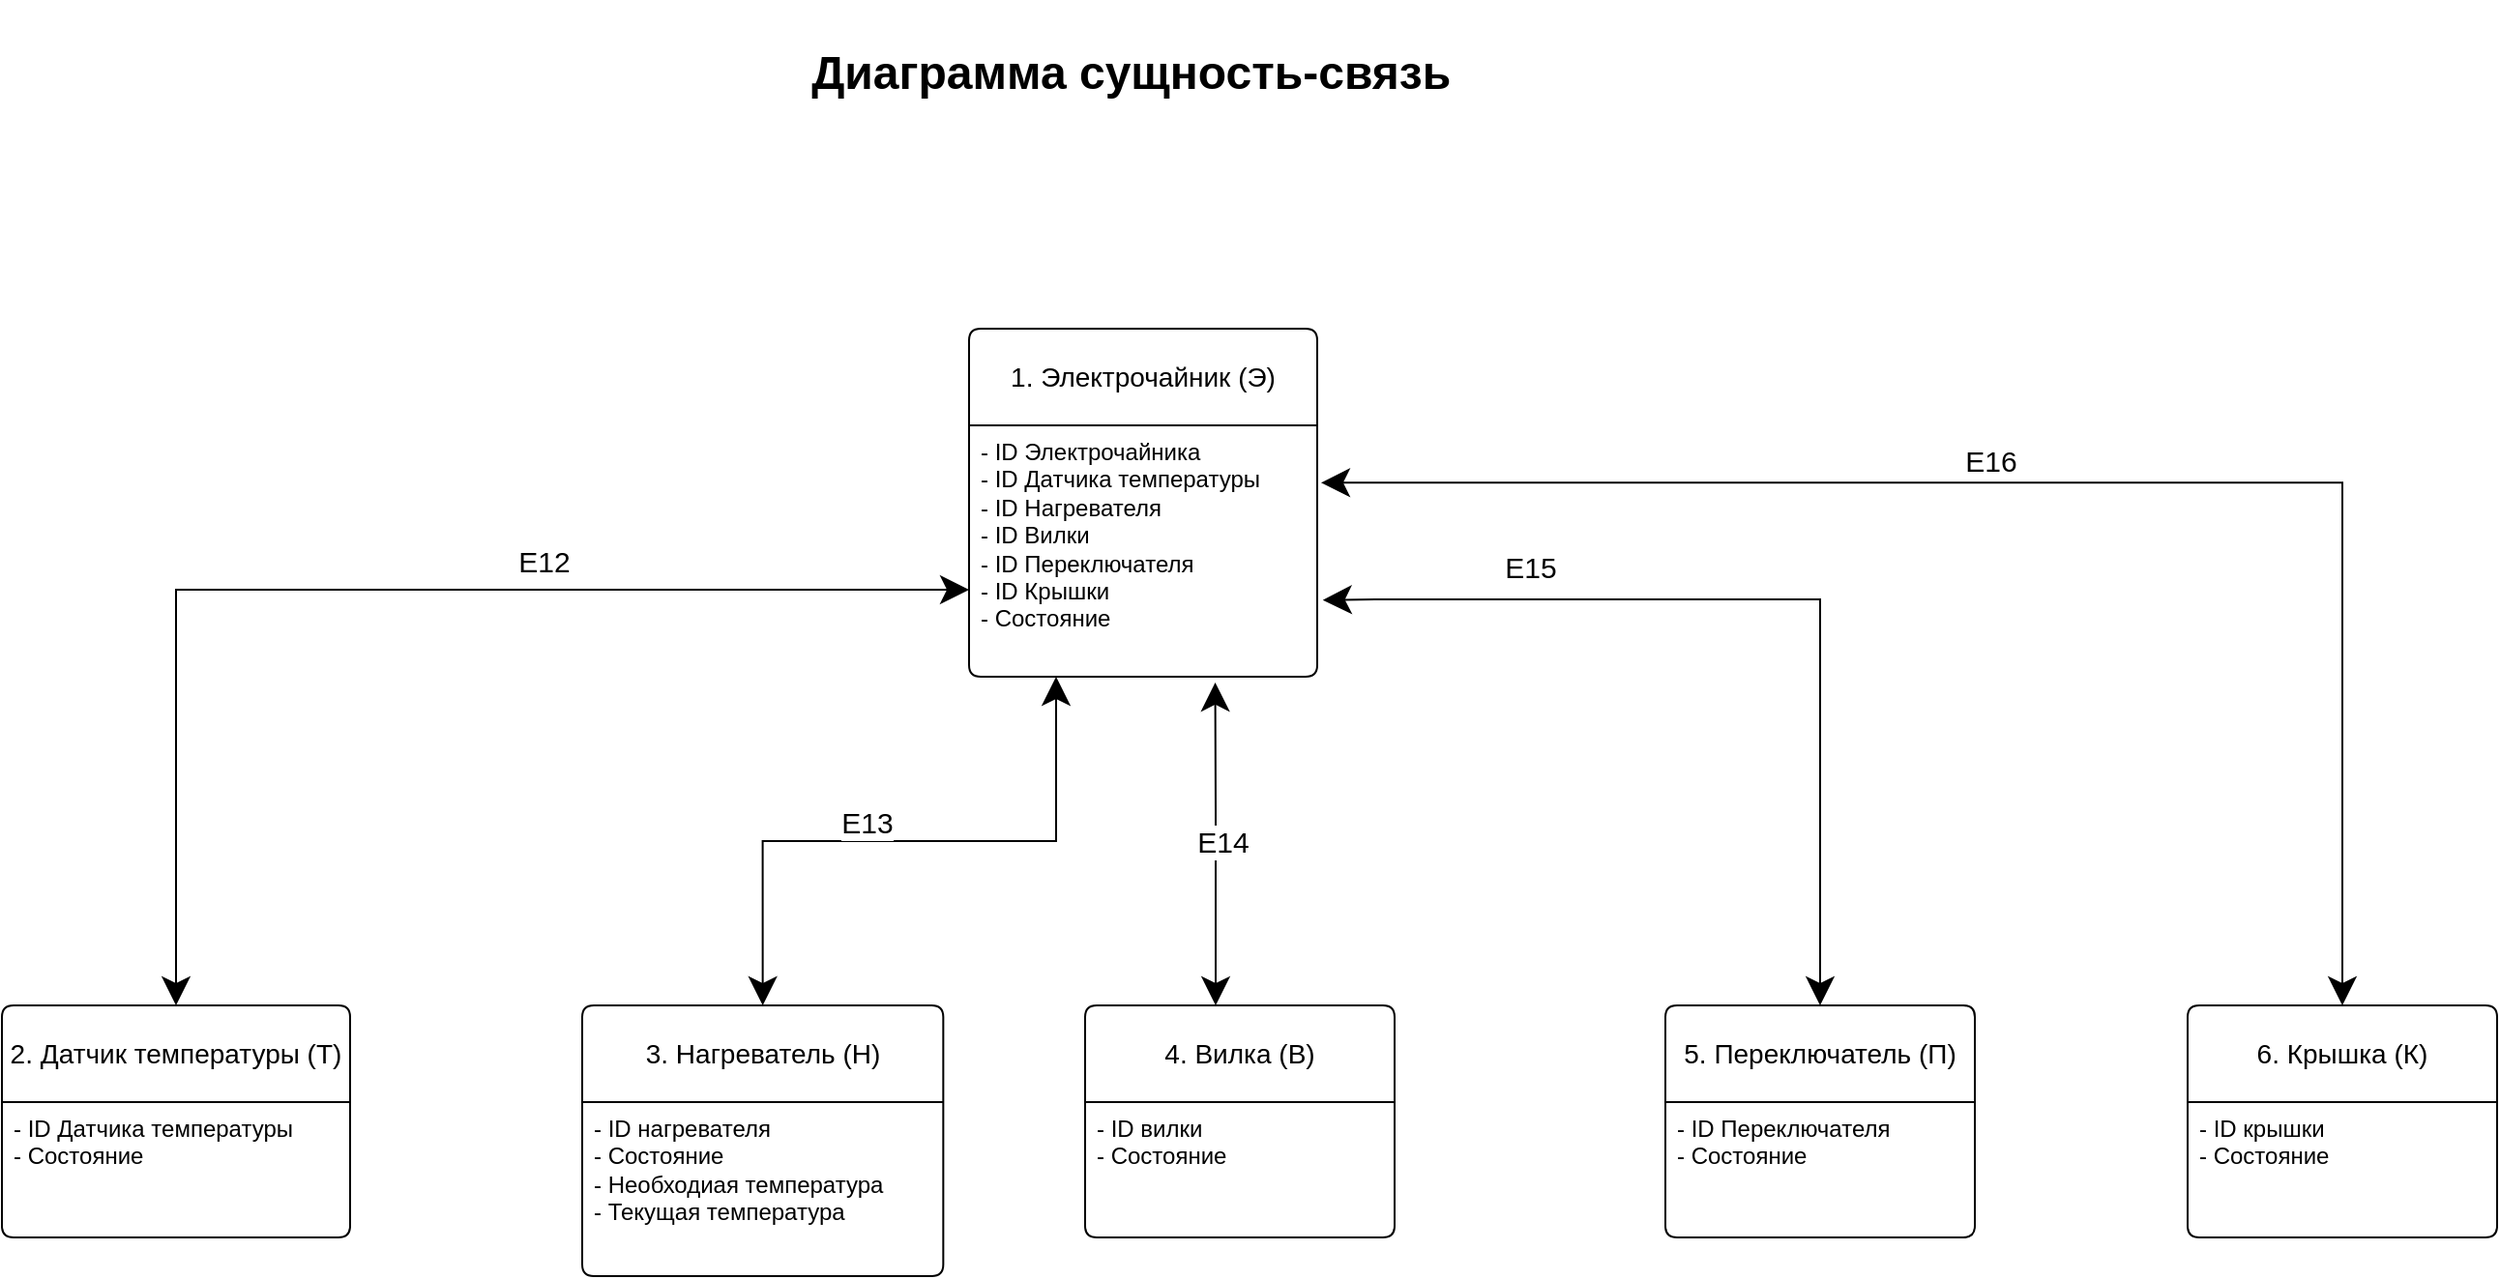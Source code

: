 <mxfile version="27.1.4" pages="7">
  <diagram id="4f60CqjWlo9Wxkpuc5LI" name="ДСС">
    <mxGraphModel grid="1" page="1" gridSize="10" guides="1" tooltips="1" connect="1" arrows="1" fold="1" pageScale="1" pageWidth="827" pageHeight="1169" math="0" shadow="0">
      <root>
        <mxCell id="0" />
        <mxCell id="1" parent="0" />
        <mxCell id="KmJzo9RgdRi3JNBswXu6-23" value="1. Электрочайник (Э)" style="swimlane;childLayout=stackLayout;horizontal=1;startSize=50;horizontalStack=0;rounded=1;fontSize=14;fontStyle=0;strokeWidth=1;resizeParent=0;resizeLast=1;shadow=0;dashed=0;align=center;arcSize=4;whiteSpace=wrap;html=1;fillColor=#FFFFFF;strokeColor=#000000;" vertex="1" parent="1">
          <mxGeometry x="320" y="210" width="180" height="180" as="geometry" />
        </mxCell>
        <mxCell id="KmJzo9RgdRi3JNBswXu6-24" value="- ID Электрочайника&lt;div&gt;- ID Датчика температуры&lt;/div&gt;&lt;div&gt;- ID Нагревателя&lt;/div&gt;&lt;div&gt;- ID Вилки&lt;/div&gt;&lt;div&gt;- ID Переключателя&lt;/div&gt;&lt;div&gt;- ID Крышки&lt;/div&gt;&lt;div&gt;- Состояние&lt;/div&gt;" style="align=left;strokeColor=none;fillColor=none;spacingLeft=4;fontSize=12;verticalAlign=top;resizable=0;rotatable=0;part=1;html=1;" vertex="1" parent="KmJzo9RgdRi3JNBswXu6-23">
          <mxGeometry y="50" width="180" height="130" as="geometry" />
        </mxCell>
        <mxCell id="KmJzo9RgdRi3JNBswXu6-25" style="edgeStyle=orthogonalEdgeStyle;rounded=0;orthogonalLoop=1;jettySize=auto;html=1;exitX=0.5;exitY=0;exitDx=0;exitDy=0;entryX=0;entryY=0.75;entryDx=0;entryDy=0;startArrow=classic;startFill=1;endSize=12;startSize=12;" edge="1" parent="1" source="KmJzo9RgdRi3JNBswXu6-27" target="KmJzo9RgdRi3JNBswXu6-23">
          <mxGeometry relative="1" as="geometry">
            <Array as="points">
              <mxPoint x="-90" y="345" />
            </Array>
          </mxGeometry>
        </mxCell>
        <mxCell id="KmJzo9RgdRi3JNBswXu6-26" value="&lt;font style=&quot;font-size: 15px;&quot;&gt;E1&lt;span style=&quot;background-color: light-dark(#ffffff, var(--ge-dark-color, #121212)); color: light-dark(rgb(0, 0, 0), rgb(255, 255, 255));&quot;&gt;2&lt;/span&gt;&lt;/font&gt;" style="edgeLabel;html=1;align=center;verticalAlign=middle;resizable=0;points=[];" vertex="1" connectable="0" parent="KmJzo9RgdRi3JNBswXu6-25">
          <mxGeometry x="0.36" y="-1" relative="1" as="geometry">
            <mxPoint x="-20" y="-16" as="offset" />
          </mxGeometry>
        </mxCell>
        <mxCell id="KmJzo9RgdRi3JNBswXu6-27" value="2. Датчик температуры (Т)" style="swimlane;childLayout=stackLayout;horizontal=1;startSize=50;horizontalStack=0;rounded=1;fontSize=14;fontStyle=0;strokeWidth=1;resizeParent=0;resizeLast=1;shadow=0;dashed=0;align=center;arcSize=4;whiteSpace=wrap;html=1;fillColor=#FFFFFF;strokeColor=#000000;" vertex="1" parent="1">
          <mxGeometry x="-180" y="560" width="180" height="120" as="geometry" />
        </mxCell>
        <mxCell id="KmJzo9RgdRi3JNBswXu6-28" value="- ID Датчика температуры&lt;div&gt;- Состояние&lt;/div&gt;" style="align=left;strokeColor=none;fillColor=none;spacingLeft=4;fontSize=12;verticalAlign=top;resizable=0;rotatable=0;part=1;html=1;" vertex="1" parent="KmJzo9RgdRi3JNBswXu6-27">
          <mxGeometry y="50" width="180" height="70" as="geometry" />
        </mxCell>
        <mxCell id="KmJzo9RgdRi3JNBswXu6-29" style="edgeStyle=orthogonalEdgeStyle;rounded=0;orthogonalLoop=1;jettySize=auto;html=1;exitX=0.5;exitY=0;exitDx=0;exitDy=0;entryX=0.25;entryY=1;entryDx=0;entryDy=0;startArrow=classic;startFill=1;endSize=12;startSize=12;" edge="1" parent="1" source="KmJzo9RgdRi3JNBswXu6-31" target="KmJzo9RgdRi3JNBswXu6-24">
          <mxGeometry relative="1" as="geometry" />
        </mxCell>
        <mxCell id="KmJzo9RgdRi3JNBswXu6-30" value="&lt;font style=&quot;font-size: 15px;&quot;&gt;E13&lt;/font&gt;" style="edgeLabel;html=1;align=center;verticalAlign=middle;resizable=0;points=[];" vertex="1" connectable="0" parent="KmJzo9RgdRi3JNBswXu6-29">
          <mxGeometry x="-0.104" y="-3" relative="1" as="geometry">
            <mxPoint x="-6" y="-13" as="offset" />
          </mxGeometry>
        </mxCell>
        <mxCell id="KmJzo9RgdRi3JNBswXu6-31" value="3. Нагреватель (Н)" style="swimlane;childLayout=stackLayout;horizontal=1;startSize=50;horizontalStack=0;rounded=1;fontSize=14;fontStyle=0;strokeWidth=1;resizeParent=0;resizeLast=1;shadow=0;dashed=0;align=center;arcSize=4;whiteSpace=wrap;html=1;fillColor=#FFFFFF;strokeColor=#000000;" vertex="1" parent="1">
          <mxGeometry x="120" y="560" width="186.67" height="140" as="geometry" />
        </mxCell>
        <mxCell id="KmJzo9RgdRi3JNBswXu6-32" value="- ID нагревателя&lt;div&gt;- Состояние&lt;/div&gt;&lt;div&gt;- Необходиая температура&lt;/div&gt;&lt;div&gt;- Текущая температура&lt;/div&gt;" style="align=left;strokeColor=none;fillColor=none;spacingLeft=4;fontSize=12;verticalAlign=top;resizable=0;rotatable=0;part=1;html=1;" vertex="1" parent="KmJzo9RgdRi3JNBswXu6-31">
          <mxGeometry y="50" width="186.67" height="90" as="geometry" />
        </mxCell>
        <mxCell id="KmJzo9RgdRi3JNBswXu6-33" style="edgeStyle=orthogonalEdgeStyle;rounded=0;orthogonalLoop=1;jettySize=auto;html=1;exitX=0.5;exitY=0;exitDx=0;exitDy=0;startArrow=classic;startFill=1;endSize=12;startSize=12;entryX=0.707;entryY=1.023;entryDx=0;entryDy=0;entryPerimeter=0;" edge="1" parent="1" target="KmJzo9RgdRi3JNBswXu6-24">
          <mxGeometry relative="1" as="geometry">
            <mxPoint x="447.5" y="560" as="sourcePoint" />
            <mxPoint x="448" y="400" as="targetPoint" />
            <Array as="points">
              <mxPoint x="448" y="460" />
            </Array>
          </mxGeometry>
        </mxCell>
        <mxCell id="KmJzo9RgdRi3JNBswXu6-34" value="&lt;font style=&quot;font-size: 15px;&quot;&gt;E14&lt;/font&gt;" style="edgeLabel;html=1;align=center;verticalAlign=middle;resizable=0;points=[];" vertex="1" connectable="0" parent="KmJzo9RgdRi3JNBswXu6-33">
          <mxGeometry x="-0.056" y="-4" relative="1" as="geometry">
            <mxPoint x="-1" y="-6" as="offset" />
          </mxGeometry>
        </mxCell>
        <mxCell id="KmJzo9RgdRi3JNBswXu6-35" value="4. Вилка (В)" style="swimlane;childLayout=stackLayout;horizontal=1;startSize=50;horizontalStack=0;rounded=1;fontSize=14;fontStyle=0;strokeWidth=1;resizeParent=0;resizeLast=1;shadow=0;dashed=0;align=center;arcSize=4;whiteSpace=wrap;html=1;" vertex="1" parent="1">
          <mxGeometry x="380" y="560" width="160" height="120" as="geometry" />
        </mxCell>
        <mxCell id="KmJzo9RgdRi3JNBswXu6-36" value="- ID вилки&lt;div&gt;- Состояние&lt;/div&gt;" style="align=left;strokeColor=none;fillColor=none;spacingLeft=4;fontSize=12;verticalAlign=top;resizable=0;rotatable=0;part=1;html=1;" vertex="1" parent="KmJzo9RgdRi3JNBswXu6-35">
          <mxGeometry y="50" width="160" height="70" as="geometry" />
        </mxCell>
        <mxCell id="KmJzo9RgdRi3JNBswXu6-37" value="5. Переключатель (П)" style="swimlane;childLayout=stackLayout;horizontal=1;startSize=50;horizontalStack=0;rounded=1;fontSize=14;fontStyle=0;strokeWidth=1;resizeParent=0;resizeLast=1;shadow=0;dashed=0;align=center;arcSize=4;whiteSpace=wrap;html=1;" vertex="1" parent="1">
          <mxGeometry x="680" y="560" width="160" height="120" as="geometry" />
        </mxCell>
        <mxCell id="KmJzo9RgdRi3JNBswXu6-38" value="- ID Переключателя&amp;nbsp;&lt;div&gt;- Состояние&lt;/div&gt;" style="align=left;strokeColor=none;fillColor=none;spacingLeft=4;fontSize=12;verticalAlign=top;resizable=0;rotatable=0;part=1;html=1;" vertex="1" parent="KmJzo9RgdRi3JNBswXu6-37">
          <mxGeometry y="50" width="160" height="70" as="geometry" />
        </mxCell>
        <mxCell id="KmJzo9RgdRi3JNBswXu6-39" value="6. Крышка (К)" style="swimlane;childLayout=stackLayout;horizontal=1;startSize=50;horizontalStack=0;rounded=1;fontSize=14;fontStyle=0;strokeWidth=1;resizeParent=0;resizeLast=1;shadow=0;dashed=0;align=center;arcSize=4;whiteSpace=wrap;html=1;fillColor=#FFFFFF;strokeColor=#000000;" vertex="1" parent="1">
          <mxGeometry x="950" y="560" width="160" height="120" as="geometry" />
        </mxCell>
        <mxCell id="KmJzo9RgdRi3JNBswXu6-40" value="- ID крышки&lt;div&gt;- Состояние&lt;/div&gt;" style="align=left;strokeColor=none;fillColor=none;spacingLeft=4;fontSize=12;verticalAlign=top;resizable=0;rotatable=0;part=1;html=1;" vertex="1" parent="KmJzo9RgdRi3JNBswXu6-39">
          <mxGeometry y="50" width="160" height="70" as="geometry" />
        </mxCell>
        <mxCell id="KmJzo9RgdRi3JNBswXu6-41" style="edgeStyle=orthogonalEdgeStyle;rounded=0;orthogonalLoop=1;jettySize=auto;html=1;entryX=0.5;entryY=0;entryDx=0;entryDy=0;startArrow=classic;startFill=1;endSize=12;startSize=12;exitX=1.011;exitY=0.228;exitDx=0;exitDy=0;exitPerimeter=0;" edge="1" parent="1" source="KmJzo9RgdRi3JNBswXu6-24" target="KmJzo9RgdRi3JNBswXu6-39">
          <mxGeometry relative="1" as="geometry">
            <Array as="points">
              <mxPoint x="1030" y="290" />
            </Array>
            <mxPoint x="530" y="290" as="sourcePoint" />
          </mxGeometry>
        </mxCell>
        <mxCell id="KmJzo9RgdRi3JNBswXu6-42" value="&lt;font style=&quot;font-size: 15px;&quot;&gt;E16&lt;/font&gt;" style="edgeLabel;html=1;align=center;verticalAlign=middle;resizable=0;points=[];" vertex="1" connectable="0" parent="KmJzo9RgdRi3JNBswXu6-41">
          <mxGeometry x="-0.134" y="2" relative="1" as="geometry">
            <mxPoint y="-10" as="offset" />
          </mxGeometry>
        </mxCell>
        <mxCell id="KmJzo9RgdRi3JNBswXu6-43" style="edgeStyle=orthogonalEdgeStyle;rounded=0;orthogonalLoop=1;jettySize=auto;html=1;exitX=0.5;exitY=0;exitDx=0;exitDy=0;startArrow=classic;startFill=1;endSize=12;startSize=12;entryX=1.016;entryY=0.695;entryDx=0;entryDy=0;entryPerimeter=0;" edge="1" parent="1" source="KmJzo9RgdRi3JNBswXu6-37" target="KmJzo9RgdRi3JNBswXu6-24">
          <mxGeometry relative="1" as="geometry">
            <mxPoint x="520" y="350" as="targetPoint" />
            <Array as="points">
              <mxPoint x="760" y="350" />
              <mxPoint x="530" y="350" />
            </Array>
          </mxGeometry>
        </mxCell>
        <mxCell id="KmJzo9RgdRi3JNBswXu6-44" value="&lt;font style=&quot;font-size: 15px;&quot;&gt;E15&lt;/font&gt;" style="edgeLabel;html=1;align=center;verticalAlign=middle;resizable=0;points=[];" vertex="1" connectable="0" parent="KmJzo9RgdRi3JNBswXu6-43">
          <mxGeometry x="0.534" y="-1" relative="1" as="geometry">
            <mxPoint x="-2" y="-16" as="offset" />
          </mxGeometry>
        </mxCell>
        <mxCell id="oMgIXL96kSTfxhVzs8nn-1" value="&lt;h1&gt;&amp;nbsp;Диаграмма сущность-связь&lt;/h1&gt;&lt;div&gt;&lt;br&gt;&lt;/div&gt;" style="text;html=1;align=center;verticalAlign=middle;resizable=0;points=[];autosize=1;strokeColor=none;fillColor=none;" vertex="1" parent="1">
          <mxGeometry x="220" y="40" width="360" height="90" as="geometry" />
        </mxCell>
      </root>
    </mxGraphModel>
  </diagram>
  <diagram id="ebvzu84aa0C7WmckZYjj" name="ДПС">
    <mxGraphModel grid="1" page="1" gridSize="10" guides="1" tooltips="1" connect="1" arrows="1" fold="1" pageScale="1" pageWidth="827" pageHeight="1169" math="0" shadow="0">
      <root>
        <mxCell id="0" />
        <mxCell id="1" parent="0" />
        <mxCell id="DLTJnQnIpZc3oKdtKGW--67" style="edgeStyle=orthogonalEdgeStyle;rounded=0;orthogonalLoop=1;jettySize=auto;html=1;exitX=0.5;exitY=0;exitDx=0;exitDy=0;startArrow=classic;startFill=1;endArrow=none;endFill=0;" edge="1" parent="1" source="DLTJnQnIpZc3oKdtKGW--70">
          <mxGeometry relative="1" as="geometry">
            <mxPoint x="129.931" y="180" as="targetPoint" />
          </mxGeometry>
        </mxCell>
        <mxCell id="DLTJnQnIpZc3oKdtKGW--68" style="edgeStyle=orthogonalEdgeStyle;rounded=0;orthogonalLoop=1;jettySize=auto;html=1;exitX=0;exitY=0.25;exitDx=0;exitDy=0;entryX=0.25;entryY=0;entryDx=0;entryDy=0;" edge="1" parent="1" source="DLTJnQnIpZc3oKdtKGW--70" target="DLTJnQnIpZc3oKdtKGW--132">
          <mxGeometry relative="1" as="geometry" />
        </mxCell>
        <mxCell id="DLTJnQnIpZc3oKdtKGW--69" value="Э1" style="edgeLabel;html=1;align=center;verticalAlign=middle;resizable=0;points=[];" vertex="1" connectable="0" parent="DLTJnQnIpZc3oKdtKGW--68">
          <mxGeometry x="-0.329" y="-2" relative="1" as="geometry">
            <mxPoint as="offset" />
          </mxGeometry>
        </mxCell>
        <mxCell id="DLTJnQnIpZc3oKdtKGW--70" value="1. Выключен" style="whiteSpace=wrap;html=1;align=center;fillColor=light-dark(#ffffff, #1a1a1a);fontColor=#333333;strokeColor=#000000;" vertex="1" parent="1">
          <mxGeometry x="80" y="230" width="100" height="40" as="geometry" />
        </mxCell>
        <mxCell id="DLTJnQnIpZc3oKdtKGW--71" style="edgeStyle=orthogonalEdgeStyle;rounded=0;orthogonalLoop=1;jettySize=auto;html=1;exitX=0.5;exitY=1;exitDx=0;exitDy=0;entryX=0;entryY=0.5;entryDx=0;entryDy=0;" edge="1" parent="1" source="DLTJnQnIpZc3oKdtKGW--77" target="DLTJnQnIpZc3oKdtKGW--84">
          <mxGeometry relative="1" as="geometry" />
        </mxCell>
        <mxCell id="DLTJnQnIpZc3oKdtKGW--72" value="Э3" style="edgeLabel;html=1;align=center;verticalAlign=middle;resizable=0;points=[];" vertex="1" connectable="0" parent="DLTJnQnIpZc3oKdtKGW--71">
          <mxGeometry x="0.144" y="-3" relative="1" as="geometry">
            <mxPoint as="offset" />
          </mxGeometry>
        </mxCell>
        <mxCell id="DLTJnQnIpZc3oKdtKGW--73" style="edgeStyle=orthogonalEdgeStyle;rounded=0;orthogonalLoop=1;jettySize=auto;html=1;exitX=0.75;exitY=0;exitDx=0;exitDy=0;entryX=0;entryY=0.75;entryDx=0;entryDy=0;" edge="1" parent="1" source="DLTJnQnIpZc3oKdtKGW--77" target="DLTJnQnIpZc3oKdtKGW--70">
          <mxGeometry relative="1" as="geometry" />
        </mxCell>
        <mxCell id="DLTJnQnIpZc3oKdtKGW--74" value="Э2" style="edgeLabel;html=1;align=center;verticalAlign=middle;resizable=0;points=[];" vertex="1" connectable="0" parent="DLTJnQnIpZc3oKdtKGW--73">
          <mxGeometry x="-0.006" y="-2" relative="1" as="geometry">
            <mxPoint as="offset" />
          </mxGeometry>
        </mxCell>
        <mxCell id="DLTJnQnIpZc3oKdtKGW--75" style="edgeStyle=orthogonalEdgeStyle;rounded=0;orthogonalLoop=1;jettySize=auto;html=1;exitX=0;exitY=0.5;exitDx=0;exitDy=0;entryX=0.75;entryY=0;entryDx=0;entryDy=0;" edge="1" parent="1" source="DLTJnQnIpZc3oKdtKGW--77" target="DLTJnQnIpZc3oKdtKGW--132">
          <mxGeometry relative="1" as="geometry" />
        </mxCell>
        <mxCell id="DLTJnQnIpZc3oKdtKGW--76" value="Э5" style="edgeLabel;html=1;align=center;verticalAlign=middle;resizable=0;points=[];" vertex="1" connectable="0" parent="DLTJnQnIpZc3oKdtKGW--75">
          <mxGeometry x="0.002" y="2" relative="1" as="geometry">
            <mxPoint as="offset" />
          </mxGeometry>
        </mxCell>
        <mxCell id="DLTJnQnIpZc3oKdtKGW--77" value="2. Ожидание" style="whiteSpace=wrap;html=1;align=center;fillColor=light-dark(#ffffff, #1a1a1a);fontColor=#333333;strokeColor=#000000;" vertex="1" parent="1">
          <mxGeometry x="-60" y="310" width="100" height="40" as="geometry" />
        </mxCell>
        <mxCell id="DLTJnQnIpZc3oKdtKGW--78" style="edgeStyle=orthogonalEdgeStyle;rounded=0;orthogonalLoop=1;jettySize=auto;html=1;exitX=0.5;exitY=0;exitDx=0;exitDy=0;entryX=0.5;entryY=1;entryDx=0;entryDy=0;" edge="1" parent="1" source="DLTJnQnIpZc3oKdtKGW--84" target="DLTJnQnIpZc3oKdtKGW--70">
          <mxGeometry relative="1" as="geometry" />
        </mxCell>
        <mxCell id="DLTJnQnIpZc3oKdtKGW--79" value="Э2" style="edgeLabel;html=1;align=center;verticalAlign=middle;resizable=0;points=[];" vertex="1" connectable="0" parent="DLTJnQnIpZc3oKdtKGW--78">
          <mxGeometry x="0.157" relative="1" as="geometry">
            <mxPoint as="offset" />
          </mxGeometry>
        </mxCell>
        <mxCell id="DLTJnQnIpZc3oKdtKGW--80" style="edgeStyle=orthogonalEdgeStyle;rounded=0;orthogonalLoop=1;jettySize=auto;html=1;exitX=0.25;exitY=0;exitDx=0;exitDy=0;entryX=1;entryY=0.5;entryDx=0;entryDy=0;" edge="1" parent="1" source="DLTJnQnIpZc3oKdtKGW--84" target="DLTJnQnIpZc3oKdtKGW--77">
          <mxGeometry relative="1" as="geometry" />
        </mxCell>
        <mxCell id="DLTJnQnIpZc3oKdtKGW--81" value="Э4" style="edgeLabel;html=1;align=center;verticalAlign=middle;resizable=0;points=[];" vertex="1" connectable="0" parent="DLTJnQnIpZc3oKdtKGW--80">
          <mxGeometry x="0.107" y="-1" relative="1" as="geometry">
            <mxPoint as="offset" />
          </mxGeometry>
        </mxCell>
        <mxCell id="DLTJnQnIpZc3oKdtKGW--82" style="edgeStyle=orthogonalEdgeStyle;rounded=0;orthogonalLoop=1;jettySize=auto;html=1;exitX=0.25;exitY=1;exitDx=0;exitDy=0;entryX=0.75;entryY=1;entryDx=0;entryDy=0;" edge="1" parent="1" source="DLTJnQnIpZc3oKdtKGW--84" target="DLTJnQnIpZc3oKdtKGW--132">
          <mxGeometry relative="1" as="geometry" />
        </mxCell>
        <mxCell id="DLTJnQnIpZc3oKdtKGW--83" value="Э5" style="edgeLabel;html=1;align=center;verticalAlign=middle;resizable=0;points=[];" vertex="1" connectable="0" parent="DLTJnQnIpZc3oKdtKGW--82">
          <mxGeometry x="-0.012" relative="1" as="geometry">
            <mxPoint as="offset" />
          </mxGeometry>
        </mxCell>
        <mxCell id="DLTJnQnIpZc3oKdtKGW--84" value="3. Нагрев" style="whiteSpace=wrap;html=1;align=center;fillColor=light-dark(#ffffff, #1a1a1a);fontColor=#333333;strokeColor=#000000;" vertex="1" parent="1">
          <mxGeometry x="80" y="390" width="100" height="40" as="geometry" />
        </mxCell>
        <mxCell id="DLTJnQnIpZc3oKdtKGW--85" value="&lt;h2&gt;Электрочайник&lt;/h2&gt;" style="text;html=1;align=center;verticalAlign=middle;resizable=0;points=[];autosize=1;strokeColor=none;fillColor=none;" vertex="1" parent="1">
          <mxGeometry x="-90" y="120" width="160" height="60" as="geometry" />
        </mxCell>
        <mxCell id="DLTJnQnIpZc3oKdtKGW--86" value="Э1 - Включить&lt;div&gt;Э2 - Выключить&lt;/div&gt;&lt;div&gt;Э3 - Начать нагрев&lt;/div&gt;&lt;div&gt;Э4 - Закончить нагрев&lt;/div&gt;&lt;div&gt;Э5 - Открыть крышку&lt;/div&gt;&lt;div&gt;Э6 - Закрыть крышку&lt;/div&gt;" style="text;html=1;align=left;verticalAlign=middle;resizable=0;points=[];autosize=1;strokeColor=none;fillColor=none;" vertex="1" parent="1">
          <mxGeometry x="240" y="165" width="150" height="100" as="geometry" />
        </mxCell>
        <mxCell id="DLTJnQnIpZc3oKdtKGW--87" value="Электрочайник" style="shape=table;startSize=30;container=1;collapsible=0;childLayout=tableLayout;strokeColor=#000000;fontSize=16;fillColor=light-dark(#ffffff, #1a1a1a);fontColor=#333333;" vertex="1" parent="1">
          <mxGeometry x="210" y="303" width="238" height="139" as="geometry" />
        </mxCell>
        <mxCell id="DLTJnQnIpZc3oKdtKGW--88" value="" style="shape=tableRow;horizontal=0;startSize=0;swimlaneHead=0;swimlaneBody=0;strokeColor=inherit;top=0;left=0;bottom=0;right=0;collapsible=0;dropTarget=0;fillColor=none;points=[[0,0.5],[1,0.5]];portConstraint=eastwest;fontSize=16;" vertex="1" parent="DLTJnQnIpZc3oKdtKGW--87">
          <mxGeometry y="30" width="238" height="20" as="geometry" />
        </mxCell>
        <mxCell id="DLTJnQnIpZc3oKdtKGW--89" value="№" style="shape=partialRectangle;html=1;whiteSpace=wrap;connectable=0;strokeColor=inherit;overflow=hidden;fillColor=none;top=0;left=0;bottom=0;right=0;pointerEvents=1;fontSize=16;" vertex="1" parent="DLTJnQnIpZc3oKdtKGW--88">
          <mxGeometry width="34" height="20" as="geometry">
            <mxRectangle width="34" height="20" as="alternateBounds" />
          </mxGeometry>
        </mxCell>
        <mxCell id="DLTJnQnIpZc3oKdtKGW--90" value="Э1" style="shape=partialRectangle;html=1;whiteSpace=wrap;connectable=0;strokeColor=inherit;overflow=hidden;fillColor=none;top=0;left=0;bottom=0;right=0;pointerEvents=1;fontSize=16;" vertex="1" parent="DLTJnQnIpZc3oKdtKGW--88">
          <mxGeometry x="34" width="34" height="20" as="geometry">
            <mxRectangle width="34" height="20" as="alternateBounds" />
          </mxGeometry>
        </mxCell>
        <mxCell id="DLTJnQnIpZc3oKdtKGW--91" value="Э2" style="shape=partialRectangle;html=1;whiteSpace=wrap;connectable=0;strokeColor=inherit;overflow=hidden;fillColor=none;top=0;left=0;bottom=0;right=0;pointerEvents=1;fontSize=16;" vertex="1" parent="DLTJnQnIpZc3oKdtKGW--88">
          <mxGeometry x="68" width="34" height="20" as="geometry">
            <mxRectangle width="34" height="20" as="alternateBounds" />
          </mxGeometry>
        </mxCell>
        <mxCell id="DLTJnQnIpZc3oKdtKGW--92" value="Э3" style="shape=partialRectangle;html=1;whiteSpace=wrap;connectable=0;strokeColor=inherit;overflow=hidden;fillColor=none;top=0;left=0;bottom=0;right=0;pointerEvents=1;fontSize=16;" vertex="1" parent="DLTJnQnIpZc3oKdtKGW--88">
          <mxGeometry x="102" width="34" height="20" as="geometry">
            <mxRectangle width="34" height="20" as="alternateBounds" />
          </mxGeometry>
        </mxCell>
        <mxCell id="DLTJnQnIpZc3oKdtKGW--93" value="Э4" style="shape=partialRectangle;html=1;whiteSpace=wrap;connectable=0;strokeColor=inherit;overflow=hidden;fillColor=none;top=0;left=0;bottom=0;right=0;pointerEvents=1;fontSize=16;" vertex="1" parent="DLTJnQnIpZc3oKdtKGW--88">
          <mxGeometry x="136" width="34" height="20" as="geometry">
            <mxRectangle width="34" height="20" as="alternateBounds" />
          </mxGeometry>
        </mxCell>
        <mxCell id="DLTJnQnIpZc3oKdtKGW--94" value="Э5" style="shape=partialRectangle;html=1;whiteSpace=wrap;connectable=0;strokeColor=inherit;overflow=hidden;fillColor=none;top=0;left=0;bottom=0;right=0;pointerEvents=1;fontSize=16;" vertex="1" parent="DLTJnQnIpZc3oKdtKGW--88">
          <mxGeometry x="170" width="34" height="20" as="geometry">
            <mxRectangle width="34" height="20" as="alternateBounds" />
          </mxGeometry>
        </mxCell>
        <mxCell id="DLTJnQnIpZc3oKdtKGW--95" value="Э6" style="shape=partialRectangle;html=1;whiteSpace=wrap;connectable=0;strokeColor=inherit;overflow=hidden;fillColor=none;top=0;left=0;bottom=0;right=0;pointerEvents=1;fontSize=16;" vertex="1" parent="DLTJnQnIpZc3oKdtKGW--88">
          <mxGeometry x="204" width="34" height="20" as="geometry">
            <mxRectangle width="34" height="20" as="alternateBounds" />
          </mxGeometry>
        </mxCell>
        <mxCell id="DLTJnQnIpZc3oKdtKGW--96" style="shape=tableRow;horizontal=0;startSize=0;swimlaneHead=0;swimlaneBody=0;strokeColor=inherit;top=0;left=0;bottom=0;right=0;collapsible=0;dropTarget=0;fillColor=none;points=[[0,0.5],[1,0.5]];portConstraint=eastwest;fontSize=16;" vertex="1" parent="DLTJnQnIpZc3oKdtKGW--87">
          <mxGeometry y="50" width="238" height="22" as="geometry" />
        </mxCell>
        <mxCell id="DLTJnQnIpZc3oKdtKGW--97" value="1" style="shape=partialRectangle;html=1;whiteSpace=wrap;connectable=0;strokeColor=inherit;overflow=hidden;fillColor=none;top=0;left=0;bottom=0;right=0;pointerEvents=1;fontSize=16;" vertex="1" parent="DLTJnQnIpZc3oKdtKGW--96">
          <mxGeometry width="34" height="22" as="geometry">
            <mxRectangle width="34" height="22" as="alternateBounds" />
          </mxGeometry>
        </mxCell>
        <mxCell id="DLTJnQnIpZc3oKdtKGW--98" value="4" style="shape=partialRectangle;html=1;whiteSpace=wrap;connectable=0;strokeColor=inherit;overflow=hidden;fillColor=none;top=0;left=0;bottom=0;right=0;pointerEvents=1;fontSize=16;" vertex="1" parent="DLTJnQnIpZc3oKdtKGW--96">
          <mxGeometry x="34" width="34" height="22" as="geometry">
            <mxRectangle width="34" height="22" as="alternateBounds" />
          </mxGeometry>
        </mxCell>
        <mxCell id="DLTJnQnIpZc3oKdtKGW--99" value="-" style="shape=partialRectangle;html=1;whiteSpace=wrap;connectable=0;strokeColor=inherit;overflow=hidden;fillColor=none;top=0;left=0;bottom=0;right=0;pointerEvents=1;fontSize=16;" vertex="1" parent="DLTJnQnIpZc3oKdtKGW--96">
          <mxGeometry x="68" width="34" height="22" as="geometry">
            <mxRectangle width="34" height="22" as="alternateBounds" />
          </mxGeometry>
        </mxCell>
        <mxCell id="DLTJnQnIpZc3oKdtKGW--100" value="-" style="shape=partialRectangle;html=1;whiteSpace=wrap;connectable=0;strokeColor=inherit;overflow=hidden;fillColor=none;top=0;left=0;bottom=0;right=0;pointerEvents=1;fontSize=16;" vertex="1" parent="DLTJnQnIpZc3oKdtKGW--96">
          <mxGeometry x="102" width="34" height="22" as="geometry">
            <mxRectangle width="34" height="22" as="alternateBounds" />
          </mxGeometry>
        </mxCell>
        <mxCell id="DLTJnQnIpZc3oKdtKGW--101" value="-" style="shape=partialRectangle;html=1;whiteSpace=wrap;connectable=0;strokeColor=inherit;overflow=hidden;fillColor=none;top=0;left=0;bottom=0;right=0;pointerEvents=1;fontSize=16;" vertex="1" parent="DLTJnQnIpZc3oKdtKGW--96">
          <mxGeometry x="136" width="34" height="22" as="geometry">
            <mxRectangle width="34" height="22" as="alternateBounds" />
          </mxGeometry>
        </mxCell>
        <mxCell id="DLTJnQnIpZc3oKdtKGW--102" value="-" style="shape=partialRectangle;html=1;whiteSpace=wrap;connectable=0;strokeColor=inherit;overflow=hidden;fillColor=none;top=0;left=0;bottom=0;right=0;pointerEvents=1;fontSize=16;" vertex="1" parent="DLTJnQnIpZc3oKdtKGW--96">
          <mxGeometry x="170" width="34" height="22" as="geometry">
            <mxRectangle width="34" height="22" as="alternateBounds" />
          </mxGeometry>
        </mxCell>
        <mxCell id="DLTJnQnIpZc3oKdtKGW--103" value="-" style="shape=partialRectangle;html=1;whiteSpace=wrap;connectable=0;strokeColor=inherit;overflow=hidden;fillColor=none;top=0;left=0;bottom=0;right=0;pointerEvents=1;fontSize=16;" vertex="1" parent="DLTJnQnIpZc3oKdtKGW--96">
          <mxGeometry x="204" width="34" height="22" as="geometry">
            <mxRectangle width="34" height="22" as="alternateBounds" />
          </mxGeometry>
        </mxCell>
        <mxCell id="DLTJnQnIpZc3oKdtKGW--104" style="shape=tableRow;horizontal=0;startSize=0;swimlaneHead=0;swimlaneBody=0;strokeColor=inherit;top=0;left=0;bottom=0;right=0;collapsible=0;dropTarget=0;fillColor=none;points=[[0,0.5],[1,0.5]];portConstraint=eastwest;fontSize=16;" vertex="1" parent="DLTJnQnIpZc3oKdtKGW--87">
          <mxGeometry y="72" width="238" height="23" as="geometry" />
        </mxCell>
        <mxCell id="DLTJnQnIpZc3oKdtKGW--105" value="2" style="shape=partialRectangle;html=1;whiteSpace=wrap;connectable=0;strokeColor=inherit;overflow=hidden;fillColor=none;top=0;left=0;bottom=0;right=0;pointerEvents=1;fontSize=16;" vertex="1" parent="DLTJnQnIpZc3oKdtKGW--104">
          <mxGeometry width="34" height="23" as="geometry">
            <mxRectangle width="34" height="23" as="alternateBounds" />
          </mxGeometry>
        </mxCell>
        <mxCell id="DLTJnQnIpZc3oKdtKGW--106" value="-" style="shape=partialRectangle;html=1;whiteSpace=wrap;connectable=0;strokeColor=inherit;overflow=hidden;fillColor=none;top=0;left=0;bottom=0;right=0;pointerEvents=1;fontSize=16;" vertex="1" parent="DLTJnQnIpZc3oKdtKGW--104">
          <mxGeometry x="34" width="34" height="23" as="geometry">
            <mxRectangle width="34" height="23" as="alternateBounds" />
          </mxGeometry>
        </mxCell>
        <mxCell id="DLTJnQnIpZc3oKdtKGW--107" value="1" style="shape=partialRectangle;html=1;whiteSpace=wrap;connectable=0;strokeColor=inherit;overflow=hidden;fillColor=none;top=0;left=0;bottom=0;right=0;pointerEvents=1;fontSize=16;" vertex="1" parent="DLTJnQnIpZc3oKdtKGW--104">
          <mxGeometry x="68" width="34" height="23" as="geometry">
            <mxRectangle width="34" height="23" as="alternateBounds" />
          </mxGeometry>
        </mxCell>
        <mxCell id="DLTJnQnIpZc3oKdtKGW--108" value="3" style="shape=partialRectangle;html=1;whiteSpace=wrap;connectable=0;strokeColor=inherit;overflow=hidden;fillColor=none;top=0;left=0;bottom=0;right=0;pointerEvents=1;fontSize=16;" vertex="1" parent="DLTJnQnIpZc3oKdtKGW--104">
          <mxGeometry x="102" width="34" height="23" as="geometry">
            <mxRectangle width="34" height="23" as="alternateBounds" />
          </mxGeometry>
        </mxCell>
        <mxCell id="DLTJnQnIpZc3oKdtKGW--109" value="-" style="shape=partialRectangle;html=1;whiteSpace=wrap;connectable=0;strokeColor=inherit;overflow=hidden;fillColor=none;top=0;left=0;bottom=0;right=0;pointerEvents=1;fontSize=16;" vertex="1" parent="DLTJnQnIpZc3oKdtKGW--104">
          <mxGeometry x="136" width="34" height="23" as="geometry">
            <mxRectangle width="34" height="23" as="alternateBounds" />
          </mxGeometry>
        </mxCell>
        <mxCell id="DLTJnQnIpZc3oKdtKGW--110" value="4" style="shape=partialRectangle;html=1;whiteSpace=wrap;connectable=0;strokeColor=inherit;overflow=hidden;fillColor=none;top=0;left=0;bottom=0;right=0;pointerEvents=1;fontSize=16;" vertex="1" parent="DLTJnQnIpZc3oKdtKGW--104">
          <mxGeometry x="170" width="34" height="23" as="geometry">
            <mxRectangle width="34" height="23" as="alternateBounds" />
          </mxGeometry>
        </mxCell>
        <mxCell id="DLTJnQnIpZc3oKdtKGW--111" value="-" style="shape=partialRectangle;html=1;whiteSpace=wrap;connectable=0;strokeColor=inherit;overflow=hidden;fillColor=none;top=0;left=0;bottom=0;right=0;pointerEvents=1;fontSize=16;" vertex="1" parent="DLTJnQnIpZc3oKdtKGW--104">
          <mxGeometry x="204" width="34" height="23" as="geometry">
            <mxRectangle width="34" height="23" as="alternateBounds" />
          </mxGeometry>
        </mxCell>
        <mxCell id="DLTJnQnIpZc3oKdtKGW--112" value="" style="shape=tableRow;horizontal=0;startSize=0;swimlaneHead=0;swimlaneBody=0;strokeColor=inherit;top=0;left=0;bottom=0;right=0;collapsible=0;dropTarget=0;fillColor=none;points=[[0,0.5],[1,0.5]];portConstraint=eastwest;fontSize=16;" vertex="1" parent="DLTJnQnIpZc3oKdtKGW--87">
          <mxGeometry y="95" width="238" height="22" as="geometry" />
        </mxCell>
        <mxCell id="DLTJnQnIpZc3oKdtKGW--113" value="3" style="shape=partialRectangle;html=1;whiteSpace=wrap;connectable=0;strokeColor=inherit;overflow=hidden;fillColor=none;top=0;left=0;bottom=0;right=0;pointerEvents=1;fontSize=16;" vertex="1" parent="DLTJnQnIpZc3oKdtKGW--112">
          <mxGeometry width="34" height="22" as="geometry">
            <mxRectangle width="34" height="22" as="alternateBounds" />
          </mxGeometry>
        </mxCell>
        <mxCell id="DLTJnQnIpZc3oKdtKGW--114" value="-" style="shape=partialRectangle;html=1;whiteSpace=wrap;connectable=0;strokeColor=inherit;overflow=hidden;fillColor=none;top=0;left=0;bottom=0;right=0;pointerEvents=1;fontSize=16;" vertex="1" parent="DLTJnQnIpZc3oKdtKGW--112">
          <mxGeometry x="34" width="34" height="22" as="geometry">
            <mxRectangle width="34" height="22" as="alternateBounds" />
          </mxGeometry>
        </mxCell>
        <mxCell id="DLTJnQnIpZc3oKdtKGW--115" value="1" style="shape=partialRectangle;html=1;whiteSpace=wrap;connectable=0;strokeColor=inherit;overflow=hidden;fillColor=none;top=0;left=0;bottom=0;right=0;pointerEvents=1;fontSize=16;" vertex="1" parent="DLTJnQnIpZc3oKdtKGW--112">
          <mxGeometry x="68" width="34" height="22" as="geometry">
            <mxRectangle width="34" height="22" as="alternateBounds" />
          </mxGeometry>
        </mxCell>
        <mxCell id="DLTJnQnIpZc3oKdtKGW--116" value="-" style="shape=partialRectangle;html=1;whiteSpace=wrap;connectable=0;strokeColor=inherit;overflow=hidden;fillColor=none;top=0;left=0;bottom=0;right=0;pointerEvents=1;fontSize=16;" vertex="1" parent="DLTJnQnIpZc3oKdtKGW--112">
          <mxGeometry x="102" width="34" height="22" as="geometry">
            <mxRectangle width="34" height="22" as="alternateBounds" />
          </mxGeometry>
        </mxCell>
        <mxCell id="DLTJnQnIpZc3oKdtKGW--117" value="2" style="shape=partialRectangle;html=1;whiteSpace=wrap;connectable=0;strokeColor=inherit;overflow=hidden;fillColor=none;top=0;left=0;bottom=0;right=0;pointerEvents=1;fontSize=16;" vertex="1" parent="DLTJnQnIpZc3oKdtKGW--112">
          <mxGeometry x="136" width="34" height="22" as="geometry">
            <mxRectangle width="34" height="22" as="alternateBounds" />
          </mxGeometry>
        </mxCell>
        <mxCell id="DLTJnQnIpZc3oKdtKGW--118" value="-" style="shape=partialRectangle;html=1;whiteSpace=wrap;connectable=0;strokeColor=inherit;overflow=hidden;fillColor=none;top=0;left=0;bottom=0;right=0;pointerEvents=1;fontSize=16;" vertex="1" parent="DLTJnQnIpZc3oKdtKGW--112">
          <mxGeometry x="170" width="34" height="22" as="geometry">
            <mxRectangle width="34" height="22" as="alternateBounds" />
          </mxGeometry>
        </mxCell>
        <mxCell id="DLTJnQnIpZc3oKdtKGW--119" value="-" style="shape=partialRectangle;html=1;whiteSpace=wrap;connectable=0;strokeColor=inherit;overflow=hidden;fillColor=none;top=0;left=0;bottom=0;right=0;pointerEvents=1;fontSize=16;" vertex="1" parent="DLTJnQnIpZc3oKdtKGW--112">
          <mxGeometry x="204" width="34" height="22" as="geometry">
            <mxRectangle width="34" height="22" as="alternateBounds" />
          </mxGeometry>
        </mxCell>
        <mxCell id="DLTJnQnIpZc3oKdtKGW--120" style="shape=tableRow;horizontal=0;startSize=0;swimlaneHead=0;swimlaneBody=0;strokeColor=inherit;top=0;left=0;bottom=0;right=0;collapsible=0;dropTarget=0;fillColor=none;points=[[0,0.5],[1,0.5]];portConstraint=eastwest;fontSize=16;" vertex="1" parent="DLTJnQnIpZc3oKdtKGW--87">
          <mxGeometry y="117" width="238" height="22" as="geometry" />
        </mxCell>
        <mxCell id="DLTJnQnIpZc3oKdtKGW--121" value="4" style="shape=partialRectangle;html=1;whiteSpace=wrap;connectable=0;strokeColor=inherit;overflow=hidden;fillColor=none;top=0;left=0;bottom=0;right=0;pointerEvents=1;fontSize=16;" vertex="1" parent="DLTJnQnIpZc3oKdtKGW--120">
          <mxGeometry width="34" height="22" as="geometry">
            <mxRectangle width="34" height="22" as="alternateBounds" />
          </mxGeometry>
        </mxCell>
        <mxCell id="DLTJnQnIpZc3oKdtKGW--122" value="-" style="shape=partialRectangle;html=1;whiteSpace=wrap;connectable=0;strokeColor=inherit;overflow=hidden;fillColor=none;top=0;left=0;bottom=0;right=0;pointerEvents=1;fontSize=16;" vertex="1" parent="DLTJnQnIpZc3oKdtKGW--120">
          <mxGeometry x="34" width="34" height="22" as="geometry">
            <mxRectangle width="34" height="22" as="alternateBounds" />
          </mxGeometry>
        </mxCell>
        <mxCell id="DLTJnQnIpZc3oKdtKGW--123" value="1" style="shape=partialRectangle;html=1;whiteSpace=wrap;connectable=0;strokeColor=inherit;overflow=hidden;fillColor=none;top=0;left=0;bottom=0;right=0;pointerEvents=1;fontSize=16;" vertex="1" parent="DLTJnQnIpZc3oKdtKGW--120">
          <mxGeometry x="68" width="34" height="22" as="geometry">
            <mxRectangle width="34" height="22" as="alternateBounds" />
          </mxGeometry>
        </mxCell>
        <mxCell id="DLTJnQnIpZc3oKdtKGW--124" value="-" style="shape=partialRectangle;html=1;whiteSpace=wrap;connectable=0;strokeColor=inherit;overflow=hidden;fillColor=none;top=0;left=0;bottom=0;right=0;pointerEvents=1;fontSize=16;" vertex="1" parent="DLTJnQnIpZc3oKdtKGW--120">
          <mxGeometry x="102" width="34" height="22" as="geometry">
            <mxRectangle width="34" height="22" as="alternateBounds" />
          </mxGeometry>
        </mxCell>
        <mxCell id="DLTJnQnIpZc3oKdtKGW--125" value="-" style="shape=partialRectangle;html=1;whiteSpace=wrap;connectable=0;strokeColor=inherit;overflow=hidden;fillColor=none;top=0;left=0;bottom=0;right=0;pointerEvents=1;fontSize=16;" vertex="1" parent="DLTJnQnIpZc3oKdtKGW--120">
          <mxGeometry x="136" width="34" height="22" as="geometry">
            <mxRectangle width="34" height="22" as="alternateBounds" />
          </mxGeometry>
        </mxCell>
        <mxCell id="DLTJnQnIpZc3oKdtKGW--126" value="-" style="shape=partialRectangle;html=1;whiteSpace=wrap;connectable=0;strokeColor=inherit;overflow=hidden;fillColor=none;top=0;left=0;bottom=0;right=0;pointerEvents=1;fontSize=16;" vertex="1" parent="DLTJnQnIpZc3oKdtKGW--120">
          <mxGeometry x="170" width="34" height="22" as="geometry">
            <mxRectangle width="34" height="22" as="alternateBounds" />
          </mxGeometry>
        </mxCell>
        <mxCell id="DLTJnQnIpZc3oKdtKGW--127" value="2" style="shape=partialRectangle;html=1;whiteSpace=wrap;connectable=0;strokeColor=inherit;overflow=hidden;fillColor=none;top=0;left=0;bottom=0;right=0;pointerEvents=1;fontSize=16;" vertex="1" parent="DLTJnQnIpZc3oKdtKGW--120">
          <mxGeometry x="204" width="34" height="22" as="geometry">
            <mxRectangle width="34" height="22" as="alternateBounds" />
          </mxGeometry>
        </mxCell>
        <mxCell id="DLTJnQnIpZc3oKdtKGW--128" style="edgeStyle=orthogonalEdgeStyle;rounded=0;orthogonalLoop=1;jettySize=auto;html=1;exitX=1;exitY=0.5;exitDx=0;exitDy=0;entryX=0.25;entryY=1;entryDx=0;entryDy=0;" edge="1" parent="1" source="DLTJnQnIpZc3oKdtKGW--132" target="DLTJnQnIpZc3oKdtKGW--77">
          <mxGeometry relative="1" as="geometry" />
        </mxCell>
        <mxCell id="DLTJnQnIpZc3oKdtKGW--129" value="Э6" style="edgeLabel;html=1;align=center;verticalAlign=middle;resizable=0;points=[];" vertex="1" connectable="0" parent="DLTJnQnIpZc3oKdtKGW--128">
          <mxGeometry x="-0.325" relative="1" as="geometry">
            <mxPoint as="offset" />
          </mxGeometry>
        </mxCell>
        <mxCell id="DLTJnQnIpZc3oKdtKGW--130" style="edgeStyle=orthogonalEdgeStyle;rounded=0;orthogonalLoop=1;jettySize=auto;html=1;exitX=0.5;exitY=0;exitDx=0;exitDy=0;entryX=0;entryY=0.5;entryDx=0;entryDy=0;" edge="1" parent="1" source="DLTJnQnIpZc3oKdtKGW--132" target="DLTJnQnIpZc3oKdtKGW--70">
          <mxGeometry relative="1" as="geometry" />
        </mxCell>
        <mxCell id="DLTJnQnIpZc3oKdtKGW--131" value="Э2" style="edgeLabel;html=1;align=center;verticalAlign=middle;resizable=0;points=[];" vertex="1" connectable="0" parent="DLTJnQnIpZc3oKdtKGW--130">
          <mxGeometry x="0.063" relative="1" as="geometry">
            <mxPoint as="offset" />
          </mxGeometry>
        </mxCell>
        <mxCell id="DLTJnQnIpZc3oKdtKGW--132" value="4&lt;span style=&quot;font-size: 10px;&quot;&gt;.&amp;nbsp;&lt;/span&gt;Крышка открыта" style="whiteSpace=wrap;html=1;align=center;fillColor=light-dark(#ffffff, #1a1a1a);fontColor=#333333;strokeColor=#000000;" vertex="1" parent="1">
          <mxGeometry x="-230" y="390" width="100" height="40" as="geometry" />
        </mxCell>
        <mxCell id="hio2k6FrEZ_xqGv-0sp0-1" value="&lt;h2&gt;Датчик температуры&lt;/h2&gt;" style="text;html=1;align=center;verticalAlign=middle;resizable=0;points=[];autosize=1;strokeColor=none;fillColor=none;" vertex="1" parent="1">
          <mxGeometry x="725" y="155" width="210" height="60" as="geometry" />
        </mxCell>
        <mxCell id="hio2k6FrEZ_xqGv-0sp0-2" style="edgeStyle=orthogonalEdgeStyle;rounded=0;orthogonalLoop=1;jettySize=auto;html=1;exitX=0;exitY=0.75;exitDx=0;exitDy=0;entryX=0.5;entryY=0;entryDx=0;entryDy=0;" edge="1" parent="1" source="hio2k6FrEZ_xqGv-0sp0-4" target="hio2k6FrEZ_xqGv-0sp0-9">
          <mxGeometry relative="1" as="geometry" />
        </mxCell>
        <mxCell id="hio2k6FrEZ_xqGv-0sp0-3" value="T1" style="edgeLabel;html=1;align=center;verticalAlign=middle;resizable=0;points=[];" vertex="1" connectable="0" parent="hio2k6FrEZ_xqGv-0sp0-2">
          <mxGeometry x="0.022" y="5" relative="1" as="geometry">
            <mxPoint as="offset" />
          </mxGeometry>
        </mxCell>
        <mxCell id="hio2k6FrEZ_xqGv-0sp0-4" value="1. Выключен" style="whiteSpace=wrap;html=1;align=center;fillColor=#FFFFFF;strokeColor=#000000;" vertex="1" parent="1">
          <mxGeometry x="700" y="285" width="100" height="40" as="geometry" />
        </mxCell>
        <mxCell id="hio2k6FrEZ_xqGv-0sp0-5" style="edgeStyle=orthogonalEdgeStyle;rounded=0;orthogonalLoop=1;jettySize=auto;html=1;exitX=0.25;exitY=1;exitDx=0;exitDy=0;entryX=0;entryY=0.5;entryDx=0;entryDy=0;" edge="1" parent="1" source="hio2k6FrEZ_xqGv-0sp0-9" target="hio2k6FrEZ_xqGv-0sp0-14">
          <mxGeometry relative="1" as="geometry" />
        </mxCell>
        <mxCell id="hio2k6FrEZ_xqGv-0sp0-6" value="T3" style="edgeLabel;html=1;align=center;verticalAlign=middle;resizable=0;points=[];" vertex="1" connectable="0" parent="hio2k6FrEZ_xqGv-0sp0-5">
          <mxGeometry x="-0.107" y="2" relative="1" as="geometry">
            <mxPoint as="offset" />
          </mxGeometry>
        </mxCell>
        <mxCell id="hio2k6FrEZ_xqGv-0sp0-7" style="edgeStyle=orthogonalEdgeStyle;rounded=0;orthogonalLoop=1;jettySize=auto;html=1;exitX=0.25;exitY=0;exitDx=0;exitDy=0;entryX=0;entryY=0.25;entryDx=0;entryDy=0;" edge="1" parent="1" source="hio2k6FrEZ_xqGv-0sp0-9" target="hio2k6FrEZ_xqGv-0sp0-4">
          <mxGeometry relative="1" as="geometry" />
        </mxCell>
        <mxCell id="hio2k6FrEZ_xqGv-0sp0-8" value="T2" style="edgeLabel;html=1;align=center;verticalAlign=middle;resizable=0;points=[];" vertex="1" connectable="0" parent="hio2k6FrEZ_xqGv-0sp0-7">
          <mxGeometry x="-0.134" y="1" relative="1" as="geometry">
            <mxPoint as="offset" />
          </mxGeometry>
        </mxCell>
        <mxCell id="hio2k6FrEZ_xqGv-0sp0-9" value="2. Температура ниже необходимой" style="whiteSpace=wrap;html=1;align=center;fillColor=#FFFFFF;strokeColor=#000000;" vertex="1" parent="1">
          <mxGeometry x="620" y="355" width="100" height="50" as="geometry" />
        </mxCell>
        <mxCell id="hio2k6FrEZ_xqGv-0sp0-10" style="edgeStyle=orthogonalEdgeStyle;rounded=0;orthogonalLoop=1;jettySize=auto;html=1;exitX=0.75;exitY=0;exitDx=0;exitDy=0;entryX=1;entryY=0.5;entryDx=0;entryDy=0;" edge="1" parent="1" source="hio2k6FrEZ_xqGv-0sp0-14" target="hio2k6FrEZ_xqGv-0sp0-9">
          <mxGeometry relative="1" as="geometry">
            <Array as="points">
              <mxPoint x="750" y="445" />
              <mxPoint x="750" y="380" />
            </Array>
          </mxGeometry>
        </mxCell>
        <mxCell id="hio2k6FrEZ_xqGv-0sp0-11" value="T4" style="edgeLabel;html=1;align=center;verticalAlign=middle;resizable=0;points=[];" vertex="1" connectable="0" parent="hio2k6FrEZ_xqGv-0sp0-10">
          <mxGeometry x="-0.154" y="3" relative="1" as="geometry">
            <mxPoint as="offset" />
          </mxGeometry>
        </mxCell>
        <mxCell id="hio2k6FrEZ_xqGv-0sp0-12" style="edgeStyle=orthogonalEdgeStyle;rounded=0;orthogonalLoop=1;jettySize=auto;html=1;exitX=1;exitY=0.5;exitDx=0;exitDy=0;entryX=1;entryY=0.5;entryDx=0;entryDy=0;" edge="1" parent="1" source="hio2k6FrEZ_xqGv-0sp0-14" target="hio2k6FrEZ_xqGv-0sp0-4">
          <mxGeometry relative="1" as="geometry" />
        </mxCell>
        <mxCell id="hio2k6FrEZ_xqGv-0sp0-13" value="T2" style="edgeLabel;html=1;align=center;verticalAlign=middle;resizable=0;points=[];" vertex="1" connectable="0" parent="hio2k6FrEZ_xqGv-0sp0-12">
          <mxGeometry x="0.321" y="2" relative="1" as="geometry">
            <mxPoint as="offset" />
          </mxGeometry>
        </mxCell>
        <mxCell id="hio2k6FrEZ_xqGv-0sp0-14" value="3. Температура выше необходимой" style="rounded=0;whiteSpace=wrap;html=1;fillColor=#FFFFFF;strokeColor=#000000;" vertex="1" parent="1">
          <mxGeometry x="680" y="445" width="120" height="60" as="geometry" />
        </mxCell>
        <mxCell id="hio2k6FrEZ_xqGv-0sp0-15" value="Датчик температуры" style="shape=table;startSize=30;container=1;collapsible=0;childLayout=tableLayout;strokeColor=#000000;fontSize=16;fillColor=#FFFFFF;" vertex="1" parent="1">
          <mxGeometry x="880" y="385" width="170" height="120" as="geometry" />
        </mxCell>
        <mxCell id="hio2k6FrEZ_xqGv-0sp0-16" value="" style="shape=tableRow;horizontal=0;startSize=0;swimlaneHead=0;swimlaneBody=0;strokeColor=inherit;top=0;left=0;bottom=0;right=0;collapsible=0;dropTarget=0;fillColor=none;points=[[0,0.5],[1,0.5]];portConstraint=eastwest;fontSize=16;" vertex="1" parent="hio2k6FrEZ_xqGv-0sp0-15">
          <mxGeometry y="30" width="170" height="23" as="geometry" />
        </mxCell>
        <mxCell id="hio2k6FrEZ_xqGv-0sp0-17" value="№" style="shape=partialRectangle;html=1;whiteSpace=wrap;connectable=0;strokeColor=inherit;overflow=hidden;fillColor=none;top=0;left=0;bottom=0;right=0;pointerEvents=1;fontSize=16;" vertex="1" parent="hio2k6FrEZ_xqGv-0sp0-16">
          <mxGeometry width="34" height="23" as="geometry">
            <mxRectangle width="34" height="23" as="alternateBounds" />
          </mxGeometry>
        </mxCell>
        <mxCell id="hio2k6FrEZ_xqGv-0sp0-18" value="T1" style="shape=partialRectangle;html=1;whiteSpace=wrap;connectable=0;strokeColor=inherit;overflow=hidden;fillColor=none;top=0;left=0;bottom=0;right=0;pointerEvents=1;fontSize=16;" vertex="1" parent="hio2k6FrEZ_xqGv-0sp0-16">
          <mxGeometry x="34" width="34" height="23" as="geometry">
            <mxRectangle width="34" height="23" as="alternateBounds" />
          </mxGeometry>
        </mxCell>
        <mxCell id="hio2k6FrEZ_xqGv-0sp0-19" value="T2" style="shape=partialRectangle;html=1;whiteSpace=wrap;connectable=0;strokeColor=inherit;overflow=hidden;fillColor=none;top=0;left=0;bottom=0;right=0;pointerEvents=1;fontSize=16;" vertex="1" parent="hio2k6FrEZ_xqGv-0sp0-16">
          <mxGeometry x="68" width="34" height="23" as="geometry">
            <mxRectangle width="34" height="23" as="alternateBounds" />
          </mxGeometry>
        </mxCell>
        <mxCell id="hio2k6FrEZ_xqGv-0sp0-20" value="T3" style="shape=partialRectangle;html=1;whiteSpace=wrap;connectable=0;strokeColor=inherit;overflow=hidden;fillColor=none;top=0;left=0;bottom=0;right=0;pointerEvents=1;fontSize=16;" vertex="1" parent="hio2k6FrEZ_xqGv-0sp0-16">
          <mxGeometry x="102" width="34" height="23" as="geometry">
            <mxRectangle width="34" height="23" as="alternateBounds" />
          </mxGeometry>
        </mxCell>
        <mxCell id="hio2k6FrEZ_xqGv-0sp0-21" value="T4" style="shape=partialRectangle;html=1;whiteSpace=wrap;connectable=0;strokeColor=inherit;overflow=hidden;fillColor=none;top=0;left=0;bottom=0;right=0;pointerEvents=1;fontSize=16;" vertex="1" parent="hio2k6FrEZ_xqGv-0sp0-16">
          <mxGeometry x="136" width="34" height="23" as="geometry">
            <mxRectangle width="34" height="23" as="alternateBounds" />
          </mxGeometry>
        </mxCell>
        <mxCell id="hio2k6FrEZ_xqGv-0sp0-22" style="shape=tableRow;horizontal=0;startSize=0;swimlaneHead=0;swimlaneBody=0;strokeColor=inherit;top=0;left=0;bottom=0;right=0;collapsible=0;dropTarget=0;fillColor=none;points=[[0,0.5],[1,0.5]];portConstraint=eastwest;fontSize=16;" vertex="1" parent="hio2k6FrEZ_xqGv-0sp0-15">
          <mxGeometry y="53" width="170" height="22" as="geometry" />
        </mxCell>
        <mxCell id="hio2k6FrEZ_xqGv-0sp0-23" value="1" style="shape=partialRectangle;html=1;whiteSpace=wrap;connectable=0;strokeColor=inherit;overflow=hidden;fillColor=none;top=0;left=0;bottom=0;right=0;pointerEvents=1;fontSize=16;" vertex="1" parent="hio2k6FrEZ_xqGv-0sp0-22">
          <mxGeometry width="34" height="22" as="geometry">
            <mxRectangle width="34" height="22" as="alternateBounds" />
          </mxGeometry>
        </mxCell>
        <mxCell id="hio2k6FrEZ_xqGv-0sp0-24" value="2" style="shape=partialRectangle;html=1;whiteSpace=wrap;connectable=0;strokeColor=inherit;overflow=hidden;fillColor=none;top=0;left=0;bottom=0;right=0;pointerEvents=1;fontSize=16;" vertex="1" parent="hio2k6FrEZ_xqGv-0sp0-22">
          <mxGeometry x="34" width="34" height="22" as="geometry">
            <mxRectangle width="34" height="22" as="alternateBounds" />
          </mxGeometry>
        </mxCell>
        <mxCell id="hio2k6FrEZ_xqGv-0sp0-25" value="-" style="shape=partialRectangle;html=1;whiteSpace=wrap;connectable=0;strokeColor=inherit;overflow=hidden;fillColor=none;top=0;left=0;bottom=0;right=0;pointerEvents=1;fontSize=16;" vertex="1" parent="hio2k6FrEZ_xqGv-0sp0-22">
          <mxGeometry x="68" width="34" height="22" as="geometry">
            <mxRectangle width="34" height="22" as="alternateBounds" />
          </mxGeometry>
        </mxCell>
        <mxCell id="hio2k6FrEZ_xqGv-0sp0-26" value="-" style="shape=partialRectangle;html=1;whiteSpace=wrap;connectable=0;strokeColor=inherit;overflow=hidden;fillColor=none;top=0;left=0;bottom=0;right=0;pointerEvents=1;fontSize=16;" vertex="1" parent="hio2k6FrEZ_xqGv-0sp0-22">
          <mxGeometry x="102" width="34" height="22" as="geometry">
            <mxRectangle width="34" height="22" as="alternateBounds" />
          </mxGeometry>
        </mxCell>
        <mxCell id="hio2k6FrEZ_xqGv-0sp0-27" value="-" style="shape=partialRectangle;html=1;whiteSpace=wrap;connectable=0;strokeColor=inherit;overflow=hidden;fillColor=none;top=0;left=0;bottom=0;right=0;pointerEvents=1;fontSize=16;" vertex="1" parent="hio2k6FrEZ_xqGv-0sp0-22">
          <mxGeometry x="136" width="34" height="22" as="geometry">
            <mxRectangle width="34" height="22" as="alternateBounds" />
          </mxGeometry>
        </mxCell>
        <mxCell id="hio2k6FrEZ_xqGv-0sp0-28" style="shape=tableRow;horizontal=0;startSize=0;swimlaneHead=0;swimlaneBody=0;strokeColor=inherit;top=0;left=0;bottom=0;right=0;collapsible=0;dropTarget=0;fillColor=none;points=[[0,0.5],[1,0.5]];portConstraint=eastwest;fontSize=16;" vertex="1" parent="hio2k6FrEZ_xqGv-0sp0-15">
          <mxGeometry y="75" width="170" height="23" as="geometry" />
        </mxCell>
        <mxCell id="hio2k6FrEZ_xqGv-0sp0-29" value="2" style="shape=partialRectangle;html=1;whiteSpace=wrap;connectable=0;strokeColor=inherit;overflow=hidden;fillColor=none;top=0;left=0;bottom=0;right=0;pointerEvents=1;fontSize=16;" vertex="1" parent="hio2k6FrEZ_xqGv-0sp0-28">
          <mxGeometry width="34" height="23" as="geometry">
            <mxRectangle width="34" height="23" as="alternateBounds" />
          </mxGeometry>
        </mxCell>
        <mxCell id="hio2k6FrEZ_xqGv-0sp0-30" value="-" style="shape=partialRectangle;html=1;whiteSpace=wrap;connectable=0;strokeColor=inherit;overflow=hidden;fillColor=none;top=0;left=0;bottom=0;right=0;pointerEvents=1;fontSize=16;" vertex="1" parent="hio2k6FrEZ_xqGv-0sp0-28">
          <mxGeometry x="34" width="34" height="23" as="geometry">
            <mxRectangle width="34" height="23" as="alternateBounds" />
          </mxGeometry>
        </mxCell>
        <mxCell id="hio2k6FrEZ_xqGv-0sp0-31" value="1" style="shape=partialRectangle;html=1;whiteSpace=wrap;connectable=0;strokeColor=inherit;overflow=hidden;fillColor=none;top=0;left=0;bottom=0;right=0;pointerEvents=1;fontSize=16;" vertex="1" parent="hio2k6FrEZ_xqGv-0sp0-28">
          <mxGeometry x="68" width="34" height="23" as="geometry">
            <mxRectangle width="34" height="23" as="alternateBounds" />
          </mxGeometry>
        </mxCell>
        <mxCell id="hio2k6FrEZ_xqGv-0sp0-32" value="3" style="shape=partialRectangle;html=1;whiteSpace=wrap;connectable=0;strokeColor=inherit;overflow=hidden;fillColor=none;top=0;left=0;bottom=0;right=0;pointerEvents=1;fontSize=16;" vertex="1" parent="hio2k6FrEZ_xqGv-0sp0-28">
          <mxGeometry x="102" width="34" height="23" as="geometry">
            <mxRectangle width="34" height="23" as="alternateBounds" />
          </mxGeometry>
        </mxCell>
        <mxCell id="hio2k6FrEZ_xqGv-0sp0-33" value="-" style="shape=partialRectangle;html=1;whiteSpace=wrap;connectable=0;strokeColor=inherit;overflow=hidden;fillColor=none;top=0;left=0;bottom=0;right=0;pointerEvents=1;fontSize=16;" vertex="1" parent="hio2k6FrEZ_xqGv-0sp0-28">
          <mxGeometry x="136" width="34" height="23" as="geometry">
            <mxRectangle width="34" height="23" as="alternateBounds" />
          </mxGeometry>
        </mxCell>
        <mxCell id="hio2k6FrEZ_xqGv-0sp0-34" value="" style="shape=tableRow;horizontal=0;startSize=0;swimlaneHead=0;swimlaneBody=0;strokeColor=inherit;top=0;left=0;bottom=0;right=0;collapsible=0;dropTarget=0;fillColor=none;points=[[0,0.5],[1,0.5]];portConstraint=eastwest;fontSize=16;" vertex="1" parent="hio2k6FrEZ_xqGv-0sp0-15">
          <mxGeometry y="98" width="170" height="22" as="geometry" />
        </mxCell>
        <mxCell id="hio2k6FrEZ_xqGv-0sp0-35" value="3" style="shape=partialRectangle;html=1;whiteSpace=wrap;connectable=0;strokeColor=inherit;overflow=hidden;fillColor=none;top=0;left=0;bottom=0;right=0;pointerEvents=1;fontSize=16;" vertex="1" parent="hio2k6FrEZ_xqGv-0sp0-34">
          <mxGeometry width="34" height="22" as="geometry">
            <mxRectangle width="34" height="22" as="alternateBounds" />
          </mxGeometry>
        </mxCell>
        <mxCell id="hio2k6FrEZ_xqGv-0sp0-36" value="-" style="shape=partialRectangle;html=1;whiteSpace=wrap;connectable=0;strokeColor=inherit;overflow=hidden;fillColor=none;top=0;left=0;bottom=0;right=0;pointerEvents=1;fontSize=16;" vertex="1" parent="hio2k6FrEZ_xqGv-0sp0-34">
          <mxGeometry x="34" width="34" height="22" as="geometry">
            <mxRectangle width="34" height="22" as="alternateBounds" />
          </mxGeometry>
        </mxCell>
        <mxCell id="hio2k6FrEZ_xqGv-0sp0-37" value="1" style="shape=partialRectangle;html=1;whiteSpace=wrap;connectable=0;strokeColor=inherit;overflow=hidden;fillColor=none;top=0;left=0;bottom=0;right=0;pointerEvents=1;fontSize=16;" vertex="1" parent="hio2k6FrEZ_xqGv-0sp0-34">
          <mxGeometry x="68" width="34" height="22" as="geometry">
            <mxRectangle width="34" height="22" as="alternateBounds" />
          </mxGeometry>
        </mxCell>
        <mxCell id="hio2k6FrEZ_xqGv-0sp0-38" value="-" style="shape=partialRectangle;html=1;whiteSpace=wrap;connectable=0;strokeColor=inherit;overflow=hidden;fillColor=none;top=0;left=0;bottom=0;right=0;pointerEvents=1;fontSize=16;" vertex="1" parent="hio2k6FrEZ_xqGv-0sp0-34">
          <mxGeometry x="102" width="34" height="22" as="geometry">
            <mxRectangle width="34" height="22" as="alternateBounds" />
          </mxGeometry>
        </mxCell>
        <mxCell id="hio2k6FrEZ_xqGv-0sp0-39" value="2" style="shape=partialRectangle;html=1;whiteSpace=wrap;connectable=0;strokeColor=inherit;overflow=hidden;fillColor=none;top=0;left=0;bottom=0;right=0;pointerEvents=1;fontSize=16;" vertex="1" parent="hio2k6FrEZ_xqGv-0sp0-34">
          <mxGeometry x="136" width="34" height="22" as="geometry">
            <mxRectangle width="34" height="22" as="alternateBounds" />
          </mxGeometry>
        </mxCell>
        <mxCell id="hio2k6FrEZ_xqGv-0sp0-40" value="Т1 - Включить&lt;div&gt;Т2 - Выключить&lt;/div&gt;&lt;div&gt;Т3 - Достигнута температура&lt;/div&gt;&lt;div&gt;Т4 - Температура опустилась&lt;/div&gt;" style="text;html=1;align=left;verticalAlign=middle;resizable=0;points=[];autosize=1;strokeColor=none;fillColor=none;" vertex="1" parent="1">
          <mxGeometry x="880" y="265" width="190" height="70" as="geometry" />
        </mxCell>
        <mxCell id="hio2k6FrEZ_xqGv-0sp0-43" style="edgeStyle=orthogonalEdgeStyle;rounded=0;orthogonalLoop=1;jettySize=auto;html=1;entryX=0.5;entryY=0;entryDx=0;entryDy=0;" edge="1" parent="1" target="hio2k6FrEZ_xqGv-0sp0-4">
          <mxGeometry relative="1" as="geometry">
            <mxPoint x="750" y="220" as="sourcePoint" />
            <mxPoint x="580" y="185" as="targetPoint" />
          </mxGeometry>
        </mxCell>
        <mxCell id="SSUxV8F3JHKtCUz0V_Fr-1" value="&lt;h2&gt;Нагреватель&lt;/h2&gt;" style="text;html=1;align=center;verticalAlign=middle;resizable=0;points=[];autosize=1;strokeColor=none;fillColor=none;" vertex="1" parent="1">
          <mxGeometry x="-10" y="570" width="140" height="60" as="geometry" />
        </mxCell>
        <mxCell id="SSUxV8F3JHKtCUz0V_Fr-2" style="edgeStyle=orthogonalEdgeStyle;rounded=0;orthogonalLoop=1;jettySize=auto;html=1;exitX=1;exitY=0.25;exitDx=0;exitDy=0;entryX=0;entryY=0.25;entryDx=0;entryDy=0;" edge="1" parent="1" source="SSUxV8F3JHKtCUz0V_Fr-5" target="SSUxV8F3JHKtCUz0V_Fr-8">
          <mxGeometry relative="1" as="geometry" />
        </mxCell>
        <mxCell id="SSUxV8F3JHKtCUz0V_Fr-3" value="Н1" style="edgeLabel;html=1;align=center;verticalAlign=middle;resizable=0;points=[];" vertex="1" connectable="0" parent="SSUxV8F3JHKtCUz0V_Fr-2">
          <mxGeometry x="-0.271" y="-4" relative="1" as="geometry">
            <mxPoint x="-1" as="offset" />
          </mxGeometry>
        </mxCell>
        <mxCell id="SSUxV8F3JHKtCUz0V_Fr-4" style="edgeStyle=orthogonalEdgeStyle;rounded=0;orthogonalLoop=1;jettySize=auto;html=1;exitX=0;exitY=0.5;exitDx=0;exitDy=0;startArrow=classic;startFill=1;endArrow=none;endFill=0;" edge="1" parent="1" source="SSUxV8F3JHKtCUz0V_Fr-5">
          <mxGeometry relative="1" as="geometry">
            <mxPoint x="-190" y="689.706" as="targetPoint" />
          </mxGeometry>
        </mxCell>
        <mxCell id="SSUxV8F3JHKtCUz0V_Fr-5" value="Выключен" style="rounded=0;whiteSpace=wrap;html=1;fillColor=default;strokeColor=default;swimlaneFillColor=none;" vertex="1" parent="1">
          <mxGeometry x="-120" y="660" width="120" height="60" as="geometry" />
        </mxCell>
        <mxCell id="SSUxV8F3JHKtCUz0V_Fr-6" style="edgeStyle=orthogonalEdgeStyle;rounded=0;orthogonalLoop=1;jettySize=auto;html=1;exitX=0;exitY=0.75;exitDx=0;exitDy=0;entryX=1;entryY=0.75;entryDx=0;entryDy=0;" edge="1" parent="1" source="SSUxV8F3JHKtCUz0V_Fr-8" target="SSUxV8F3JHKtCUz0V_Fr-5">
          <mxGeometry relative="1" as="geometry" />
        </mxCell>
        <mxCell id="SSUxV8F3JHKtCUz0V_Fr-7" value="Н2" style="edgeLabel;html=1;align=center;verticalAlign=middle;resizable=0;points=[];" vertex="1" connectable="0" parent="SSUxV8F3JHKtCUz0V_Fr-6">
          <mxGeometry x="0.507" y="-1" relative="1" as="geometry">
            <mxPoint x="-1" as="offset" />
          </mxGeometry>
        </mxCell>
        <mxCell id="SSUxV8F3JHKtCUz0V_Fr-8" value="Включен" style="rounded=0;whiteSpace=wrap;html=1;fillColor=default;strokeColor=default;swimlaneFillColor=none;" vertex="1" parent="1">
          <mxGeometry x="160" y="660" width="120" height="60" as="geometry" />
        </mxCell>
        <mxCell id="SSUxV8F3JHKtCUz0V_Fr-9" value="Н1 - Включить&lt;div&gt;Н2 - Выключить&lt;/div&gt;" style="text;html=1;align=left;verticalAlign=middle;resizable=0;points=[];autosize=1;strokeColor=none;fillColor=none;" vertex="1" parent="1">
          <mxGeometry x="30" y="760" width="110" height="40" as="geometry" />
        </mxCell>
        <mxCell id="SSUxV8F3JHKtCUz0V_Fr-10" value="Нагреватель" style="shape=table;startSize=30;container=1;collapsible=0;childLayout=tableLayout;strokeColor=default;fontSize=16;fillColor=default;swimlaneFillColor=none;" vertex="1" parent="1">
          <mxGeometry x="178" y="772" width="102" height="98" as="geometry" />
        </mxCell>
        <mxCell id="SSUxV8F3JHKtCUz0V_Fr-11" value="" style="shape=tableRow;horizontal=0;startSize=0;swimlaneHead=0;swimlaneBody=0;strokeColor=inherit;top=0;left=0;bottom=0;right=0;collapsible=0;dropTarget=0;fillColor=none;points=[[0,0.5],[1,0.5]];portConstraint=eastwest;fontSize=16;" vertex="1" parent="SSUxV8F3JHKtCUz0V_Fr-10">
          <mxGeometry y="30" width="102" height="23" as="geometry" />
        </mxCell>
        <mxCell id="SSUxV8F3JHKtCUz0V_Fr-12" value="№" style="shape=partialRectangle;html=1;whiteSpace=wrap;connectable=0;strokeColor=inherit;overflow=hidden;fillColor=none;top=0;left=0;bottom=0;right=0;pointerEvents=1;fontSize=16;" vertex="1" parent="SSUxV8F3JHKtCUz0V_Fr-11">
          <mxGeometry width="34" height="23" as="geometry">
            <mxRectangle width="34" height="23" as="alternateBounds" />
          </mxGeometry>
        </mxCell>
        <mxCell id="SSUxV8F3JHKtCUz0V_Fr-13" value="Н1" style="shape=partialRectangle;html=1;whiteSpace=wrap;connectable=0;strokeColor=inherit;overflow=hidden;fillColor=none;top=0;left=0;bottom=0;right=0;pointerEvents=1;fontSize=16;align=center;" vertex="1" parent="SSUxV8F3JHKtCUz0V_Fr-11">
          <mxGeometry x="34" width="34" height="23" as="geometry">
            <mxRectangle width="34" height="23" as="alternateBounds" />
          </mxGeometry>
        </mxCell>
        <mxCell id="SSUxV8F3JHKtCUz0V_Fr-14" value="Н2" style="shape=partialRectangle;html=1;whiteSpace=wrap;connectable=0;strokeColor=inherit;overflow=hidden;fillColor=none;top=0;left=0;bottom=0;right=0;pointerEvents=1;fontSize=16;" vertex="1" parent="SSUxV8F3JHKtCUz0V_Fr-11">
          <mxGeometry x="68" width="34" height="23" as="geometry">
            <mxRectangle width="34" height="23" as="alternateBounds" />
          </mxGeometry>
        </mxCell>
        <mxCell id="SSUxV8F3JHKtCUz0V_Fr-15" style="shape=tableRow;horizontal=0;startSize=0;swimlaneHead=0;swimlaneBody=0;strokeColor=inherit;top=0;left=0;bottom=0;right=0;collapsible=0;dropTarget=0;fillColor=none;points=[[0,0.5],[1,0.5]];portConstraint=eastwest;fontSize=16;" vertex="1" parent="SSUxV8F3JHKtCUz0V_Fr-10">
          <mxGeometry y="53" width="102" height="22" as="geometry" />
        </mxCell>
        <mxCell id="SSUxV8F3JHKtCUz0V_Fr-16" value="1" style="shape=partialRectangle;html=1;whiteSpace=wrap;connectable=0;strokeColor=inherit;overflow=hidden;fillColor=none;top=0;left=0;bottom=0;right=0;pointerEvents=1;fontSize=16;" vertex="1" parent="SSUxV8F3JHKtCUz0V_Fr-15">
          <mxGeometry width="34" height="22" as="geometry">
            <mxRectangle width="34" height="22" as="alternateBounds" />
          </mxGeometry>
        </mxCell>
        <mxCell id="SSUxV8F3JHKtCUz0V_Fr-17" value="2" style="shape=partialRectangle;html=1;whiteSpace=wrap;connectable=0;strokeColor=inherit;overflow=hidden;fillColor=none;top=0;left=0;bottom=0;right=0;pointerEvents=1;fontSize=16;" vertex="1" parent="SSUxV8F3JHKtCUz0V_Fr-15">
          <mxGeometry x="34" width="34" height="22" as="geometry">
            <mxRectangle width="34" height="22" as="alternateBounds" />
          </mxGeometry>
        </mxCell>
        <mxCell id="SSUxV8F3JHKtCUz0V_Fr-18" value="-" style="shape=partialRectangle;html=1;whiteSpace=wrap;connectable=0;strokeColor=inherit;overflow=hidden;fillColor=none;top=0;left=0;bottom=0;right=0;pointerEvents=1;fontSize=16;" vertex="1" parent="SSUxV8F3JHKtCUz0V_Fr-15">
          <mxGeometry x="68" width="34" height="22" as="geometry">
            <mxRectangle width="34" height="22" as="alternateBounds" />
          </mxGeometry>
        </mxCell>
        <mxCell id="SSUxV8F3JHKtCUz0V_Fr-19" style="shape=tableRow;horizontal=0;startSize=0;swimlaneHead=0;swimlaneBody=0;strokeColor=inherit;top=0;left=0;bottom=0;right=0;collapsible=0;dropTarget=0;fillColor=none;points=[[0,0.5],[1,0.5]];portConstraint=eastwest;fontSize=16;" vertex="1" parent="SSUxV8F3JHKtCUz0V_Fr-10">
          <mxGeometry y="75" width="102" height="23" as="geometry" />
        </mxCell>
        <mxCell id="SSUxV8F3JHKtCUz0V_Fr-20" value="2" style="shape=partialRectangle;html=1;whiteSpace=wrap;connectable=0;strokeColor=inherit;overflow=hidden;fillColor=none;top=0;left=0;bottom=0;right=0;pointerEvents=1;fontSize=16;" vertex="1" parent="SSUxV8F3JHKtCUz0V_Fr-19">
          <mxGeometry width="34" height="23" as="geometry">
            <mxRectangle width="34" height="23" as="alternateBounds" />
          </mxGeometry>
        </mxCell>
        <mxCell id="SSUxV8F3JHKtCUz0V_Fr-21" value="-" style="shape=partialRectangle;html=1;whiteSpace=wrap;connectable=0;strokeColor=inherit;overflow=hidden;fillColor=none;top=0;left=0;bottom=0;right=0;pointerEvents=1;fontSize=16;" vertex="1" parent="SSUxV8F3JHKtCUz0V_Fr-19">
          <mxGeometry x="34" width="34" height="23" as="geometry">
            <mxRectangle width="34" height="23" as="alternateBounds" />
          </mxGeometry>
        </mxCell>
        <mxCell id="SSUxV8F3JHKtCUz0V_Fr-22" value="1" style="shape=partialRectangle;html=1;whiteSpace=wrap;connectable=0;strokeColor=inherit;overflow=hidden;fillColor=none;top=0;left=0;bottom=0;right=0;pointerEvents=1;fontSize=16;" vertex="1" parent="SSUxV8F3JHKtCUz0V_Fr-19">
          <mxGeometry x="68" width="34" height="23" as="geometry">
            <mxRectangle width="34" height="23" as="alternateBounds" />
          </mxGeometry>
        </mxCell>
        <mxCell id="SSUxV8F3JHKtCUz0V_Fr-23" value="&lt;h2&gt;Крышка&lt;/h2&gt;" style="text;html=1;align=center;verticalAlign=middle;resizable=0;points=[];autosize=1;strokeColor=none;fillColor=none;" vertex="1" parent="1">
          <mxGeometry x="15" y="955" width="90" height="60" as="geometry" />
        </mxCell>
        <mxCell id="SSUxV8F3JHKtCUz0V_Fr-24" style="edgeStyle=orthogonalEdgeStyle;rounded=0;orthogonalLoop=1;jettySize=auto;html=1;exitX=1;exitY=0.25;exitDx=0;exitDy=0;entryX=0;entryY=0.25;entryDx=0;entryDy=0;" edge="1" parent="1" source="SSUxV8F3JHKtCUz0V_Fr-26" target="SSUxV8F3JHKtCUz0V_Fr-29">
          <mxGeometry relative="1" as="geometry" />
        </mxCell>
        <mxCell id="SSUxV8F3JHKtCUz0V_Fr-25" value="К1" style="edgeLabel;html=1;align=center;verticalAlign=middle;resizable=0;points=[];" vertex="1" connectable="0" parent="SSUxV8F3JHKtCUz0V_Fr-24">
          <mxGeometry x="-0.271" y="-4" relative="1" as="geometry">
            <mxPoint x="17" y="-9" as="offset" />
          </mxGeometry>
        </mxCell>
        <mxCell id="SSUxV8F3JHKtCUz0V_Fr-26" value="Закрыта" style="rounded=0;whiteSpace=wrap;html=1;" vertex="1" parent="1">
          <mxGeometry x="-160" y="1035" width="120" height="60" as="geometry" />
        </mxCell>
        <mxCell id="SSUxV8F3JHKtCUz0V_Fr-27" value="К2" style="edgeStyle=orthogonalEdgeStyle;rounded=0;orthogonalLoop=1;jettySize=auto;html=1;exitX=0;exitY=0.75;exitDx=0;exitDy=0;entryX=1;entryY=0.75;entryDx=0;entryDy=0;" edge="1" parent="1" source="SSUxV8F3JHKtCUz0V_Fr-29" target="SSUxV8F3JHKtCUz0V_Fr-26">
          <mxGeometry relative="1" as="geometry">
            <mxPoint as="offset" />
          </mxGeometry>
        </mxCell>
        <mxCell id="SSUxV8F3JHKtCUz0V_Fr-28" style="edgeStyle=orthogonalEdgeStyle;rounded=0;orthogonalLoop=1;jettySize=auto;html=1;exitX=1;exitY=0.5;exitDx=0;exitDy=0;startArrow=classic;startFill=1;endArrow=none;endFill=0;" edge="1" parent="1" source="SSUxV8F3JHKtCUz0V_Fr-29">
          <mxGeometry relative="1" as="geometry">
            <mxPoint x="312" y="1064.706" as="targetPoint" />
          </mxGeometry>
        </mxCell>
        <mxCell id="SSUxV8F3JHKtCUz0V_Fr-29" value="Открыта" style="rounded=0;whiteSpace=wrap;html=1;" vertex="1" parent="1">
          <mxGeometry x="120" y="1035" width="120" height="60" as="geometry" />
        </mxCell>
        <mxCell id="SSUxV8F3JHKtCUz0V_Fr-30" value="К1 - Открыть&lt;div&gt;К2 - Закрыть&lt;/div&gt;" style="text;html=1;align=left;verticalAlign=middle;resizable=0;points=[];autosize=1;strokeColor=none;fillColor=none;" vertex="1" parent="1">
          <mxGeometry x="-95" y="1127" width="90" height="40" as="geometry" />
        </mxCell>
        <mxCell id="SSUxV8F3JHKtCUz0V_Fr-31" value="Крышка" style="shape=table;startSize=30;container=1;collapsible=0;childLayout=tableLayout;fontSize=16;" vertex="1" parent="1">
          <mxGeometry x="110" y="1127" width="142" height="98" as="geometry" />
        </mxCell>
        <mxCell id="SSUxV8F3JHKtCUz0V_Fr-32" value="" style="shape=tableRow;horizontal=0;startSize=0;swimlaneHead=0;swimlaneBody=0;strokeColor=inherit;top=0;left=0;bottom=0;right=0;collapsible=0;dropTarget=0;fillColor=none;points=[[0,0.5],[1,0.5]];portConstraint=eastwest;fontSize=16;" vertex="1" parent="SSUxV8F3JHKtCUz0V_Fr-31">
          <mxGeometry y="30" width="142" height="23" as="geometry" />
        </mxCell>
        <mxCell id="SSUxV8F3JHKtCUz0V_Fr-33" value="№" style="shape=partialRectangle;html=1;whiteSpace=wrap;connectable=0;strokeColor=inherit;overflow=hidden;fillColor=none;top=0;left=0;bottom=0;right=0;pointerEvents=1;fontSize=16;" vertex="1" parent="SSUxV8F3JHKtCUz0V_Fr-32">
          <mxGeometry width="47" height="23" as="geometry">
            <mxRectangle width="47" height="23" as="alternateBounds" />
          </mxGeometry>
        </mxCell>
        <mxCell id="SSUxV8F3JHKtCUz0V_Fr-34" value="К1" style="shape=partialRectangle;html=1;whiteSpace=wrap;connectable=0;strokeColor=inherit;overflow=hidden;fillColor=none;top=0;left=0;bottom=0;right=0;pointerEvents=1;fontSize=16;align=center;" vertex="1" parent="SSUxV8F3JHKtCUz0V_Fr-32">
          <mxGeometry x="47" width="48" height="23" as="geometry">
            <mxRectangle width="48" height="23" as="alternateBounds" />
          </mxGeometry>
        </mxCell>
        <mxCell id="SSUxV8F3JHKtCUz0V_Fr-35" value="К2" style="shape=partialRectangle;html=1;whiteSpace=wrap;connectable=0;strokeColor=inherit;overflow=hidden;fillColor=none;top=0;left=0;bottom=0;right=0;pointerEvents=1;fontSize=16;" vertex="1" parent="SSUxV8F3JHKtCUz0V_Fr-32">
          <mxGeometry x="95" width="47" height="23" as="geometry">
            <mxRectangle width="47" height="23" as="alternateBounds" />
          </mxGeometry>
        </mxCell>
        <mxCell id="SSUxV8F3JHKtCUz0V_Fr-36" style="shape=tableRow;horizontal=0;startSize=0;swimlaneHead=0;swimlaneBody=0;strokeColor=inherit;top=0;left=0;bottom=0;right=0;collapsible=0;dropTarget=0;fillColor=none;points=[[0,0.5],[1,0.5]];portConstraint=eastwest;fontSize=16;" vertex="1" parent="SSUxV8F3JHKtCUz0V_Fr-31">
          <mxGeometry y="53" width="142" height="22" as="geometry" />
        </mxCell>
        <mxCell id="SSUxV8F3JHKtCUz0V_Fr-37" value="1" style="shape=partialRectangle;html=1;whiteSpace=wrap;connectable=0;strokeColor=inherit;overflow=hidden;fillColor=none;top=0;left=0;bottom=0;right=0;pointerEvents=1;fontSize=16;" vertex="1" parent="SSUxV8F3JHKtCUz0V_Fr-36">
          <mxGeometry width="47" height="22" as="geometry">
            <mxRectangle width="47" height="22" as="alternateBounds" />
          </mxGeometry>
        </mxCell>
        <mxCell id="SSUxV8F3JHKtCUz0V_Fr-38" value="2" style="shape=partialRectangle;html=1;whiteSpace=wrap;connectable=0;strokeColor=inherit;overflow=hidden;fillColor=none;top=0;left=0;bottom=0;right=0;pointerEvents=1;fontSize=16;" vertex="1" parent="SSUxV8F3JHKtCUz0V_Fr-36">
          <mxGeometry x="47" width="48" height="22" as="geometry">
            <mxRectangle width="48" height="22" as="alternateBounds" />
          </mxGeometry>
        </mxCell>
        <mxCell id="SSUxV8F3JHKtCUz0V_Fr-39" value="-" style="shape=partialRectangle;html=1;whiteSpace=wrap;connectable=0;strokeColor=inherit;overflow=hidden;fillColor=none;top=0;left=0;bottom=0;right=0;pointerEvents=1;fontSize=16;" vertex="1" parent="SSUxV8F3JHKtCUz0V_Fr-36">
          <mxGeometry x="95" width="47" height="22" as="geometry">
            <mxRectangle width="47" height="22" as="alternateBounds" />
          </mxGeometry>
        </mxCell>
        <mxCell id="SSUxV8F3JHKtCUz0V_Fr-40" style="shape=tableRow;horizontal=0;startSize=0;swimlaneHead=0;swimlaneBody=0;strokeColor=inherit;top=0;left=0;bottom=0;right=0;collapsible=0;dropTarget=0;fillColor=none;points=[[0,0.5],[1,0.5]];portConstraint=eastwest;fontSize=16;" vertex="1" parent="SSUxV8F3JHKtCUz0V_Fr-31">
          <mxGeometry y="75" width="142" height="23" as="geometry" />
        </mxCell>
        <mxCell id="SSUxV8F3JHKtCUz0V_Fr-41" value="2" style="shape=partialRectangle;html=1;whiteSpace=wrap;connectable=0;strokeColor=inherit;overflow=hidden;fillColor=none;top=0;left=0;bottom=0;right=0;pointerEvents=1;fontSize=16;" vertex="1" parent="SSUxV8F3JHKtCUz0V_Fr-40">
          <mxGeometry width="47" height="23" as="geometry">
            <mxRectangle width="47" height="23" as="alternateBounds" />
          </mxGeometry>
        </mxCell>
        <mxCell id="SSUxV8F3JHKtCUz0V_Fr-42" value="-" style="shape=partialRectangle;html=1;whiteSpace=wrap;connectable=0;strokeColor=inherit;overflow=hidden;fillColor=none;top=0;left=0;bottom=0;right=0;pointerEvents=1;fontSize=16;" vertex="1" parent="SSUxV8F3JHKtCUz0V_Fr-40">
          <mxGeometry x="47" width="48" height="23" as="geometry">
            <mxRectangle width="48" height="23" as="alternateBounds" />
          </mxGeometry>
        </mxCell>
        <mxCell id="SSUxV8F3JHKtCUz0V_Fr-43" value="1" style="shape=partialRectangle;html=1;whiteSpace=wrap;connectable=0;strokeColor=inherit;overflow=hidden;fillColor=none;top=0;left=0;bottom=0;right=0;pointerEvents=1;fontSize=16;" vertex="1" parent="SSUxV8F3JHKtCUz0V_Fr-40">
          <mxGeometry x="95" width="47" height="23" as="geometry">
            <mxRectangle width="47" height="23" as="alternateBounds" />
          </mxGeometry>
        </mxCell>
        <mxCell id="6P2EMYCfm7h2HhWKy9pt-1" value="&lt;h2&gt;Вилка&lt;/h2&gt;" style="text;html=1;align=center;verticalAlign=middle;resizable=0;points=[];autosize=1;strokeColor=none;fillColor=none;" vertex="1" parent="1">
          <mxGeometry x="784" y="620" width="80" height="60" as="geometry" />
        </mxCell>
        <mxCell id="6P2EMYCfm7h2HhWKy9pt-2" style="edgeStyle=orthogonalEdgeStyle;rounded=0;orthogonalLoop=1;jettySize=auto;html=1;exitX=1;exitY=0.25;exitDx=0;exitDy=0;entryX=0;entryY=0.25;entryDx=0;entryDy=0;" edge="1" parent="1" source="6P2EMYCfm7h2HhWKy9pt-5" target="6P2EMYCfm7h2HhWKy9pt-7">
          <mxGeometry relative="1" as="geometry" />
        </mxCell>
        <mxCell id="6P2EMYCfm7h2HhWKy9pt-3" value="В1" style="edgeLabel;html=1;align=center;verticalAlign=middle;resizable=0;points=[];" vertex="1" connectable="0" parent="6P2EMYCfm7h2HhWKy9pt-2">
          <mxGeometry x="-0.271" y="-4" relative="1" as="geometry">
            <mxPoint x="11" y="-19" as="offset" />
          </mxGeometry>
        </mxCell>
        <mxCell id="6P2EMYCfm7h2HhWKy9pt-4" style="edgeStyle=orthogonalEdgeStyle;rounded=0;orthogonalLoop=1;jettySize=auto;html=1;exitX=0.5;exitY=0;exitDx=0;exitDy=0;endArrow=none;endFill=0;startArrow=classic;startFill=1;" edge="1" parent="1" source="6P2EMYCfm7h2HhWKy9pt-5">
          <mxGeometry relative="1" as="geometry">
            <mxPoint x="683.765" y="660" as="targetPoint" />
          </mxGeometry>
        </mxCell>
        <mxCell id="6P2EMYCfm7h2HhWKy9pt-5" value="Не подключена" style="rounded=0;whiteSpace=wrap;html=1;fillColor=default;strokeColor=default;swimlaneFillColor=none;" vertex="1" parent="1">
          <mxGeometry x="624" y="730" width="120" height="60" as="geometry" />
        </mxCell>
        <mxCell id="6P2EMYCfm7h2HhWKy9pt-6" value="В2" style="edgeStyle=orthogonalEdgeStyle;rounded=0;orthogonalLoop=1;jettySize=auto;html=1;exitX=0;exitY=0.75;exitDx=0;exitDy=0;entryX=1;entryY=0.75;entryDx=0;entryDy=0;" edge="1" parent="1" source="6P2EMYCfm7h2HhWKy9pt-7" target="6P2EMYCfm7h2HhWKy9pt-5">
          <mxGeometry y="-15" relative="1" as="geometry">
            <mxPoint as="offset" />
          </mxGeometry>
        </mxCell>
        <mxCell id="6P2EMYCfm7h2HhWKy9pt-7" value="Подключена" style="rounded=0;whiteSpace=wrap;html=1;fillColor=default;strokeColor=default;swimlaneFillColor=none;" vertex="1" parent="1">
          <mxGeometry x="904" y="730" width="120" height="60" as="geometry" />
        </mxCell>
        <mxCell id="6P2EMYCfm7h2HhWKy9pt-8" value="В1 - Включить в розетку&lt;div&gt;В2 - Отключить из розетки&lt;/div&gt;" style="text;html=1;align=left;verticalAlign=middle;resizable=0;points=[];autosize=1;strokeColor=none;fillColor=none;" vertex="1" parent="1">
          <mxGeometry x="689" y="822" width="170" height="40" as="geometry" />
        </mxCell>
        <mxCell id="6P2EMYCfm7h2HhWKy9pt-9" value="Вилка" style="shape=table;startSize=30;container=1;collapsible=0;childLayout=tableLayout;strokeColor=default;fontSize=16;fillColor=default;swimlaneFillColor=none;" vertex="1" parent="1">
          <mxGeometry x="934" y="822" width="104.0" height="98" as="geometry" />
        </mxCell>
        <mxCell id="6P2EMYCfm7h2HhWKy9pt-10" value="" style="shape=tableRow;horizontal=0;startSize=0;swimlaneHead=0;swimlaneBody=0;strokeColor=inherit;top=0;left=0;bottom=0;right=0;collapsible=0;dropTarget=0;fillColor=none;points=[[0,0.5],[1,0.5]];portConstraint=eastwest;fontSize=16;" vertex="1" parent="6P2EMYCfm7h2HhWKy9pt-9">
          <mxGeometry y="30" width="104.0" height="23" as="geometry" />
        </mxCell>
        <mxCell id="6P2EMYCfm7h2HhWKy9pt-11" value="№" style="shape=partialRectangle;html=1;whiteSpace=wrap;connectable=0;strokeColor=inherit;overflow=hidden;fillColor=none;top=0;left=0;bottom=0;right=0;pointerEvents=1;fontSize=16;" vertex="1" parent="6P2EMYCfm7h2HhWKy9pt-10">
          <mxGeometry width="36" height="23" as="geometry">
            <mxRectangle width="36" height="23" as="alternateBounds" />
          </mxGeometry>
        </mxCell>
        <mxCell id="6P2EMYCfm7h2HhWKy9pt-12" value="В1" style="shape=partialRectangle;html=1;whiteSpace=wrap;connectable=0;strokeColor=inherit;overflow=hidden;fillColor=none;top=0;left=0;bottom=0;right=0;pointerEvents=1;fontSize=16;align=center;" vertex="1" parent="6P2EMYCfm7h2HhWKy9pt-10">
          <mxGeometry x="36" width="34" height="23" as="geometry">
            <mxRectangle width="34" height="23" as="alternateBounds" />
          </mxGeometry>
        </mxCell>
        <mxCell id="6P2EMYCfm7h2HhWKy9pt-13" value="В2" style="shape=partialRectangle;html=1;whiteSpace=wrap;connectable=0;strokeColor=inherit;overflow=hidden;fillColor=none;top=0;left=0;bottom=0;right=0;pointerEvents=1;fontSize=16;" vertex="1" parent="6P2EMYCfm7h2HhWKy9pt-10">
          <mxGeometry x="70" width="34" height="23" as="geometry">
            <mxRectangle width="34" height="23" as="alternateBounds" />
          </mxGeometry>
        </mxCell>
        <mxCell id="6P2EMYCfm7h2HhWKy9pt-14" style="shape=tableRow;horizontal=0;startSize=0;swimlaneHead=0;swimlaneBody=0;strokeColor=inherit;top=0;left=0;bottom=0;right=0;collapsible=0;dropTarget=0;fillColor=none;points=[[0,0.5],[1,0.5]];portConstraint=eastwest;fontSize=16;" vertex="1" parent="6P2EMYCfm7h2HhWKy9pt-9">
          <mxGeometry y="53" width="104.0" height="22" as="geometry" />
        </mxCell>
        <mxCell id="6P2EMYCfm7h2HhWKy9pt-15" value="1" style="shape=partialRectangle;html=1;whiteSpace=wrap;connectable=0;strokeColor=inherit;overflow=hidden;fillColor=none;top=0;left=0;bottom=0;right=0;pointerEvents=1;fontSize=16;" vertex="1" parent="6P2EMYCfm7h2HhWKy9pt-14">
          <mxGeometry width="36" height="22" as="geometry">
            <mxRectangle width="36" height="22" as="alternateBounds" />
          </mxGeometry>
        </mxCell>
        <mxCell id="6P2EMYCfm7h2HhWKy9pt-16" value="2" style="shape=partialRectangle;html=1;whiteSpace=wrap;connectable=0;strokeColor=inherit;overflow=hidden;fillColor=none;top=0;left=0;bottom=0;right=0;pointerEvents=1;fontSize=16;" vertex="1" parent="6P2EMYCfm7h2HhWKy9pt-14">
          <mxGeometry x="36" width="34" height="22" as="geometry">
            <mxRectangle width="34" height="22" as="alternateBounds" />
          </mxGeometry>
        </mxCell>
        <mxCell id="6P2EMYCfm7h2HhWKy9pt-17" value="-" style="shape=partialRectangle;html=1;whiteSpace=wrap;connectable=0;strokeColor=inherit;overflow=hidden;fillColor=none;top=0;left=0;bottom=0;right=0;pointerEvents=1;fontSize=16;" vertex="1" parent="6P2EMYCfm7h2HhWKy9pt-14">
          <mxGeometry x="70" width="34" height="22" as="geometry">
            <mxRectangle width="34" height="22" as="alternateBounds" />
          </mxGeometry>
        </mxCell>
        <mxCell id="6P2EMYCfm7h2HhWKy9pt-18" style="shape=tableRow;horizontal=0;startSize=0;swimlaneHead=0;swimlaneBody=0;strokeColor=inherit;top=0;left=0;bottom=0;right=0;collapsible=0;dropTarget=0;fillColor=none;points=[[0,0.5],[1,0.5]];portConstraint=eastwest;fontSize=16;" vertex="1" parent="6P2EMYCfm7h2HhWKy9pt-9">
          <mxGeometry y="75" width="104.0" height="23" as="geometry" />
        </mxCell>
        <mxCell id="6P2EMYCfm7h2HhWKy9pt-19" value="2" style="shape=partialRectangle;html=1;whiteSpace=wrap;connectable=0;strokeColor=inherit;overflow=hidden;fillColor=none;top=0;left=0;bottom=0;right=0;pointerEvents=1;fontSize=16;" vertex="1" parent="6P2EMYCfm7h2HhWKy9pt-18">
          <mxGeometry width="36" height="23" as="geometry">
            <mxRectangle width="36" height="23" as="alternateBounds" />
          </mxGeometry>
        </mxCell>
        <mxCell id="6P2EMYCfm7h2HhWKy9pt-20" value="-" style="shape=partialRectangle;html=1;whiteSpace=wrap;connectable=0;strokeColor=inherit;overflow=hidden;fillColor=none;top=0;left=0;bottom=0;right=0;pointerEvents=1;fontSize=16;" vertex="1" parent="6P2EMYCfm7h2HhWKy9pt-18">
          <mxGeometry x="36" width="34" height="23" as="geometry">
            <mxRectangle width="34" height="23" as="alternateBounds" />
          </mxGeometry>
        </mxCell>
        <mxCell id="6P2EMYCfm7h2HhWKy9pt-21" value="1" style="shape=partialRectangle;html=1;whiteSpace=wrap;connectable=0;strokeColor=inherit;overflow=hidden;fillColor=none;top=0;left=0;bottom=0;right=0;pointerEvents=1;fontSize=16;" vertex="1" parent="6P2EMYCfm7h2HhWKy9pt-18">
          <mxGeometry x="70" width="34" height="23" as="geometry">
            <mxRectangle width="34" height="23" as="alternateBounds" />
          </mxGeometry>
        </mxCell>
        <mxCell id="6P2EMYCfm7h2HhWKy9pt-22" value="&lt;h2&gt;&amp;nbsp;Переключатель&lt;/h2&gt;" style="text;html=1;align=center;verticalAlign=middle;resizable=0;points=[];autosize=1;strokeColor=none;fillColor=none;" vertex="1" parent="1">
          <mxGeometry x="747.5" y="1035" width="170" height="60" as="geometry" />
        </mxCell>
        <mxCell id="6P2EMYCfm7h2HhWKy9pt-23" style="edgeStyle=orthogonalEdgeStyle;rounded=0;orthogonalLoop=1;jettySize=auto;html=1;exitX=1;exitY=0.25;exitDx=0;exitDy=0;entryX=0;entryY=0.25;entryDx=0;entryDy=0;" edge="1" parent="1" source="6P2EMYCfm7h2HhWKy9pt-26" target="6P2EMYCfm7h2HhWKy9pt-28">
          <mxGeometry relative="1" as="geometry" />
        </mxCell>
        <mxCell id="6P2EMYCfm7h2HhWKy9pt-24" value="П1" style="edgeLabel;html=1;align=center;verticalAlign=middle;resizable=0;points=[];" vertex="1" connectable="0" parent="6P2EMYCfm7h2HhWKy9pt-23">
          <mxGeometry x="-0.271" y="-4" relative="1" as="geometry">
            <mxPoint x="22" y="-9" as="offset" />
          </mxGeometry>
        </mxCell>
        <mxCell id="6P2EMYCfm7h2HhWKy9pt-25" style="edgeStyle=orthogonalEdgeStyle;rounded=0;orthogonalLoop=1;jettySize=auto;html=1;exitX=0.25;exitY=0;exitDx=0;exitDy=0;startArrow=classic;startFill=1;endArrow=none;endFill=0;" edge="1" parent="1" source="6P2EMYCfm7h2HhWKy9pt-26">
          <mxGeometry relative="1" as="geometry">
            <mxPoint x="650.353" y="1043" as="targetPoint" />
          </mxGeometry>
        </mxCell>
        <mxCell id="6P2EMYCfm7h2HhWKy9pt-26" value="Выключен" style="rounded=0;whiteSpace=wrap;html=1;fillColor=default;strokeColor=default;swimlaneFillColor=none;" vertex="1" parent="1">
          <mxGeometry x="620" y="1123" width="120" height="60" as="geometry" />
        </mxCell>
        <mxCell id="6P2EMYCfm7h2HhWKy9pt-27" value="П2" style="edgeStyle=orthogonalEdgeStyle;rounded=0;orthogonalLoop=1;jettySize=auto;html=1;exitX=0;exitY=0.75;exitDx=0;exitDy=0;entryX=1;entryY=0.75;entryDx=0;entryDy=0;" edge="1" parent="1" source="6P2EMYCfm7h2HhWKy9pt-28" target="6P2EMYCfm7h2HhWKy9pt-26">
          <mxGeometry relative="1" as="geometry" />
        </mxCell>
        <mxCell id="6P2EMYCfm7h2HhWKy9pt-28" value="Включен" style="rounded=0;whiteSpace=wrap;html=1;fillColor=default;strokeColor=default;swimlaneFillColor=none;" vertex="1" parent="1">
          <mxGeometry x="900" y="1123" width="120" height="60" as="geometry" />
        </mxCell>
        <mxCell id="6P2EMYCfm7h2HhWKy9pt-29" value="П1 - Включить&lt;div&gt;П2 - Отключить&lt;/div&gt;" style="text;html=1;align=left;verticalAlign=middle;resizable=0;points=[];autosize=1;strokeColor=none;fillColor=none;" vertex="1" parent="1">
          <mxGeometry x="685" y="1215" width="110" height="40" as="geometry" />
        </mxCell>
        <mxCell id="6P2EMYCfm7h2HhWKy9pt-30" value="Переключатель" style="shape=table;startSize=30;container=1;collapsible=0;childLayout=tableLayout;strokeColor=default;fontSize=16;fillColor=default;swimlaneFillColor=none;" vertex="1" parent="1">
          <mxGeometry x="890" y="1215" width="142" height="98" as="geometry" />
        </mxCell>
        <mxCell id="6P2EMYCfm7h2HhWKy9pt-31" value="" style="shape=tableRow;horizontal=0;startSize=0;swimlaneHead=0;swimlaneBody=0;strokeColor=inherit;top=0;left=0;bottom=0;right=0;collapsible=0;dropTarget=0;fillColor=none;points=[[0,0.5],[1,0.5]];portConstraint=eastwest;fontSize=16;" vertex="1" parent="6P2EMYCfm7h2HhWKy9pt-30">
          <mxGeometry y="30" width="142" height="23" as="geometry" />
        </mxCell>
        <mxCell id="6P2EMYCfm7h2HhWKy9pt-32" value="№" style="shape=partialRectangle;html=1;whiteSpace=wrap;connectable=0;strokeColor=inherit;overflow=hidden;fillColor=none;top=0;left=0;bottom=0;right=0;pointerEvents=1;fontSize=16;" vertex="1" parent="6P2EMYCfm7h2HhWKy9pt-31">
          <mxGeometry width="47" height="23" as="geometry">
            <mxRectangle width="47" height="23" as="alternateBounds" />
          </mxGeometry>
        </mxCell>
        <mxCell id="6P2EMYCfm7h2HhWKy9pt-33" value="П1" style="shape=partialRectangle;html=1;whiteSpace=wrap;connectable=0;strokeColor=inherit;overflow=hidden;fillColor=none;top=0;left=0;bottom=0;right=0;pointerEvents=1;fontSize=16;align=center;" vertex="1" parent="6P2EMYCfm7h2HhWKy9pt-31">
          <mxGeometry x="47" width="48" height="23" as="geometry">
            <mxRectangle width="48" height="23" as="alternateBounds" />
          </mxGeometry>
        </mxCell>
        <mxCell id="6P2EMYCfm7h2HhWKy9pt-34" value="П2" style="shape=partialRectangle;html=1;whiteSpace=wrap;connectable=0;strokeColor=inherit;overflow=hidden;fillColor=none;top=0;left=0;bottom=0;right=0;pointerEvents=1;fontSize=16;" vertex="1" parent="6P2EMYCfm7h2HhWKy9pt-31">
          <mxGeometry x="95" width="47" height="23" as="geometry">
            <mxRectangle width="47" height="23" as="alternateBounds" />
          </mxGeometry>
        </mxCell>
        <mxCell id="6P2EMYCfm7h2HhWKy9pt-35" style="shape=tableRow;horizontal=0;startSize=0;swimlaneHead=0;swimlaneBody=0;strokeColor=inherit;top=0;left=0;bottom=0;right=0;collapsible=0;dropTarget=0;fillColor=none;points=[[0,0.5],[1,0.5]];portConstraint=eastwest;fontSize=16;" vertex="1" parent="6P2EMYCfm7h2HhWKy9pt-30">
          <mxGeometry y="53" width="142" height="22" as="geometry" />
        </mxCell>
        <mxCell id="6P2EMYCfm7h2HhWKy9pt-36" value="1" style="shape=partialRectangle;html=1;whiteSpace=wrap;connectable=0;strokeColor=inherit;overflow=hidden;fillColor=none;top=0;left=0;bottom=0;right=0;pointerEvents=1;fontSize=16;" vertex="1" parent="6P2EMYCfm7h2HhWKy9pt-35">
          <mxGeometry width="47" height="22" as="geometry">
            <mxRectangle width="47" height="22" as="alternateBounds" />
          </mxGeometry>
        </mxCell>
        <mxCell id="6P2EMYCfm7h2HhWKy9pt-37" value="2" style="shape=partialRectangle;html=1;whiteSpace=wrap;connectable=0;strokeColor=inherit;overflow=hidden;fillColor=none;top=0;left=0;bottom=0;right=0;pointerEvents=1;fontSize=16;" vertex="1" parent="6P2EMYCfm7h2HhWKy9pt-35">
          <mxGeometry x="47" width="48" height="22" as="geometry">
            <mxRectangle width="48" height="22" as="alternateBounds" />
          </mxGeometry>
        </mxCell>
        <mxCell id="6P2EMYCfm7h2HhWKy9pt-38" value="-" style="shape=partialRectangle;html=1;whiteSpace=wrap;connectable=0;strokeColor=inherit;overflow=hidden;fillColor=none;top=0;left=0;bottom=0;right=0;pointerEvents=1;fontSize=16;" vertex="1" parent="6P2EMYCfm7h2HhWKy9pt-35">
          <mxGeometry x="95" width="47" height="22" as="geometry">
            <mxRectangle width="47" height="22" as="alternateBounds" />
          </mxGeometry>
        </mxCell>
        <mxCell id="6P2EMYCfm7h2HhWKy9pt-39" style="shape=tableRow;horizontal=0;startSize=0;swimlaneHead=0;swimlaneBody=0;strokeColor=inherit;top=0;left=0;bottom=0;right=0;collapsible=0;dropTarget=0;fillColor=none;points=[[0,0.5],[1,0.5]];portConstraint=eastwest;fontSize=16;" vertex="1" parent="6P2EMYCfm7h2HhWKy9pt-30">
          <mxGeometry y="75" width="142" height="23" as="geometry" />
        </mxCell>
        <mxCell id="6P2EMYCfm7h2HhWKy9pt-40" value="2" style="shape=partialRectangle;html=1;whiteSpace=wrap;connectable=0;strokeColor=inherit;overflow=hidden;fillColor=none;top=0;left=0;bottom=0;right=0;pointerEvents=1;fontSize=16;" vertex="1" parent="6P2EMYCfm7h2HhWKy9pt-39">
          <mxGeometry width="47" height="23" as="geometry">
            <mxRectangle width="47" height="23" as="alternateBounds" />
          </mxGeometry>
        </mxCell>
        <mxCell id="6P2EMYCfm7h2HhWKy9pt-41" value="-" style="shape=partialRectangle;html=1;whiteSpace=wrap;connectable=0;strokeColor=inherit;overflow=hidden;fillColor=none;top=0;left=0;bottom=0;right=0;pointerEvents=1;fontSize=16;" vertex="1" parent="6P2EMYCfm7h2HhWKy9pt-39">
          <mxGeometry x="47" width="48" height="23" as="geometry">
            <mxRectangle width="48" height="23" as="alternateBounds" />
          </mxGeometry>
        </mxCell>
        <mxCell id="6P2EMYCfm7h2HhWKy9pt-42" value="1" style="shape=partialRectangle;html=1;whiteSpace=wrap;connectable=0;strokeColor=inherit;overflow=hidden;fillColor=none;top=0;left=0;bottom=0;right=0;pointerEvents=1;fontSize=16;" vertex="1" parent="6P2EMYCfm7h2HhWKy9pt-39">
          <mxGeometry x="95" width="47" height="23" as="geometry">
            <mxRectangle width="47" height="23" as="alternateBounds" />
          </mxGeometry>
        </mxCell>
        <mxCell id="BikhZIi7rhjiJiktQ2VM-1" value="&lt;h1&gt;Диаграмма переходов состояний&lt;/h1&gt;" style="text;html=1;align=center;verticalAlign=middle;resizable=0;points=[];autosize=1;strokeColor=none;fillColor=none;" vertex="1" parent="1">
          <mxGeometry x="192" y="40" width="420" height="70" as="geometry" />
        </mxCell>
      </root>
    </mxGraphModel>
  </diagram>
  <diagram id="ZsVY_IwKGpoLVZdk4_dB" name="МВО">
    <mxGraphModel dx="388" dy="571" grid="1" gridSize="10" guides="1" tooltips="1" connect="1" arrows="1" fold="1" page="1" pageScale="1" pageWidth="827" pageHeight="1169" math="0" shadow="0">
      <root>
        <mxCell id="0" />
        <mxCell id="1" parent="0" />
        <mxCell id="KybohoxWvSDFWheWwpE8-1" style="edgeStyle=orthogonalEdgeStyle;rounded=0;orthogonalLoop=1;jettySize=auto;html=1;exitX=0;exitY=1;exitDx=0;exitDy=0;entryX=0.5;entryY=0;entryDx=0;entryDy=0;" parent="1" source="KybohoxWvSDFWheWwpE8-7" target="KybohoxWvSDFWheWwpE8-11" edge="1">
          <mxGeometry relative="1" as="geometry">
            <Array as="points">
              <mxPoint x="1338" y="320" />
              <mxPoint x="1300" y="320" />
            </Array>
          </mxGeometry>
        </mxCell>
        <mxCell id="KybohoxWvSDFWheWwpE8-2" value="Н1, Н2" style="edgeLabel;html=1;align=center;verticalAlign=middle;resizable=0;points=[];" parent="KybohoxWvSDFWheWwpE8-1" vertex="1" connectable="0">
          <mxGeometry x="0.174" relative="1" as="geometry">
            <mxPoint as="offset" />
          </mxGeometry>
        </mxCell>
        <mxCell id="KybohoxWvSDFWheWwpE8-5" style="edgeStyle=orthogonalEdgeStyle;rounded=0;orthogonalLoop=1;jettySize=auto;html=1;exitX=1;exitY=0;exitDx=0;exitDy=0;entryX=1;entryY=0;entryDx=0;entryDy=0;" parent="1" source="KybohoxWvSDFWheWwpE8-7" edge="1">
          <mxGeometry relative="1" as="geometry">
            <mxPoint x="1672.426" y="371.716" as="targetPoint" />
          </mxGeometry>
        </mxCell>
        <mxCell id="KybohoxWvSDFWheWwpE8-6" value="П1, П2" style="edgeLabel;html=1;align=center;verticalAlign=middle;resizable=0;points=[];" parent="KybohoxWvSDFWheWwpE8-5" vertex="1" connectable="0">
          <mxGeometry x="-0.266" y="-2" relative="1" as="geometry">
            <mxPoint as="offset" />
          </mxGeometry>
        </mxCell>
        <mxCell id="KybohoxWvSDFWheWwpE8-7" value="Электрочайник" style="ellipse;whiteSpace=wrap;html=1;" parent="1" vertex="1">
          <mxGeometry x="1320" y="230" width="120" height="80" as="geometry" />
        </mxCell>
        <mxCell id="VeARtuNGNwkIU-wNSmd7-1" value="Н2" style="edgeStyle=orthogonalEdgeStyle;rounded=0;orthogonalLoop=1;jettySize=auto;html=1;exitX=1;exitY=1;exitDx=0;exitDy=0;entryX=0;entryY=1;entryDx=0;entryDy=0;" parent="1" source="KybohoxWvSDFWheWwpE8-10" target="KybohoxWvSDFWheWwpE8-11" edge="1">
          <mxGeometry relative="1" as="geometry" />
        </mxCell>
        <mxCell id="rh6pGht2DkCJfFQwtO0n-1" style="edgeStyle=orthogonalEdgeStyle;rounded=0;orthogonalLoop=1;jettySize=auto;html=1;exitX=0.5;exitY=0;exitDx=0;exitDy=0;entryX=0;entryY=0.5;entryDx=0;entryDy=0;" edge="1" parent="1" source="KybohoxWvSDFWheWwpE8-10" target="KybohoxWvSDFWheWwpE8-7">
          <mxGeometry relative="1" as="geometry" />
        </mxCell>
        <mxCell id="NpngnZAPZ77MAlfGsNOb-1" value="Э4" style="edgeLabel;html=1;align=center;verticalAlign=middle;resizable=0;points=[];" vertex="1" connectable="0" parent="rh6pGht2DkCJfFQwtO0n-1">
          <mxGeometry x="-0.1" relative="1" as="geometry">
            <mxPoint as="offset" />
          </mxGeometry>
        </mxCell>
        <mxCell id="KybohoxWvSDFWheWwpE8-10" value="Датчик температуры" style="ellipse;whiteSpace=wrap;html=1;" parent="1" vertex="1">
          <mxGeometry x="990" y="360" width="120" height="80" as="geometry" />
        </mxCell>
        <mxCell id="VeARtuNGNwkIU-wNSmd7-2" style="edgeStyle=orthogonalEdgeStyle;rounded=0;orthogonalLoop=1;jettySize=auto;html=1;exitX=0;exitY=0.5;exitDx=0;exitDy=0;" parent="1" source="KybohoxWvSDFWheWwpE8-11" target="KybohoxWvSDFWheWwpE8-10" edge="1">
          <mxGeometry relative="1" as="geometry" />
        </mxCell>
        <mxCell id="CczH2ZOFidoGO8DnKxd3-1" value="Т1, Т2" style="edgeLabel;html=1;align=center;verticalAlign=middle;resizable=0;points=[];" parent="VeARtuNGNwkIU-wNSmd7-2" connectable="0" vertex="1">
          <mxGeometry x="-0.136" y="-2" relative="1" as="geometry">
            <mxPoint x="1" as="offset" />
          </mxGeometry>
        </mxCell>
        <mxCell id="KybohoxWvSDFWheWwpE8-11" value="Нагреватель" style="ellipse;whiteSpace=wrap;html=1;" parent="1" vertex="1">
          <mxGeometry x="1240.5" y="360" width="120" height="80" as="geometry" />
        </mxCell>
        <mxCell id="KybohoxWvSDFWheWwpE8-12" style="edgeStyle=orthogonalEdgeStyle;rounded=0;orthogonalLoop=1;jettySize=auto;html=1;exitX=0.5;exitY=0;exitDx=0;exitDy=0;entryX=0.5;entryY=1;entryDx=0;entryDy=0;" parent="1" source="j65qnUOurLmHZMVz7vSN-1" target="KybohoxWvSDFWheWwpE8-7" edge="1">
          <mxGeometry relative="1" as="geometry">
            <Array as="points">
              <mxPoint x="1380" y="360" />
            </Array>
            <mxPoint x="1417.574" y="371.716" as="sourcePoint" />
          </mxGeometry>
        </mxCell>
        <mxCell id="KybohoxWvSDFWheWwpE8-13" value="Э3, Э4" style="edgeLabel;html=1;align=center;verticalAlign=middle;resizable=0;points=[];" parent="KybohoxWvSDFWheWwpE8-12" vertex="1" connectable="0">
          <mxGeometry x="-0.329" y="-1" relative="1" as="geometry">
            <mxPoint as="offset" />
          </mxGeometry>
        </mxCell>
        <mxCell id="KybohoxWvSDFWheWwpE8-15" style="edgeStyle=orthogonalEdgeStyle;rounded=0;orthogonalLoop=1;jettySize=auto;html=1;exitX=0.5;exitY=0;exitDx=0;exitDy=0;entryX=1;entryY=1;entryDx=0;entryDy=0;" parent="1" target="KybohoxWvSDFWheWwpE8-7" edge="1">
          <mxGeometry relative="1" as="geometry">
            <mxPoint x="1630" y="360" as="sourcePoint" />
            <Array as="points">
              <mxPoint x="1630" y="340" />
              <mxPoint x="1422" y="340" />
            </Array>
          </mxGeometry>
        </mxCell>
        <mxCell id="KybohoxWvSDFWheWwpE8-16" value="Э1, Э2" style="edgeLabel;html=1;align=center;verticalAlign=middle;resizable=0;points=[];" parent="KybohoxWvSDFWheWwpE8-15" vertex="1" connectable="0">
          <mxGeometry x="0.255" y="-1" relative="1" as="geometry">
            <mxPoint as="offset" />
          </mxGeometry>
        </mxCell>
        <mxCell id="KybohoxWvSDFWheWwpE8-18" style="edgeStyle=orthogonalEdgeStyle;rounded=0;orthogonalLoop=1;jettySize=auto;html=1;exitX=0.5;exitY=0;exitDx=0;exitDy=0;entryX=1;entryY=0.5;entryDx=0;entryDy=0;" parent="1" source="KybohoxWvSDFWheWwpE8-20" target="KybohoxWvSDFWheWwpE8-7" edge="1">
          <mxGeometry relative="1" as="geometry" />
        </mxCell>
        <mxCell id="KybohoxWvSDFWheWwpE8-19" value="Э5.Э6" style="edgeLabel;html=1;align=center;verticalAlign=middle;resizable=0;points=[];" parent="KybohoxWvSDFWheWwpE8-18" vertex="1" connectable="0">
          <mxGeometry x="0.177" y="2" relative="1" as="geometry">
            <mxPoint as="offset" />
          </mxGeometry>
        </mxCell>
        <mxCell id="KybohoxWvSDFWheWwpE8-20" value="Крышка" style="ellipse;whiteSpace=wrap;html=1;" parent="1" vertex="1">
          <mxGeometry x="1730" y="360" width="120" height="80" as="geometry" />
        </mxCell>
        <mxCell id="KybohoxWvSDFWheWwpE8-21" style="edgeStyle=orthogonalEdgeStyle;rounded=0;orthogonalLoop=1;jettySize=auto;html=1;exitX=1;exitY=0.5;exitDx=0;exitDy=0;entryX=0.5;entryY=1;entryDx=0;entryDy=0;" parent="1" source="KybohoxWvSDFWheWwpE8-27" target="KybohoxWvSDFWheWwpE8-20" edge="1">
          <mxGeometry relative="1" as="geometry" />
        </mxCell>
        <mxCell id="KybohoxWvSDFWheWwpE8-22" value="К1, К2" style="edgeLabel;html=1;align=center;verticalAlign=middle;resizable=0;points=[];" parent="KybohoxWvSDFWheWwpE8-21" vertex="1" connectable="0">
          <mxGeometry x="-0.529" y="3" relative="1" as="geometry">
            <mxPoint as="offset" />
          </mxGeometry>
        </mxCell>
        <mxCell id="KybohoxWvSDFWheWwpE8-23" style="edgeStyle=orthogonalEdgeStyle;rounded=0;orthogonalLoop=1;jettySize=auto;html=1;exitX=0.75;exitY=0;exitDx=0;exitDy=0;entryX=0.5;entryY=1;entryDx=0;entryDy=0;" parent="1" source="KybohoxWvSDFWheWwpE8-27" edge="1">
          <mxGeometry relative="1" as="geometry">
            <mxPoint x="1630" y="440" as="targetPoint" />
          </mxGeometry>
        </mxCell>
        <mxCell id="KybohoxWvSDFWheWwpE8-24" value="В1, В2" style="edgeLabel;html=1;align=center;verticalAlign=middle;resizable=0;points=[];" parent="KybohoxWvSDFWheWwpE8-23" vertex="1" connectable="0">
          <mxGeometry x="-0.1" relative="1" as="geometry">
            <mxPoint as="offset" />
          </mxGeometry>
        </mxCell>
        <mxCell id="KybohoxWvSDFWheWwpE8-25" style="edgeStyle=orthogonalEdgeStyle;rounded=0;orthogonalLoop=1;jettySize=auto;html=1;exitX=0.25;exitY=0;exitDx=0;exitDy=0;entryX=0.5;entryY=1;entryDx=0;entryDy=0;" parent="1" source="KybohoxWvSDFWheWwpE8-27" target="j65qnUOurLmHZMVz7vSN-1" edge="1">
          <mxGeometry relative="1" as="geometry">
            <Array as="points">
              <mxPoint x="1570" y="590" />
              <mxPoint x="1570" y="560" />
              <mxPoint x="1490" y="560" />
            </Array>
            <mxPoint x="1460" y="440" as="targetPoint" />
          </mxGeometry>
        </mxCell>
        <mxCell id="KybohoxWvSDFWheWwpE8-26" value="П1, П2" style="edgeLabel;html=1;align=center;verticalAlign=middle;resizable=0;points=[];" parent="KybohoxWvSDFWheWwpE8-25" vertex="1" connectable="0">
          <mxGeometry x="-0.477" y="-3" relative="1" as="geometry">
            <mxPoint as="offset" />
          </mxGeometry>
        </mxCell>
        <mxCell id="KybohoxWvSDFWheWwpE8-27" value="Пользователь" style="rounded=0;whiteSpace=wrap;html=1;" parent="1" vertex="1">
          <mxGeometry x="1534" y="590" width="120" height="60" as="geometry" />
        </mxCell>
        <mxCell id="3ki0G6OQw9SgZ7qShG3i-1" style="edgeStyle=orthogonalEdgeStyle;rounded=0;orthogonalLoop=1;jettySize=auto;html=1;entryX=0.5;entryY=1;entryDx=0;entryDy=0;" parent="1" source="KybohoxWvSDFWheWwpE8-30" target="KybohoxWvSDFWheWwpE8-10" edge="1">
          <mxGeometry relative="1" as="geometry" />
        </mxCell>
        <mxCell id="3ki0G6OQw9SgZ7qShG3i-2" value="T3, T4" style="edgeLabel;html=1;align=center;verticalAlign=middle;resizable=0;points=[];" parent="3ki0G6OQw9SgZ7qShG3i-1" vertex="1" connectable="0">
          <mxGeometry x="0.034" relative="1" as="geometry">
            <mxPoint as="offset" />
          </mxGeometry>
        </mxCell>
        <mxCell id="KybohoxWvSDFWheWwpE8-30" value="&amp;nbsp;Температура жидкости" style="rounded=0;whiteSpace=wrap;html=1;" parent="1" vertex="1">
          <mxGeometry x="990" y="540" width="120" height="60" as="geometry" />
        </mxCell>
        <mxCell id="j65qnUOurLmHZMVz7vSN-1" value="Переключатель" style="ellipse;whiteSpace=wrap;html=1;" parent="1" vertex="1">
          <mxGeometry x="1430" y="360" width="120" height="80" as="geometry" />
        </mxCell>
        <mxCell id="j65qnUOurLmHZMVz7vSN-2" value="Вилка" style="ellipse;whiteSpace=wrap;html=1;" parent="1" vertex="1">
          <mxGeometry x="1570" y="360" width="120" height="80" as="geometry" />
        </mxCell>
      </root>
    </mxGraphModel>
  </diagram>
  <diagram name="Копия МВО" id="voKeQy8b-R0bRgfRSEGi">
    <mxGraphModel dx="388" dy="571" grid="1" gridSize="10" guides="1" tooltips="1" connect="1" arrows="1" fold="1" page="1" pageScale="1" pageWidth="827" pageHeight="1169" math="0" shadow="0">
      <root>
        <mxCell id="ccSy3rJcFp2oSdAk1KpM-0" />
        <mxCell id="ccSy3rJcFp2oSdAk1KpM-1" parent="ccSy3rJcFp2oSdAk1KpM-0" />
        <mxCell id="ccSy3rJcFp2oSdAk1KpM-6" value="Электрочайник" style="ellipse;whiteSpace=wrap;html=1;" vertex="1" parent="ccSy3rJcFp2oSdAk1KpM-1">
          <mxGeometry x="1320" y="140" width="120" height="80" as="geometry" />
        </mxCell>
        <mxCell id="OYlMpLJjQ4Al-gp9mbQv-0" style="edgeStyle=orthogonalEdgeStyle;rounded=0;orthogonalLoop=1;jettySize=auto;html=1;exitX=0;exitY=0.5;exitDx=0;exitDy=0;entryX=1;entryY=0.5;entryDx=0;entryDy=0;" edge="1" parent="ccSy3rJcFp2oSdAk1KpM-1" source="ccSy3rJcFp2oSdAk1KpM-10" target="ccSy3rJcFp2oSdAk1KpM-31">
          <mxGeometry relative="1" as="geometry" />
        </mxCell>
        <mxCell id="OYlMpLJjQ4Al-gp9mbQv-2" value="П2" style="edgeLabel;html=1;align=center;verticalAlign=middle;resizable=0;points=[];" vertex="1" connectable="0" parent="OYlMpLJjQ4Al-gp9mbQv-0">
          <mxGeometry relative="1" as="geometry">
            <mxPoint as="offset" />
          </mxGeometry>
        </mxCell>
        <mxCell id="ccSy3rJcFp2oSdAk1KpM-10" value="Датчик температуры" style="ellipse;whiteSpace=wrap;html=1;" vertex="1" parent="ccSy3rJcFp2oSdAk1KpM-1">
          <mxGeometry x="1700" y="360" width="120" height="80" as="geometry" />
        </mxCell>
        <mxCell id="1CGb8Prl2xV8DLNwLt16-6" style="edgeStyle=orthogonalEdgeStyle;rounded=0;orthogonalLoop=1;jettySize=auto;html=1;exitX=0;exitY=0.5;exitDx=0;exitDy=0;entryX=1;entryY=0.5;entryDx=0;entryDy=0;" edge="1" parent="ccSy3rJcFp2oSdAk1KpM-1" source="ccSy3rJcFp2oSdAk1KpM-13" target="ccSy3rJcFp2oSdAk1KpM-6">
          <mxGeometry relative="1" as="geometry" />
        </mxCell>
        <mxCell id="A8xt5SQ7Z2faghXObFEB-0" value="Э3,Э4" style="edgeLabel;html=1;align=center;verticalAlign=middle;resizable=0;points=[];" vertex="1" connectable="0" parent="1CGb8Prl2xV8DLNwLt16-6">
          <mxGeometry x="-0.075" y="-1" relative="1" as="geometry">
            <mxPoint as="offset" />
          </mxGeometry>
        </mxCell>
        <mxCell id="ccSy3rJcFp2oSdAk1KpM-13" value="Нагреватель" style="ellipse;whiteSpace=wrap;html=1;" vertex="1" parent="ccSy3rJcFp2oSdAk1KpM-1">
          <mxGeometry x="1520" y="140" width="120" height="80" as="geometry" />
        </mxCell>
        <mxCell id="1CGb8Prl2xV8DLNwLt16-7" style="edgeStyle=orthogonalEdgeStyle;rounded=0;orthogonalLoop=1;jettySize=auto;html=1;exitX=0.5;exitY=0;exitDx=0;exitDy=0;entryX=0;entryY=0.5;entryDx=0;entryDy=0;" edge="1" parent="ccSy3rJcFp2oSdAk1KpM-1" source="ccSy3rJcFp2oSdAk1KpM-20" target="ccSy3rJcFp2oSdAk1KpM-6">
          <mxGeometry relative="1" as="geometry" />
        </mxCell>
        <mxCell id="Glk8EhPu-7YVenfYsD-B-0" value="Э5,Э6" style="edgeLabel;html=1;align=center;verticalAlign=middle;resizable=0;points=[];" vertex="1" connectable="0" parent="1CGb8Prl2xV8DLNwLt16-7">
          <mxGeometry x="-0.417" y="-1" relative="1" as="geometry">
            <mxPoint as="offset" />
          </mxGeometry>
        </mxCell>
        <mxCell id="ccSy3rJcFp2oSdAk1KpM-20" value="Крышка" style="ellipse;whiteSpace=wrap;html=1;" vertex="1" parent="ccSy3rJcFp2oSdAk1KpM-1">
          <mxGeometry x="1121" y="360" width="120" height="80" as="geometry" />
        </mxCell>
        <mxCell id="1CGb8Prl2xV8DLNwLt16-1" style="edgeStyle=orthogonalEdgeStyle;rounded=0;orthogonalLoop=1;jettySize=auto;html=1;exitX=0.25;exitY=0;exitDx=0;exitDy=0;entryX=0.5;entryY=1;entryDx=0;entryDy=0;" edge="1" parent="ccSy3rJcFp2oSdAk1KpM-1" source="ccSy3rJcFp2oSdAk1KpM-27" target="ccSy3rJcFp2oSdAk1KpM-20">
          <mxGeometry relative="1" as="geometry">
            <Array as="points">
              <mxPoint x="1310" y="570" />
              <mxPoint x="1310" y="505" />
              <mxPoint x="1181" y="505" />
            </Array>
          </mxGeometry>
        </mxCell>
        <mxCell id="ZIoqLbptfLLxrtNuIiuj-0" value="К1, К2" style="edgeLabel;html=1;align=center;verticalAlign=middle;resizable=0;points=[];" vertex="1" connectable="0" parent="1CGb8Prl2xV8DLNwLt16-1">
          <mxGeometry x="-0.003" relative="1" as="geometry">
            <mxPoint as="offset" />
          </mxGeometry>
        </mxCell>
        <mxCell id="1CGb8Prl2xV8DLNwLt16-2" style="edgeStyle=orthogonalEdgeStyle;rounded=0;orthogonalLoop=1;jettySize=auto;html=1;exitX=0.5;exitY=0;exitDx=0;exitDy=0;entryX=0.5;entryY=1;entryDx=0;entryDy=0;" edge="1" parent="ccSy3rJcFp2oSdAk1KpM-1" source="ccSy3rJcFp2oSdAk1KpM-27" target="ccSy3rJcFp2oSdAk1KpM-32">
          <mxGeometry relative="1" as="geometry" />
        </mxCell>
        <mxCell id="ZIoqLbptfLLxrtNuIiuj-1" value="В1,В2" style="edgeLabel;html=1;align=center;verticalAlign=middle;resizable=0;points=[];" vertex="1" connectable="0" parent="1CGb8Prl2xV8DLNwLt16-2">
          <mxGeometry x="-0.014" y="1" relative="1" as="geometry">
            <mxPoint as="offset" />
          </mxGeometry>
        </mxCell>
        <mxCell id="1CGb8Prl2xV8DLNwLt16-3" style="edgeStyle=orthogonalEdgeStyle;rounded=0;orthogonalLoop=1;jettySize=auto;html=1;exitX=0.75;exitY=0;exitDx=0;exitDy=0;entryX=0.5;entryY=1;entryDx=0;entryDy=0;" edge="1" parent="ccSy3rJcFp2oSdAk1KpM-1" source="ccSy3rJcFp2oSdAk1KpM-27" target="ccSy3rJcFp2oSdAk1KpM-31">
          <mxGeometry relative="1" as="geometry" />
        </mxCell>
        <mxCell id="ZIoqLbptfLLxrtNuIiuj-2" value="П1" style="edgeLabel;html=1;align=center;verticalAlign=middle;resizable=0;points=[];" vertex="1" connectable="0" parent="1CGb8Prl2xV8DLNwLt16-3">
          <mxGeometry x="-0.02" y="2" relative="1" as="geometry">
            <mxPoint as="offset" />
          </mxGeometry>
        </mxCell>
        <mxCell id="ccSy3rJcFp2oSdAk1KpM-27" value="Пользователь" style="rounded=0;whiteSpace=wrap;html=1;" vertex="1" parent="ccSy3rJcFp2oSdAk1KpM-1">
          <mxGeometry x="1320" y="570" width="120" height="60" as="geometry" />
        </mxCell>
        <mxCell id="ZIoqLbptfLLxrtNuIiuj-3" style="edgeStyle=orthogonalEdgeStyle;rounded=0;orthogonalLoop=1;jettySize=auto;html=1;exitX=0.5;exitY=0;exitDx=0;exitDy=0;entryX=0.5;entryY=1;entryDx=0;entryDy=0;" edge="1" parent="ccSy3rJcFp2oSdAk1KpM-1" source="ccSy3rJcFp2oSdAk1KpM-30" target="ccSy3rJcFp2oSdAk1KpM-10">
          <mxGeometry relative="1" as="geometry" />
        </mxCell>
        <mxCell id="ZIoqLbptfLLxrtNuIiuj-4" value="Т3,Т4" style="edgeLabel;html=1;align=center;verticalAlign=middle;resizable=0;points=[];" vertex="1" connectable="0" parent="ZIoqLbptfLLxrtNuIiuj-3">
          <mxGeometry x="0.143" y="-3" relative="1" as="geometry">
            <mxPoint as="offset" />
          </mxGeometry>
        </mxCell>
        <mxCell id="ccSy3rJcFp2oSdAk1KpM-30" value="&amp;nbsp;Температура жидкости" style="rounded=0;whiteSpace=wrap;html=1;" vertex="1" parent="ccSy3rJcFp2oSdAk1KpM-1">
          <mxGeometry x="1700" y="580" width="120" height="60" as="geometry" />
        </mxCell>
        <mxCell id="1CGb8Prl2xV8DLNwLt16-5" value="Н1,Н2" style="edgeStyle=orthogonalEdgeStyle;rounded=0;orthogonalLoop=1;jettySize=auto;html=1;exitX=0.5;exitY=0;exitDx=0;exitDy=0;entryX=0.5;entryY=1;entryDx=0;entryDy=0;" edge="1" parent="ccSy3rJcFp2oSdAk1KpM-1" source="ccSy3rJcFp2oSdAk1KpM-31" target="ccSy3rJcFp2oSdAk1KpM-13">
          <mxGeometry relative="1" as="geometry" />
        </mxCell>
        <mxCell id="ccSy3rJcFp2oSdAk1KpM-31" value="Переключатель" style="ellipse;whiteSpace=wrap;html=1;" vertex="1" parent="ccSy3rJcFp2oSdAk1KpM-1">
          <mxGeometry x="1520" y="360" width="120" height="80" as="geometry" />
        </mxCell>
        <mxCell id="1CGb8Prl2xV8DLNwLt16-8" value="Э1,Э2" style="edgeStyle=orthogonalEdgeStyle;rounded=0;orthogonalLoop=1;jettySize=auto;html=1;exitX=0.5;exitY=0;exitDx=0;exitDy=0;entryX=0.5;entryY=1;entryDx=0;entryDy=0;" edge="1" parent="ccSy3rJcFp2oSdAk1KpM-1" source="ccSy3rJcFp2oSdAk1KpM-32" target="ccSy3rJcFp2oSdAk1KpM-6">
          <mxGeometry relative="1" as="geometry" />
        </mxCell>
        <mxCell id="ccSy3rJcFp2oSdAk1KpM-32" value="Вилка" style="ellipse;whiteSpace=wrap;html=1;" vertex="1" parent="ccSy3rJcFp2oSdAk1KpM-1">
          <mxGeometry x="1270" y="360" width="120" height="80" as="geometry" />
        </mxCell>
        <mxCell id="OYlMpLJjQ4Al-gp9mbQv-1" style="edgeStyle=orthogonalEdgeStyle;rounded=0;orthogonalLoop=1;jettySize=auto;html=1;exitX=1;exitY=0;exitDx=0;exitDy=0;entryX=0.342;entryY=0.025;entryDx=0;entryDy=0;entryPerimeter=0;" edge="1" parent="ccSy3rJcFp2oSdAk1KpM-1" source="ccSy3rJcFp2oSdAk1KpM-6" target="ccSy3rJcFp2oSdAk1KpM-10">
          <mxGeometry relative="1" as="geometry">
            <Array as="points">
              <mxPoint x="1422" y="110" />
              <mxPoint x="1741" y="110" />
            </Array>
          </mxGeometry>
        </mxCell>
        <mxCell id="vQKZqPBBCMlR78-Y2giU-0" value="Т1" style="edgeLabel;html=1;align=center;verticalAlign=middle;resizable=0;points=[];" vertex="1" connectable="0" parent="OYlMpLJjQ4Al-gp9mbQv-1">
          <mxGeometry x="0.562" relative="1" as="geometry">
            <mxPoint as="offset" />
          </mxGeometry>
        </mxCell>
      </root>
    </mxGraphModel>
  </diagram>
  <diagram id="0jFAVX5K_SidkDAGGSt2" name="КУ">
    <mxGraphModel dx="371" dy="952" grid="1" gridSize="10" guides="1" tooltips="1" connect="1" arrows="1" fold="1" page="1" pageScale="1" pageWidth="827" pageHeight="1169" math="0" shadow="0">
      <root>
        <mxCell id="0" />
        <mxCell id="1" parent="0" />
        <mxCell id="beim7s6kzdpV_Mnoojgr-1" value="&lt;font style=&quot;font-size: 18px;&quot;&gt;Электрочайник&lt;/font&gt;" style="text;html=1;align=center;verticalAlign=middle;resizable=0;points=[];autosize=1;strokeColor=light-dark(#000000, #959595);fillColor=#FFFFFF;fontColor=#333333;" parent="1" vertex="1">
          <mxGeometry x="1930" y="270" width="160" height="40" as="geometry" />
        </mxCell>
        <mxCell id="J3Rsc8zFVEnPdkSrlSEn-1" style="edgeStyle=orthogonalEdgeStyle;rounded=0;orthogonalLoop=1;jettySize=auto;html=1;exitX=0.5;exitY=1;exitDx=0;exitDy=0;entryX=0.5;entryY=0;entryDx=0;entryDy=0;" edge="1" parent="1" source="beim7s6kzdpV_Mnoojgr-5" target="beim7s6kzdpV_Mnoojgr-9">
          <mxGeometry relative="1" as="geometry" />
        </mxCell>
        <mxCell id="beim7s6kzdpV_Mnoojgr-5" value="Ожидание" style="rounded=0;whiteSpace=wrap;html=1;fillColor=#FFFFFF;strokeColor=light-dark(#000000, #959595);" parent="1" vertex="1">
          <mxGeometry x="1950" y="400" width="120" height="60" as="geometry" />
        </mxCell>
        <mxCell id="rsN45AQDa2oal9R-uDQp-1" style="edgeStyle=orthogonalEdgeStyle;rounded=0;orthogonalLoop=1;jettySize=auto;html=1;exitX=1;exitY=0.5;exitDx=0;exitDy=0;" edge="1" parent="1" source="beim7s6kzdpV_Mnoojgr-9">
          <mxGeometry relative="1" as="geometry">
            <mxPoint x="2300" y="899.667" as="targetPoint" />
          </mxGeometry>
        </mxCell>
        <mxCell id="s7xDZhI3xMYBVEvqfpk_-1" style="edgeStyle=orthogonalEdgeStyle;rounded=0;orthogonalLoop=1;jettySize=auto;html=1;exitX=0.5;exitY=1;exitDx=0;exitDy=0;entryX=0.5;entryY=0;entryDx=0;entryDy=0;" edge="1" parent="1" source="beim7s6kzdpV_Mnoojgr-9" target="beim7s6kzdpV_Mnoojgr-32">
          <mxGeometry relative="1" as="geometry">
            <Array as="points">
              <mxPoint x="2010" y="1480" />
            </Array>
          </mxGeometry>
        </mxCell>
        <mxCell id="beim7s6kzdpV_Mnoojgr-9" value="Нагрев" style="rounded=0;whiteSpace=wrap;html=1;fillColor=#FFFFFF;strokeColor=light-dark(#000000, #959595);" parent="1" vertex="1">
          <mxGeometry x="1950" y="870" width="120" height="60" as="geometry" />
        </mxCell>
        <mxCell id="beim7s6kzdpV_Mnoojgr-10" value="&lt;font style=&quot;font-size: 18px;&quot;&gt;Датчик Температуры&lt;/font&gt;" style="text;html=1;align=center;verticalAlign=middle;resizable=0;points=[];autosize=1;strokeColor=light-dark(#000000, #959595);fillColor=#FFFFFF;fontColor=#333333;" parent="1" vertex="1">
          <mxGeometry x="2200" y="270" width="200" height="40" as="geometry" />
        </mxCell>
        <mxCell id="beim7s6kzdpV_Mnoojgr-11" style="edgeStyle=orthogonalEdgeStyle;rounded=0;orthogonalLoop=1;jettySize=auto;html=1;exitX=0.5;exitY=1;exitDx=0;exitDy=0;entryX=0.5;entryY=0;entryDx=0;entryDy=0;strokeColor=light-dark(#000000, #959595);" parent="1" source="beim7s6kzdpV_Mnoojgr-12" target="beim7s6kzdpV_Mnoojgr-25" edge="1">
          <mxGeometry relative="1" as="geometry">
            <mxPoint x="2609.857" y="900" as="targetPoint" />
          </mxGeometry>
        </mxCell>
        <mxCell id="beim7s6kzdpV_Mnoojgr-12" value="Выключен" style="rounded=0;whiteSpace=wrap;html=1;fillColor=#FFFFFF;strokeColor=light-dark(#000000, #959595);" parent="1" vertex="1">
          <mxGeometry x="2240" y="400" width="120" height="60" as="geometry" />
        </mxCell>
        <mxCell id="beim7s6kzdpV_Mnoojgr-13" style="edgeStyle=orthogonalEdgeStyle;rounded=0;orthogonalLoop=1;jettySize=auto;html=1;exitX=0.5;exitY=1;exitDx=0;exitDy=0;entryX=0.5;entryY=0;entryDx=0;entryDy=0;strokeColor=light-dark(#000000, #959595);" parent="1" source="beim7s6kzdpV_Mnoojgr-14" target="beim7s6kzdpV_Mnoojgr-22" edge="1">
          <mxGeometry relative="1" as="geometry">
            <mxPoint x="2809.857" y="901.429" as="targetPoint" />
          </mxGeometry>
        </mxCell>
        <mxCell id="beim7s6kzdpV_Mnoojgr-14" value="Выключен" style="rounded=0;whiteSpace=wrap;html=1;fillColor=#FFFFFF;strokeColor=light-dark(#000000, #959595);" parent="1" vertex="1">
          <mxGeometry x="2760" y="400" width="120" height="60" as="geometry" />
        </mxCell>
        <mxCell id="beim7s6kzdpV_Mnoojgr-15" value="&lt;font style=&quot;font-size: 18px;&quot;&gt;Нагреватель&lt;/font&gt;" style="text;html=1;align=center;verticalAlign=middle;resizable=0;points=[];autosize=1;strokeColor=light-dark(#000000, #959595);fillColor=#FFFFFF;fontColor=#333333;" parent="1" vertex="1">
          <mxGeometry x="2755" y="270" width="130" height="40" as="geometry" />
        </mxCell>
        <mxCell id="beim7s6kzdpV_Mnoojgr-16" value="&lt;font style=&quot;font-size: 18px;&quot;&gt;Переключатель&lt;/font&gt;" style="text;html=1;align=center;verticalAlign=middle;resizable=0;points=[];autosize=1;fillColor=#FFFFFF;fontColor=#333333;strokeColor=light-dark(#000000, #959595);" parent="1" vertex="1">
          <mxGeometry x="3050" y="270" width="160" height="40" as="geometry" />
        </mxCell>
        <mxCell id="beim7s6kzdpV_Mnoojgr-17" style="edgeStyle=orthogonalEdgeStyle;rounded=0;orthogonalLoop=1;jettySize=auto;html=1;exitX=0.5;exitY=0;exitDx=0;exitDy=0;startArrow=classic;startFill=1;endArrow=none;endFill=0;strokeColor=light-dark(#000000, #959595);" parent="1" source="beim7s6kzdpV_Mnoojgr-20" edge="1">
          <mxGeometry relative="1" as="geometry">
            <mxPoint x="3130" y="340" as="targetPoint" />
            <Array as="points">
              <mxPoint x="3130" y="340" />
            </Array>
          </mxGeometry>
        </mxCell>
        <mxCell id="beim7s6kzdpV_Mnoojgr-19" style="edgeStyle=orthogonalEdgeStyle;rounded=0;orthogonalLoop=1;jettySize=auto;html=1;entryX=0.5;entryY=0;entryDx=0;entryDy=0;strokeColor=light-dark(#000000, #959595);" parent="1" source="beim7s6kzdpV_Mnoojgr-20" target="beim7s6kzdpV_Mnoojgr-37" edge="1">
          <mxGeometry relative="1" as="geometry" />
        </mxCell>
        <mxCell id="beim7s6kzdpV_Mnoojgr-20" value="Выключен" style="rounded=0;whiteSpace=wrap;html=1;fillColor=#FFFFFF;strokeColor=light-dark(#000000, #959595);" parent="1" vertex="1">
          <mxGeometry x="3070" y="400" width="120" height="60" as="geometry" />
        </mxCell>
        <mxCell id="beim7s6kzdpV_Mnoojgr-21" style="edgeStyle=orthogonalEdgeStyle;rounded=0;orthogonalLoop=1;jettySize=auto;html=1;exitX=0.5;exitY=1;exitDx=0;exitDy=0;entryX=0.5;entryY=0;entryDx=0;entryDy=0;strokeColor=light-dark(#000000, #959595);" parent="1" source="beim7s6kzdpV_Mnoojgr-22" target="beim7s6kzdpV_Mnoojgr-34" edge="1">
          <mxGeometry relative="1" as="geometry">
            <mxPoint x="2810" y="1410" as="targetPoint" />
          </mxGeometry>
        </mxCell>
        <mxCell id="J3Rsc8zFVEnPdkSrlSEn-2" style="edgeStyle=orthogonalEdgeStyle;rounded=0;orthogonalLoop=1;jettySize=auto;html=1;exitX=0;exitY=0.5;exitDx=0;exitDy=0;" edge="1" parent="1" source="beim7s6kzdpV_Mnoojgr-22">
          <mxGeometry relative="1" as="geometry">
            <mxPoint x="2010" y="770" as="targetPoint" />
          </mxGeometry>
        </mxCell>
        <mxCell id="beim7s6kzdpV_Mnoojgr-22" value="Включен" style="rounded=0;whiteSpace=wrap;html=1;fillColor=#FFFFFF;strokeColor=light-dark(#000000, #959595);" parent="1" vertex="1">
          <mxGeometry x="2760" y="740" width="120" height="60" as="geometry" />
        </mxCell>
        <mxCell id="beim7s6kzdpV_Mnoojgr-23" style="edgeStyle=orthogonalEdgeStyle;rounded=0;orthogonalLoop=1;jettySize=auto;html=1;entryX=0.5;entryY=0;entryDx=0;entryDy=0;exitX=0.5;exitY=1;exitDx=0;exitDy=0;strokeColor=light-dark(#000000, #959595);" parent="1" source="beim7s6kzdpV_Mnoojgr-37" target="beim7s6kzdpV_Mnoojgr-35" edge="1">
          <mxGeometry relative="1" as="geometry">
            <mxPoint x="3010" y="1450" as="targetPoint" />
            <mxPoint x="3000" y="670" as="sourcePoint" />
          </mxGeometry>
        </mxCell>
        <mxCell id="beim7s6kzdpV_Mnoojgr-24" style="edgeStyle=orthogonalEdgeStyle;rounded=0;orthogonalLoop=1;jettySize=auto;html=1;exitX=0.5;exitY=1;exitDx=0;exitDy=0;entryX=0.5;entryY=0;entryDx=0;entryDy=0;strokeColor=light-dark(#000000, #959595);" parent="1" source="beim7s6kzdpV_Mnoojgr-25" target="beim7s6kzdpV_Mnoojgr-28" edge="1">
          <mxGeometry relative="1" as="geometry">
            <mxPoint x="2300" y="1170" as="targetPoint" />
            <Array as="points" />
          </mxGeometry>
        </mxCell>
        <mxCell id="beim7s6kzdpV_Mnoojgr-25" value="Температура ниже требуемой" style="rounded=0;whiteSpace=wrap;html=1;fillColor=#FFFFFF;strokeColor=light-dark(#000000, #959595);" parent="1" vertex="1">
          <mxGeometry x="2240" y="1030" width="120" height="60" as="geometry" />
        </mxCell>
        <mxCell id="w3mxGLpoYgC8LecJ3uxW-1" style="edgeStyle=orthogonalEdgeStyle;rounded=0;orthogonalLoop=1;jettySize=auto;html=1;strokeColor=light-dark(#000000, #959595);" parent="1" source="beim7s6kzdpV_Mnoojgr-28" edge="1">
          <mxGeometry relative="1" as="geometry">
            <mxPoint x="3130" y="1220" as="targetPoint" />
          </mxGeometry>
        </mxCell>
        <mxCell id="beim7s6kzdpV_Mnoojgr-28" value="Температура выше необходимой" style="rounded=0;whiteSpace=wrap;html=1;fillColor=#FFFFFF;strokeColor=light-dark(#000000, #959595);" parent="1" vertex="1">
          <mxGeometry x="2240" y="1190" width="120" height="60" as="geometry" />
        </mxCell>
        <mxCell id="beim7s6kzdpV_Mnoojgr-32" value="Ожидание" style="rounded=0;whiteSpace=wrap;html=1;fillColor=#FFFFFF;strokeColor=light-dark(#000000, #959595);" parent="1" vertex="1">
          <mxGeometry x="1950" y="1550" width="120" height="60" as="geometry" />
        </mxCell>
        <mxCell id="K7lwvVK8YWzHEM-B4UZf-1" style="edgeStyle=orthogonalEdgeStyle;rounded=0;orthogonalLoop=1;jettySize=auto;html=1;exitX=0;exitY=0.5;exitDx=0;exitDy=0;" edge="1" parent="1" source="beim7s6kzdpV_Mnoojgr-34">
          <mxGeometry relative="1" as="geometry">
            <mxPoint x="2010" y="1469.667" as="targetPoint" />
          </mxGeometry>
        </mxCell>
        <mxCell id="beim7s6kzdpV_Mnoojgr-34" value="Выключен" style="rounded=0;whiteSpace=wrap;html=1;fillColor=#FFFFFF;strokeColor=light-dark(#000000, #959595);" parent="1" vertex="1">
          <mxGeometry x="2760" y="1440" width="120" height="60" as="geometry" />
        </mxCell>
        <mxCell id="HTCK-SZNl5qns83gyD64-1" style="edgeStyle=orthogonalEdgeStyle;rounded=0;orthogonalLoop=1;jettySize=auto;html=1;exitX=0;exitY=0.5;exitDx=0;exitDy=0;" edge="1" parent="1" source="beim7s6kzdpV_Mnoojgr-35">
          <mxGeometry relative="1" as="geometry">
            <mxPoint x="2820" y="1379.667" as="targetPoint" />
          </mxGeometry>
        </mxCell>
        <mxCell id="beim7s6kzdpV_Mnoojgr-35" value="Выключен" style="rounded=0;whiteSpace=wrap;html=1;fillColor=#FFFFFF;strokeColor=light-dark(#000000, #959595);" parent="1" vertex="1">
          <mxGeometry x="3070" y="1350" width="120" height="60" as="geometry" />
        </mxCell>
        <mxCell id="beim7s6kzdpV_Mnoojgr-36" style="edgeStyle=orthogonalEdgeStyle;rounded=0;orthogonalLoop=1;jettySize=auto;html=1;exitX=0;exitY=0.5;exitDx=0;exitDy=0;strokeColor=light-dark(#000000, #959595);" parent="1" source="beim7s6kzdpV_Mnoojgr-37" edge="1">
          <mxGeometry relative="1" as="geometry">
            <mxPoint x="2820" y="680" as="targetPoint" />
          </mxGeometry>
        </mxCell>
        <mxCell id="beim7s6kzdpV_Mnoojgr-37" value="Включен" style="rounded=0;whiteSpace=wrap;html=1;fillColor=#FFFFFF;strokeColor=light-dark(#000000, #959595);" parent="1" vertex="1">
          <mxGeometry x="3070" y="650" width="120" height="60" as="geometry" />
        </mxCell>
        <mxCell id="XmEPnOIKQg05jdpeOHdO-1" value="&lt;h1&gt;Каналы управления&lt;/h1&gt;" style="text;html=1;align=center;verticalAlign=middle;resizable=0;points=[];autosize=1;strokeColor=none;fillColor=none;" parent="1" vertex="1">
          <mxGeometry x="2425" y="100" width="270" height="70" as="geometry" />
        </mxCell>
        <mxCell id="ZmI-llR6dQvHhhVauAjZ-1" value="&lt;font style=&quot;font-size: 18px;&quot;&gt;Крышка&lt;/font&gt;" style="text;html=1;align=center;verticalAlign=middle;resizable=0;points=[];autosize=1;strokeColor=light-dark(#000000, #959595);fillColor=#FFFFFF;fontColor=#333333;" parent="1" vertex="1">
          <mxGeometry x="2515" y="270" width="90" height="40" as="geometry" />
        </mxCell>
        <mxCell id="ZmI-llR6dQvHhhVauAjZ-2" value="&lt;font style=&quot;font-size: 14px;&quot;&gt;Включить электрочайник&lt;/font&gt;" style="text;html=1;align=center;verticalAlign=middle;resizable=0;points=[];autosize=1;strokeColor=none;fillColor=none;" parent="1" vertex="1">
          <mxGeometry x="2940" y="350" width="190" height="30" as="geometry" />
        </mxCell>
        <mxCell id="ZmI-llR6dQvHhhVauAjZ-3" value="Закрыта" style="rounded=0;whiteSpace=wrap;html=1;fillColor=#FFFFFF;strokeColor=light-dark(#000000, #959595);" parent="1" vertex="1">
          <mxGeometry x="2500" y="400" width="120" height="60" as="geometry" />
        </mxCell>
        <mxCell id="6yrxzQT-Z8WgfB-MWfO2-2" style="edgeStyle=orthogonalEdgeStyle;rounded=0;orthogonalLoop=1;jettySize=auto;html=1;exitX=0.5;exitY=1;exitDx=0;exitDy=0;entryX=0.5;entryY=0;entryDx=0;entryDy=0;" parent="1" source="X3BuhWquIHyfXwCt-n__-2" target="6yrxzQT-Z8WgfB-MWfO2-1" edge="1">
          <mxGeometry relative="1" as="geometry" />
        </mxCell>
        <mxCell id="X3BuhWquIHyfXwCt-n__-2" value="Нагрев" style="rounded=0;whiteSpace=wrap;html=1;fillColor=#FFFFFF;strokeColor=light-dark(#000000, #959595);" parent="1" vertex="1">
          <mxGeometry x="1950" y="1890" width="120" height="60" as="geometry" />
        </mxCell>
        <mxCell id="T4YRap2ccTBLLYpneW7U-3" style="edgeStyle=orthogonalEdgeStyle;rounded=0;orthogonalLoop=1;jettySize=auto;html=1;exitX=0.5;exitY=1;exitDx=0;exitDy=0;entryX=0.5;entryY=0;entryDx=0;entryDy=0;" parent="1" source="X3BuhWquIHyfXwCt-n__-7" target="IEqiMp1Q8VMd9ySzS6b5-3" edge="1">
          <mxGeometry relative="1" as="geometry" />
        </mxCell>
        <mxCell id="X3BuhWquIHyfXwCt-n__-7" value="Температура ниже необходимой" style="rounded=0;whiteSpace=wrap;html=1;fillColor=#FFFFFF;strokeColor=light-dark(#000000, #959595);" parent="1" vertex="1">
          <mxGeometry x="2240" y="1890" width="120" height="60" as="geometry" />
        </mxCell>
        <mxCell id="8A7hTGXXUROtKaySDa8G-1" style="edgeStyle=orthogonalEdgeStyle;rounded=0;orthogonalLoop=1;jettySize=auto;html=1;exitX=0.5;exitY=1;exitDx=0;exitDy=0;entryX=0.5;entryY=0;entryDx=0;entryDy=0;" edge="1" parent="1" source="X3BuhWquIHyfXwCt-n__-9" target="8A7hTGXXUROtKaySDa8G-2">
          <mxGeometry relative="1" as="geometry">
            <mxPoint x="2820.667" y="2720" as="targetPoint" />
          </mxGeometry>
        </mxCell>
        <mxCell id="X3BuhWquIHyfXwCt-n__-9" value="Включен" style="rounded=0;whiteSpace=wrap;html=1;fillColor=#FFFFFF;strokeColor=light-dark(#000000, #959595);" parent="1" vertex="1">
          <mxGeometry x="2760" y="1890" width="120" height="60" as="geometry" />
        </mxCell>
        <mxCell id="ttd96CERpvolHfmRprDC-1" style="edgeStyle=orthogonalEdgeStyle;rounded=0;orthogonalLoop=1;jettySize=auto;html=1;exitX=0.5;exitY=1;exitDx=0;exitDy=0;entryX=0.5;entryY=0;entryDx=0;entryDy=0;" edge="1" parent="1" source="X3BuhWquIHyfXwCt-n__-12" target="ttd96CERpvolHfmRprDC-3">
          <mxGeometry relative="1" as="geometry">
            <mxPoint x="3131" y="2540" as="targetPoint" />
          </mxGeometry>
        </mxCell>
        <mxCell id="X3BuhWquIHyfXwCt-n__-12" value="Включен" style="rounded=0;whiteSpace=wrap;html=1;fillColor=#FFFFFF;strokeColor=light-dark(#000000, #959595);" parent="1" vertex="1">
          <mxGeometry x="3070" y="1890" width="120" height="60" as="geometry" />
        </mxCell>
        <mxCell id="gtRal9MuYG9pdi-CwRiB-2" style="edgeStyle=orthogonalEdgeStyle;rounded=0;orthogonalLoop=1;jettySize=auto;html=1;exitX=0.5;exitY=1;exitDx=0;exitDy=0;entryX=0.5;entryY=0;entryDx=0;entryDy=0;" parent="1" source="X3BuhWquIHyfXwCt-n__-31" target="gtRal9MuYG9pdi-CwRiB-1" edge="1">
          <mxGeometry relative="1" as="geometry" />
        </mxCell>
        <mxCell id="X3BuhWquIHyfXwCt-n__-31" value="Закрыта" style="rounded=0;whiteSpace=wrap;html=1;fillColor=#FFFFFF;strokeColor=light-dark(#000000, #959595);" parent="1" vertex="1">
          <mxGeometry x="2500" y="1890" width="120" height="60" as="geometry" />
        </mxCell>
        <mxCell id="X3BuhWquIHyfXwCt-n__-32" value="" style="endArrow=classic;html=1;rounded=0;entryX=0.5;entryY=0;entryDx=0;entryDy=0;" parent="1" target="X3BuhWquIHyfXwCt-n__-31" edge="1">
          <mxGeometry width="50" height="50" relative="1" as="geometry">
            <mxPoint x="2560" y="1800" as="sourcePoint" />
            <mxPoint x="2560" y="1760" as="targetPoint" />
          </mxGeometry>
        </mxCell>
        <mxCell id="X3BuhWquIHyfXwCt-n__-33" value="Открыть крышку" style="text;html=1;align=center;verticalAlign=middle;resizable=0;points=[];autosize=1;strokeColor=none;fillColor=none;" parent="1" vertex="1">
          <mxGeometry x="2430" y="1830" width="120" height="30" as="geometry" />
        </mxCell>
        <mxCell id="6yrxzQT-Z8WgfB-MWfO2-3" style="edgeStyle=orthogonalEdgeStyle;rounded=0;orthogonalLoop=1;jettySize=auto;html=1;exitX=0;exitY=0.5;exitDx=0;exitDy=0;" parent="1" source="gtRal9MuYG9pdi-CwRiB-1" edge="1">
          <mxGeometry relative="1" as="geometry">
            <mxPoint x="2010" y="2070.333" as="targetPoint" />
          </mxGeometry>
        </mxCell>
        <mxCell id="gtRal9MuYG9pdi-CwRiB-1" value="&lt;div&gt;Открыта&lt;/div&gt;" style="rounded=0;whiteSpace=wrap;html=1;fillColor=#FFFFFF;strokeColor=light-dark(#000000, #959595);" parent="1" vertex="1">
          <mxGeometry x="2500" y="2040" width="120" height="60" as="geometry" />
        </mxCell>
        <mxCell id="D739RWN1tGavvM129aXw-1" value="&lt;font style=&quot;font-size: 18px;&quot;&gt;Электрочайник&lt;/font&gt;" style="text;html=1;align=center;verticalAlign=middle;resizable=0;points=[];autosize=1;strokeColor=light-dark(#000000, #959595);fillColor=#FFFFFF;fontColor=#333333;" parent="1" vertex="1">
          <mxGeometry x="1930" y="1740" width="160" height="40" as="geometry" />
        </mxCell>
        <mxCell id="D739RWN1tGavvM129aXw-2" value="&lt;font style=&quot;font-size: 18px;&quot;&gt;Датчик Температуры&lt;/font&gt;" style="text;html=1;align=center;verticalAlign=middle;resizable=0;points=[];autosize=1;strokeColor=light-dark(#000000, #959595);fillColor=#FFFFFF;fontColor=#333333;" parent="1" vertex="1">
          <mxGeometry x="2200" y="1740" width="200" height="40" as="geometry" />
        </mxCell>
        <mxCell id="D739RWN1tGavvM129aXw-3" value="&lt;font style=&quot;font-size: 18px;&quot;&gt;Нагреватель&lt;/font&gt;" style="text;html=1;align=center;verticalAlign=middle;resizable=0;points=[];autosize=1;strokeColor=light-dark(#000000, #959595);fillColor=#FFFFFF;fontColor=#333333;" parent="1" vertex="1">
          <mxGeometry x="2755" y="1740" width="130" height="40" as="geometry" />
        </mxCell>
        <mxCell id="D739RWN1tGavvM129aXw-4" value="&lt;font style=&quot;font-size: 18px;&quot;&gt;Переключатель&lt;/font&gt;" style="text;html=1;align=center;verticalAlign=middle;resizable=0;points=[];autosize=1;fillColor=#FFFFFF;fontColor=#333333;strokeColor=light-dark(#000000, #959595);" parent="1" vertex="1">
          <mxGeometry x="3050" y="1740" width="160" height="40" as="geometry" />
        </mxCell>
        <mxCell id="D739RWN1tGavvM129aXw-5" value="&lt;font style=&quot;font-size: 18px;&quot;&gt;Крышка&lt;/font&gt;" style="text;html=1;align=center;verticalAlign=middle;resizable=0;points=[];autosize=1;strokeColor=light-dark(#000000, #959595);fillColor=#FFFFFF;fontColor=#333333;" parent="1" vertex="1">
          <mxGeometry x="2515" y="1740" width="90" height="40" as="geometry" />
        </mxCell>
        <mxCell id="T4YRap2ccTBLLYpneW7U-4" style="edgeStyle=orthogonalEdgeStyle;rounded=0;orthogonalLoop=1;jettySize=auto;html=1;exitX=1;exitY=0.5;exitDx=0;exitDy=0;" parent="1" source="6yrxzQT-Z8WgfB-MWfO2-1" edge="1">
          <mxGeometry relative="1" as="geometry">
            <mxPoint x="2300" y="2270" as="targetPoint" />
          </mxGeometry>
        </mxCell>
        <mxCell id="zD5L-DRENQJI8T_77HcY-2" style="edgeStyle=orthogonalEdgeStyle;rounded=0;orthogonalLoop=1;jettySize=auto;html=1;exitX=0.5;exitY=1;exitDx=0;exitDy=0;" edge="1" parent="1" source="6yrxzQT-Z8WgfB-MWfO2-1" target="zD5L-DRENQJI8T_77HcY-1">
          <mxGeometry relative="1" as="geometry" />
        </mxCell>
        <mxCell id="6yrxzQT-Z8WgfB-MWfO2-1" value="Крышка открыта" style="rounded=0;whiteSpace=wrap;html=1;fillColor=#FFFFFF;strokeColor=light-dark(#000000, #959595);" parent="1" vertex="1">
          <mxGeometry x="1950" y="2240" width="120" height="60" as="geometry" />
        </mxCell>
        <mxCell id="ttd96CERpvolHfmRprDC-2" style="edgeStyle=orthogonalEdgeStyle;rounded=0;orthogonalLoop=1;jettySize=auto;html=1;exitX=1;exitY=0.5;exitDx=0;exitDy=0;" edge="1" parent="1" source="IEqiMp1Q8VMd9ySzS6b5-3">
          <mxGeometry relative="1" as="geometry">
            <mxPoint x="3130" y="2430" as="targetPoint" />
          </mxGeometry>
        </mxCell>
        <mxCell id="IEqiMp1Q8VMd9ySzS6b5-3" value="Выключен" style="rounded=0;whiteSpace=wrap;html=1;fillColor=#FFFFFF;strokeColor=light-dark(#000000, #959595);" parent="1" vertex="1">
          <mxGeometry x="2240" y="2400" width="120" height="60" as="geometry" />
        </mxCell>
        <mxCell id="HDJXBRLyYEYM6d3AyBoX-3" style="edgeStyle=orthogonalEdgeStyle;rounded=0;orthogonalLoop=1;jettySize=auto;html=1;exitX=0.5;exitY=1;exitDx=0;exitDy=0;entryX=0.5;entryY=0;entryDx=0;entryDy=0;" parent="1" source="FO88Emve6gVFlEsLdSDM-7" target="HDJXBRLyYEYM6d3AyBoX-1" edge="1">
          <mxGeometry relative="1" as="geometry" />
        </mxCell>
        <mxCell id="FO88Emve6gVFlEsLdSDM-7" value="Выключен" style="rounded=0;whiteSpace=wrap;html=1;fillColor=#FFFFFF;strokeColor=light-dark(#000000, #959595);" parent="1" vertex="1">
          <mxGeometry x="3610" y="1890" width="120" height="60" as="geometry" />
        </mxCell>
        <mxCell id="FO88Emve6gVFlEsLdSDM-9" value="Выключен" style="rounded=0;whiteSpace=wrap;html=1;fillColor=#FFFFFF;strokeColor=light-dark(#000000, #959595);" parent="1" vertex="1">
          <mxGeometry x="3900" y="1890" width="120" height="60" as="geometry" />
        </mxCell>
        <mxCell id="FO88Emve6gVFlEsLdSDM-11" value="Выключен" style="rounded=0;whiteSpace=wrap;html=1;fillColor=#FFFFFF;strokeColor=light-dark(#000000, #959595);" parent="1" vertex="1">
          <mxGeometry x="4420" y="1890" width="120" height="60" as="geometry" />
        </mxCell>
        <mxCell id="FO88Emve6gVFlEsLdSDM-13" value="Выключен" style="rounded=0;whiteSpace=wrap;html=1;fillColor=#FFFFFF;strokeColor=light-dark(#000000, #959595);" parent="1" vertex="1">
          <mxGeometry x="4730" y="1890" width="120" height="60" as="geometry" />
        </mxCell>
        <mxCell id="FO88Emve6gVFlEsLdSDM-15" value="Закрыта" style="rounded=0;whiteSpace=wrap;html=1;fillColor=#FFFFFF;strokeColor=light-dark(#000000, #959595);" parent="1" vertex="1">
          <mxGeometry x="4160" y="1890" width="120" height="60" as="geometry" />
        </mxCell>
        <mxCell id="FO88Emve6gVFlEsLdSDM-16" value="" style="endArrow=classic;html=1;rounded=0;entryX=0.5;entryY=0;entryDx=0;entryDy=0;" parent="1" target="ed2az90QwTGnjbDkGXbi-5" edge="1">
          <mxGeometry width="50" height="50" relative="1" as="geometry">
            <mxPoint x="3485" y="1800" as="sourcePoint" />
            <mxPoint x="4220" y="1760" as="targetPoint" />
          </mxGeometry>
        </mxCell>
        <mxCell id="FO88Emve6gVFlEsLdSDM-17" value="Подключить вилку" style="text;html=1;align=center;verticalAlign=middle;resizable=0;points=[];autosize=1;strokeColor=none;fillColor=none;" parent="1" vertex="1">
          <mxGeometry x="3355" y="1830" width="130" height="30" as="geometry" />
        </mxCell>
        <mxCell id="FO88Emve6gVFlEsLdSDM-20" value="&lt;font style=&quot;font-size: 18px;&quot;&gt;Электрочайник&lt;/font&gt;" style="text;html=1;align=center;verticalAlign=middle;resizable=0;points=[];autosize=1;strokeColor=light-dark(#000000, #959595);fillColor=#FFFFFF;fontColor=#333333;" parent="1" vertex="1">
          <mxGeometry x="3590" y="1740" width="160" height="40" as="geometry" />
        </mxCell>
        <mxCell id="FO88Emve6gVFlEsLdSDM-21" value="&lt;font style=&quot;font-size: 18px;&quot;&gt;Датчик Температуры&lt;/font&gt;" style="text;html=1;align=center;verticalAlign=middle;resizable=0;points=[];autosize=1;strokeColor=light-dark(#000000, #959595);fillColor=#FFFFFF;fontColor=#333333;" parent="1" vertex="1">
          <mxGeometry x="3860" y="1740" width="200" height="40" as="geometry" />
        </mxCell>
        <mxCell id="FO88Emve6gVFlEsLdSDM-22" value="&lt;font style=&quot;font-size: 18px;&quot;&gt;Нагреватель&lt;/font&gt;" style="text;html=1;align=center;verticalAlign=middle;resizable=0;points=[];autosize=1;strokeColor=light-dark(#000000, #959595);fillColor=#FFFFFF;fontColor=#333333;" parent="1" vertex="1">
          <mxGeometry x="4415" y="1740" width="130" height="40" as="geometry" />
        </mxCell>
        <mxCell id="FO88Emve6gVFlEsLdSDM-23" value="&lt;font style=&quot;font-size: 18px;&quot;&gt;Переключатель&lt;/font&gt;" style="text;html=1;align=center;verticalAlign=middle;resizable=0;points=[];autosize=1;fillColor=#FFFFFF;fontColor=#333333;strokeColor=light-dark(#000000, #959595);" parent="1" vertex="1">
          <mxGeometry x="4710" y="1740" width="160" height="40" as="geometry" />
        </mxCell>
        <mxCell id="FO88Emve6gVFlEsLdSDM-24" value="&lt;font style=&quot;font-size: 18px;&quot;&gt;Крышка&lt;/font&gt;" style="text;html=1;align=center;verticalAlign=middle;resizable=0;points=[];autosize=1;strokeColor=light-dark(#000000, #959595);fillColor=#FFFFFF;fontColor=#333333;" parent="1" vertex="1">
          <mxGeometry x="4175" y="1740" width="90" height="40" as="geometry" />
        </mxCell>
        <mxCell id="c0m5txnVF30L3rse4Gmp-1" value="&lt;font style=&quot;font-size: 18px;&quot;&gt;Вилка&lt;/font&gt;" style="text;html=1;align=center;verticalAlign=middle;resizable=0;points=[];autosize=1;strokeColor=light-dark(#000000, #959595);fillColor=#FFFFFF;fontColor=#333333;" parent="1" vertex="1">
          <mxGeometry x="1775" y="270" width="70" height="40" as="geometry" />
        </mxCell>
        <mxCell id="c0m5txnVF30L3rse4Gmp-2" value="&lt;div&gt;Подключена&lt;/div&gt;" style="rounded=0;whiteSpace=wrap;html=1;fillColor=#FFFFFF;strokeColor=light-dark(#000000, #959595);" parent="1" vertex="1">
          <mxGeometry x="1750" y="400" width="120" height="60" as="geometry" />
        </mxCell>
        <mxCell id="ed2az90QwTGnjbDkGXbi-2" value="&lt;font style=&quot;font-size: 18px;&quot;&gt;Вилка&lt;/font&gt;" style="text;html=1;align=center;verticalAlign=middle;resizable=0;points=[];autosize=1;strokeColor=light-dark(#000000, #959595);fillColor=#FFFFFF;fontColor=#333333;" parent="1" vertex="1">
          <mxGeometry x="1750" y="1740" width="70" height="40" as="geometry" />
        </mxCell>
        <mxCell id="ed2az90QwTGnjbDkGXbi-3" value="&lt;div&gt;Подключена&lt;/div&gt;" style="rounded=0;whiteSpace=wrap;html=1;fillColor=#FFFFFF;strokeColor=light-dark(#000000, #959595);" parent="1" vertex="1">
          <mxGeometry x="1725" y="1890" width="120" height="60" as="geometry" />
        </mxCell>
        <mxCell id="ed2az90QwTGnjbDkGXbi-4" value="&lt;font style=&quot;font-size: 18px;&quot;&gt;Вилка&lt;/font&gt;" style="text;html=1;align=center;verticalAlign=middle;resizable=0;points=[];autosize=1;strokeColor=light-dark(#000000, #959595);fillColor=#FFFFFF;fontColor=#333333;" parent="1" vertex="1">
          <mxGeometry x="3450" y="1740" width="70" height="40" as="geometry" />
        </mxCell>
        <mxCell id="HDJXBRLyYEYM6d3AyBoX-2" style="edgeStyle=orthogonalEdgeStyle;rounded=0;orthogonalLoop=1;jettySize=auto;html=1;exitX=0.5;exitY=1;exitDx=0;exitDy=0;entryX=0.5;entryY=0;entryDx=0;entryDy=0;" parent="1" source="ed2az90QwTGnjbDkGXbi-5" target="ed2az90QwTGnjbDkGXbi-8" edge="1">
          <mxGeometry relative="1" as="geometry" />
        </mxCell>
        <mxCell id="ed2az90QwTGnjbDkGXbi-5" value="&lt;div&gt;Не подключена&lt;/div&gt;" style="rounded=0;whiteSpace=wrap;html=1;fillColor=#FFFFFF;strokeColor=light-dark(#000000, #959595);" parent="1" vertex="1">
          <mxGeometry x="3425" y="1890" width="120" height="60" as="geometry" />
        </mxCell>
        <mxCell id="HDJXBRLyYEYM6d3AyBoX-4" style="edgeStyle=orthogonalEdgeStyle;rounded=0;orthogonalLoop=1;jettySize=auto;html=1;exitX=1;exitY=0.5;exitDx=0;exitDy=0;" parent="1" source="ed2az90QwTGnjbDkGXbi-8" edge="1">
          <mxGeometry relative="1" as="geometry">
            <mxPoint x="3670" y="2070" as="targetPoint" />
          </mxGeometry>
        </mxCell>
        <mxCell id="ed2az90QwTGnjbDkGXbi-8" value="Подключена" style="rounded=0;whiteSpace=wrap;html=1;fillColor=#FFFFFF;strokeColor=light-dark(#000000, #959595);" parent="1" vertex="1">
          <mxGeometry x="3425" y="2040" width="120" height="60" as="geometry" />
        </mxCell>
        <mxCell id="HDJXBRLyYEYM6d3AyBoX-1" value="Включен" style="rounded=0;whiteSpace=wrap;html=1;fillColor=#FFFFFF;strokeColor=light-dark(#000000, #959595);" parent="1" vertex="1">
          <mxGeometry x="3610" y="2170" width="120" height="60" as="geometry" />
        </mxCell>
        <mxCell id="8A7hTGXXUROtKaySDa8G-3" style="edgeStyle=orthogonalEdgeStyle;rounded=0;orthogonalLoop=1;jettySize=auto;html=1;exitX=0;exitY=0.5;exitDx=0;exitDy=0;" edge="1" parent="1" source="ttd96CERpvolHfmRprDC-3">
          <mxGeometry relative="1" as="geometry">
            <mxPoint x="2820" y="2589.667" as="targetPoint" />
          </mxGeometry>
        </mxCell>
        <mxCell id="ttd96CERpvolHfmRprDC-3" value="Выключен" style="rounded=0;whiteSpace=wrap;html=1;fillColor=#FFFFFF;strokeColor=light-dark(#000000, #959595);" vertex="1" parent="1">
          <mxGeometry x="3070" y="2560" width="120" height="60" as="geometry" />
        </mxCell>
        <mxCell id="zD5L-DRENQJI8T_77HcY-3" style="edgeStyle=orthogonalEdgeStyle;rounded=0;orthogonalLoop=1;jettySize=auto;html=1;exitX=0;exitY=0.5;exitDx=0;exitDy=0;" edge="1" parent="1" source="8A7hTGXXUROtKaySDa8G-2">
          <mxGeometry relative="1" as="geometry">
            <mxPoint x="2010" y="2780" as="targetPoint" />
            <Array as="points">
              <mxPoint x="2010" y="2770" />
            </Array>
          </mxGeometry>
        </mxCell>
        <mxCell id="8A7hTGXXUROtKaySDa8G-2" value="Вы&lt;span style=&quot;background-color: transparent; color: light-dark(rgb(0, 0, 0), rgb(255, 255, 255));&quot;&gt;ключен&lt;/span&gt;" style="rounded=0;whiteSpace=wrap;html=1;fillColor=#FFFFFF;strokeColor=light-dark(#000000, #959595);" vertex="1" parent="1">
          <mxGeometry x="2760" y="2740" width="120" height="60" as="geometry" />
        </mxCell>
        <mxCell id="zD5L-DRENQJI8T_77HcY-1" value="Ожидание" style="rounded=0;whiteSpace=wrap;html=1;fillColor=#FFFFFF;strokeColor=light-dark(#000000, #959595);" vertex="1" parent="1">
          <mxGeometry x="1950" y="2840" width="120" height="60" as="geometry" />
        </mxCell>
      </root>
    </mxGraphModel>
  </diagram>
  <diagram id="J0oZ9vEKUv2SeFLP1I8u" name="ДПДД">
    <mxGraphModel dx="2719" dy="878" grid="1" gridSize="10" guides="1" tooltips="1" connect="1" arrows="1" fold="1" page="1" pageScale="1" pageWidth="850" pageHeight="1100" math="0" shadow="0">
      <root>
        <mxCell id="0" />
        <mxCell id="1" parent="0" />
        <mxCell id="h--UciwWzW6GmexniWQr-1" value="&lt;h2&gt;1. Выключен&lt;/h2&gt;" style="text;html=1;align=center;verticalAlign=middle;resizable=0;points=[];autosize=1;strokeColor=none;fillColor=none;" parent="1" vertex="1">
          <mxGeometry x="60" y="73" width="140" height="60" as="geometry" />
        </mxCell>
        <mxCell id="h--UciwWzW6GmexniWQr-8" style="edgeStyle=orthogonalEdgeStyle;rounded=0;orthogonalLoop=1;jettySize=auto;html=1;entryX=0.5;entryY=0;entryDx=0;entryDy=0;" parent="1" source="h--UciwWzW6GmexniWQr-2" target="h--UciwWzW6GmexniWQr-7" edge="1">
          <mxGeometry relative="1" as="geometry" />
        </mxCell>
        <mxCell id="h--UciwWzW6GmexniWQr-9" value="Данные события" style="edgeLabel;html=1;align=center;verticalAlign=middle;resizable=0;points=[];" parent="h--UciwWzW6GmexniWQr-8" vertex="1" connectable="0">
          <mxGeometry x="0.008" y="-1" relative="1" as="geometry">
            <mxPoint y="1" as="offset" />
          </mxGeometry>
        </mxCell>
        <mxCell id="UK-7cR3PuQiV0dkQzJky-1" style="edgeStyle=orthogonalEdgeStyle;rounded=0;orthogonalLoop=1;jettySize=auto;html=1;exitX=0.5;exitY=0;exitDx=0;exitDy=0;startArrow=classic;startFill=1;endArrow=none;endFill=0;" parent="1" source="h--UciwWzW6GmexniWQr-2" edge="1">
          <mxGeometry relative="1" as="geometry">
            <mxPoint x="450.353" y="90" as="targetPoint" />
          </mxGeometry>
        </mxCell>
        <mxCell id="UK-7cR3PuQiV0dkQzJky-2" value="Э2" style="edgeLabel;html=1;align=center;verticalAlign=middle;resizable=0;points=[];" parent="UK-7cR3PuQiV0dkQzJky-1" vertex="1" connectable="0">
          <mxGeometry x="-0.208" y="3" relative="1" as="geometry">
            <mxPoint as="offset" />
          </mxGeometry>
        </mxCell>
        <mxCell id="h--UciwWzW6GmexniWQr-2" value="Э1.0 Принять событие" style="ellipse;whiteSpace=wrap;html=1;" parent="1" vertex="1">
          <mxGeometry x="390" y="170" width="120" height="80" as="geometry" />
        </mxCell>
        <mxCell id="h--UciwWzW6GmexniWQr-5" style="edgeStyle=orthogonalEdgeStyle;rounded=0;orthogonalLoop=1;jettySize=auto;html=1;exitX=1;exitY=0.5;exitDx=0;exitDy=0;entryX=0;entryY=0.5;entryDx=0;entryDy=0;" parent="1" source="h--UciwWzW6GmexniWQr-3" target="h--UciwWzW6GmexniWQr-4" edge="1">
          <mxGeometry relative="1" as="geometry" />
        </mxCell>
        <mxCell id="h--UciwWzW6GmexniWQr-6" value="Состояние Э" style="edgeLabel;html=1;align=center;verticalAlign=middle;resizable=0;points=[];" parent="h--UciwWzW6GmexniWQr-5" vertex="1" connectable="0">
          <mxGeometry x="-0.033" y="-1" relative="1" as="geometry">
            <mxPoint y="1" as="offset" />
          </mxGeometry>
        </mxCell>
        <mxCell id="h--UciwWzW6GmexniWQr-3" value="Электрочайник" style="shape=ext;margin=3;double=1;whiteSpace=wrap;html=1;align=center;" parent="1" vertex="1">
          <mxGeometry x="-30" y="390" width="100" height="40" as="geometry" />
        </mxCell>
        <mxCell id="h--UciwWzW6GmexniWQr-10" style="edgeStyle=orthogonalEdgeStyle;rounded=0;orthogonalLoop=1;jettySize=auto;html=1;exitX=1;exitY=0.5;exitDx=0;exitDy=0;entryX=0;entryY=0.5;entryDx=0;entryDy=0;" parent="1" source="h--UciwWzW6GmexniWQr-4" target="h--UciwWzW6GmexniWQr-7" edge="1">
          <mxGeometry relative="1" as="geometry" />
        </mxCell>
        <mxCell id="h--UciwWzW6GmexniWQr-4" value="Э1.1 Получить состояние Э" style="ellipse;whiteSpace=wrap;html=1;" parent="1" vertex="1">
          <mxGeometry x="160" y="370" width="120" height="80" as="geometry" />
        </mxCell>
        <mxCell id="3BtEzWk1ejsIt-oogLDM-2" style="edgeStyle=orthogonalEdgeStyle;rounded=0;orthogonalLoop=1;jettySize=auto;html=1;entryX=0.5;entryY=0;entryDx=0;entryDy=0;dashed=1;" parent="1" source="h--UciwWzW6GmexniWQr-7" target="3BtEzWk1ejsIt-oogLDM-1" edge="1">
          <mxGeometry relative="1" as="geometry" />
        </mxCell>
        <mxCell id="3BtEzWk1ejsIt-oogLDM-3" value="Состояние Э != Выключен" style="edgeLabel;html=1;align=center;verticalAlign=middle;resizable=0;points=[];" parent="3BtEzWk1ejsIt-oogLDM-2" vertex="1" connectable="0">
          <mxGeometry x="-0.133" y="1" relative="1" as="geometry">
            <mxPoint as="offset" />
          </mxGeometry>
        </mxCell>
        <mxCell id="h--UciwWzW6GmexniWQr-7" value="Э1.2 Проверить состояние Э&amp;nbsp;" style="ellipse;whiteSpace=wrap;html=1;" parent="1" vertex="1">
          <mxGeometry x="390" y="370" width="120" height="80" as="geometry" />
        </mxCell>
        <mxCell id="h--UciwWzW6GmexniWQr-11" value="Состояние Э" style="edgeLabel;html=1;align=center;verticalAlign=middle;resizable=0;points=[];" parent="1" vertex="1" connectable="0">
          <mxGeometry x="330" y="410" as="geometry" />
        </mxCell>
        <mxCell id="3BtEzWk1ejsIt-oogLDM-8" style="edgeStyle=orthogonalEdgeStyle;rounded=0;orthogonalLoop=1;jettySize=auto;html=1;entryX=0.5;entryY=0;entryDx=0;entryDy=0;" parent="1" source="3BtEzWk1ejsIt-oogLDM-1" target="3BtEzWk1ejsIt-oogLDM-5" edge="1">
          <mxGeometry relative="1" as="geometry" />
        </mxCell>
        <mxCell id="3BtEzWk1ejsIt-oogLDM-1" value="Э1.3 Изменить cостояние Э:=Выключен" style="ellipse;whiteSpace=wrap;html=1;" parent="1" vertex="1">
          <mxGeometry x="390" y="570" width="120" height="80" as="geometry" />
        </mxCell>
        <mxCell id="3BtEzWk1ejsIt-oogLDM-6" style="edgeStyle=orthogonalEdgeStyle;rounded=0;orthogonalLoop=1;jettySize=auto;html=1;entryX=0.5;entryY=1;entryDx=0;entryDy=0;" parent="1" source="3BtEzWk1ejsIt-oogLDM-5" target="h--UciwWzW6GmexniWQr-3" edge="1">
          <mxGeometry relative="1" as="geometry" />
        </mxCell>
        <mxCell id="3BtEzWk1ejsIt-oogLDM-7" value="Состояние Э" style="edgeLabel;html=1;align=center;verticalAlign=middle;resizable=0;points=[];" parent="3BtEzWk1ejsIt-oogLDM-6" vertex="1" connectable="0">
          <mxGeometry x="-0.609" relative="1" as="geometry">
            <mxPoint x="1" as="offset" />
          </mxGeometry>
        </mxCell>
        <mxCell id="3BtEzWk1ejsIt-oogLDM-10" style="edgeStyle=orthogonalEdgeStyle;rounded=0;orthogonalLoop=1;jettySize=auto;html=1;entryX=0;entryY=0.5;entryDx=0;entryDy=0;dashed=1;" parent="1" source="3BtEzWk1ejsIt-oogLDM-5" target="3BtEzWk1ejsIt-oogLDM-11" edge="1">
          <mxGeometry relative="1" as="geometry">
            <mxPoint x="640" y="810" as="targetPoint" />
          </mxGeometry>
        </mxCell>
        <mxCell id="3BtEzWk1ejsIt-oogLDM-5" value="Э1.4 Записать состояние Э" style="ellipse;whiteSpace=wrap;html=1;" parent="1" vertex="1">
          <mxGeometry x="390" y="770" width="120" height="80" as="geometry" />
        </mxCell>
        <mxCell id="3BtEzWk1ejsIt-oogLDM-9" value="Состояние Э" style="edgeLabel;html=1;align=center;verticalAlign=middle;resizable=0;points=[];" parent="1" vertex="1" connectable="0">
          <mxGeometry x="400" y="720" as="geometry">
            <mxPoint x="47" y="-12" as="offset" />
          </mxGeometry>
        </mxCell>
        <mxCell id="H3T8SDQn845qEwStCJ2m-31" style="edgeStyle=orthogonalEdgeStyle;rounded=0;orthogonalLoop=1;jettySize=auto;html=1;exitX=1;exitY=0.5;exitDx=0;exitDy=0;" parent="1" source="3BtEzWk1ejsIt-oogLDM-11" edge="1">
          <mxGeometry relative="1" as="geometry">
            <mxPoint x="900" y="810" as="targetPoint" />
          </mxGeometry>
        </mxCell>
        <mxCell id="3BtEzWk1ejsIt-oogLDM-11" value="Э1.5 Породить события Н2, П2, T2" style="ellipse;whiteSpace=wrap;html=1;" parent="1" vertex="1">
          <mxGeometry x="650" y="770" width="120" height="80" as="geometry" />
        </mxCell>
        <mxCell id="xrKShh7AqY9d5nkn3oQ0-1" value="&lt;h2&gt;2. Ожидание&lt;/h2&gt;" style="text;html=1;align=center;verticalAlign=middle;resizable=0;points=[];autosize=1;strokeColor=none;fillColor=none;" parent="1" vertex="1">
          <mxGeometry x="95" y="940" width="130" height="60" as="geometry" />
        </mxCell>
        <mxCell id="xrKShh7AqY9d5nkn3oQ0-2" style="edgeStyle=orthogonalEdgeStyle;rounded=0;orthogonalLoop=1;jettySize=auto;html=1;entryX=0.5;entryY=0;entryDx=0;entryDy=0;" parent="1" source="xrKShh7AqY9d5nkn3oQ0-4" target="xrKShh7AqY9d5nkn3oQ0-10" edge="1">
          <mxGeometry relative="1" as="geometry" />
        </mxCell>
        <mxCell id="xrKShh7AqY9d5nkn3oQ0-3" value="Данные события" style="edgeLabel;html=1;align=center;verticalAlign=middle;resizable=0;points=[];" parent="xrKShh7AqY9d5nkn3oQ0-2" vertex="1" connectable="0">
          <mxGeometry x="0.008" y="-1" relative="1" as="geometry">
            <mxPoint y="1" as="offset" />
          </mxGeometry>
        </mxCell>
        <mxCell id="xrKShh7AqY9d5nkn3oQ0-4" value="Э2.0 Принять событие" style="ellipse;whiteSpace=wrap;html=1;" parent="1" vertex="1">
          <mxGeometry x="460" y="1000" width="120" height="80" as="geometry" />
        </mxCell>
        <mxCell id="xrKShh7AqY9d5nkn3oQ0-5" style="edgeStyle=orthogonalEdgeStyle;rounded=0;orthogonalLoop=1;jettySize=auto;html=1;exitX=1;exitY=0.5;exitDx=0;exitDy=0;entryX=0;entryY=0.5;entryDx=0;entryDy=0;" parent="1" source="xrKShh7AqY9d5nkn3oQ0-7" target="xrKShh7AqY9d5nkn3oQ0-9" edge="1">
          <mxGeometry relative="1" as="geometry" />
        </mxCell>
        <mxCell id="xrKShh7AqY9d5nkn3oQ0-6" value="Состояние Э" style="edgeLabel;html=1;align=center;verticalAlign=middle;resizable=0;points=[];" parent="xrKShh7AqY9d5nkn3oQ0-5" vertex="1" connectable="0">
          <mxGeometry x="-0.033" y="-1" relative="1" as="geometry">
            <mxPoint y="1" as="offset" />
          </mxGeometry>
        </mxCell>
        <mxCell id="xrKShh7AqY9d5nkn3oQ0-7" value="Электрочайник" style="shape=ext;margin=3;double=1;whiteSpace=wrap;html=1;align=center;" parent="1" vertex="1">
          <mxGeometry x="40" y="1220" width="100" height="40" as="geometry" />
        </mxCell>
        <mxCell id="xrKShh7AqY9d5nkn3oQ0-8" style="edgeStyle=orthogonalEdgeStyle;rounded=0;orthogonalLoop=1;jettySize=auto;html=1;exitX=1;exitY=0.5;exitDx=0;exitDy=0;entryX=0;entryY=0.5;entryDx=0;entryDy=0;" parent="1" source="xrKShh7AqY9d5nkn3oQ0-9" target="xrKShh7AqY9d5nkn3oQ0-10" edge="1">
          <mxGeometry relative="1" as="geometry" />
        </mxCell>
        <mxCell id="xrKShh7AqY9d5nkn3oQ0-9" value="Э2.1 Получить состояние Э" style="ellipse;whiteSpace=wrap;html=1;" parent="1" vertex="1">
          <mxGeometry x="230" y="1200" width="120" height="80" as="geometry" />
        </mxCell>
        <mxCell id="3RqeMjpRfunuUnDrnLBQ-1" style="edgeStyle=orthogonalEdgeStyle;rounded=0;orthogonalLoop=1;jettySize=auto;html=1;entryX=0.5;entryY=0;entryDx=0;entryDy=0;dashed=1;" parent="1" source="xrKShh7AqY9d5nkn3oQ0-10" target="3RqeMjpRfunuUnDrnLBQ-2" edge="1">
          <mxGeometry relative="1" as="geometry">
            <mxPoint x="520" y="1400" as="targetPoint" />
          </mxGeometry>
        </mxCell>
        <mxCell id="3RqeMjpRfunuUnDrnLBQ-3" value="состояние Э == Крышка открыта" style="edgeLabel;html=1;align=center;verticalAlign=middle;resizable=0;points=[];" parent="3RqeMjpRfunuUnDrnLBQ-1" vertex="1" connectable="0">
          <mxGeometry x="-0.136" y="2" relative="1" as="geometry">
            <mxPoint as="offset" />
          </mxGeometry>
        </mxCell>
        <mxCell id="3RqeMjpRfunuUnDrnLBQ-10" style="edgeStyle=orthogonalEdgeStyle;rounded=0;orthogonalLoop=1;jettySize=auto;html=1;exitX=1;exitY=0.5;exitDx=0;exitDy=0;dashed=1;" parent="1" source="xrKShh7AqY9d5nkn3oQ0-10" edge="1">
          <mxGeometry relative="1" as="geometry">
            <mxPoint x="760" y="1240.294" as="targetPoint" />
          </mxGeometry>
        </mxCell>
        <mxCell id="xrKShh7AqY9d5nkn3oQ0-10" value="Э2.2 Проверить состояние Э&amp;nbsp;" style="ellipse;whiteSpace=wrap;html=1;" parent="1" vertex="1">
          <mxGeometry x="460" y="1200" width="120" height="80" as="geometry" />
        </mxCell>
        <mxCell id="xrKShh7AqY9d5nkn3oQ0-11" value="Состояние Э" style="edgeLabel;html=1;align=center;verticalAlign=middle;resizable=0;points=[];" parent="1" vertex="1" connectable="0">
          <mxGeometry x="400" y="1240" as="geometry" />
        </mxCell>
        <mxCell id="3RqeMjpRfunuUnDrnLBQ-6" style="edgeStyle=orthogonalEdgeStyle;rounded=0;orthogonalLoop=1;jettySize=auto;html=1;exitX=0.5;exitY=1;exitDx=0;exitDy=0;entryX=0.5;entryY=0;entryDx=0;entryDy=0;" parent="1" source="3RqeMjpRfunuUnDrnLBQ-2" target="3RqeMjpRfunuUnDrnLBQ-4" edge="1">
          <mxGeometry relative="1" as="geometry" />
        </mxCell>
        <mxCell id="3RqeMjpRfunuUnDrnLBQ-7" value="Состояние Э" style="edgeLabel;html=1;align=center;verticalAlign=middle;resizable=0;points=[];" parent="3RqeMjpRfunuUnDrnLBQ-6" vertex="1" connectable="0">
          <mxGeometry x="-0.281" y="-4" relative="1" as="geometry">
            <mxPoint as="offset" />
          </mxGeometry>
        </mxCell>
        <mxCell id="3RqeMjpRfunuUnDrnLBQ-2" value="Э2.3 Изменить cостояние Э:=Ожидание" style="ellipse;whiteSpace=wrap;html=1;" parent="1" vertex="1">
          <mxGeometry x="460" y="1410" width="120" height="80" as="geometry" />
        </mxCell>
        <mxCell id="3RqeMjpRfunuUnDrnLBQ-8" style="edgeStyle=orthogonalEdgeStyle;rounded=0;orthogonalLoop=1;jettySize=auto;html=1;exitX=0;exitY=0.5;exitDx=0;exitDy=0;entryX=0.5;entryY=1;entryDx=0;entryDy=0;" parent="1" source="3RqeMjpRfunuUnDrnLBQ-4" target="xrKShh7AqY9d5nkn3oQ0-7" edge="1">
          <mxGeometry relative="1" as="geometry" />
        </mxCell>
        <mxCell id="3RqeMjpRfunuUnDrnLBQ-4" value="Э2.4 Записать состояние Э" style="ellipse;whiteSpace=wrap;html=1;" parent="1" vertex="1">
          <mxGeometry x="460" y="1620" width="120" height="80" as="geometry" />
        </mxCell>
        <mxCell id="3RqeMjpRfunuUnDrnLBQ-9" value="Состояние Э" style="edgeLabel;html=1;align=center;verticalAlign=middle;resizable=0;points=[];" parent="1" vertex="1" connectable="0">
          <mxGeometry x="330" y="1659.999" as="geometry" />
        </mxCell>
        <mxCell id="3RqeMjpRfunuUnDrnLBQ-11" value="состояние Э == Нагрев" style="edgeLabel;html=1;align=center;verticalAlign=middle;resizable=0;points=[];" parent="1" vertex="1" connectable="0">
          <mxGeometry x="670.0" y="1240.001" as="geometry" />
        </mxCell>
        <mxCell id="H3T8SDQn845qEwStCJ2m-32" style="edgeStyle=orthogonalEdgeStyle;rounded=0;orthogonalLoop=1;jettySize=auto;html=1;exitX=1;exitY=0.5;exitDx=0;exitDy=0;" parent="1" source="sQ9mVdHEgbenVcBUBsv1-3" edge="1">
          <mxGeometry relative="1" as="geometry">
            <mxPoint x="960" y="1240" as="targetPoint" />
          </mxGeometry>
        </mxCell>
        <mxCell id="sQ9mVdHEgbenVcBUBsv1-3" value="Э2.5 Породить события Н2, П2, T2" style="ellipse;whiteSpace=wrap;html=1;" parent="1" vertex="1">
          <mxGeometry x="760" y="1200" width="120" height="80" as="geometry" />
        </mxCell>
        <mxCell id="sQ9mVdHEgbenVcBUBsv1-9" value="&lt;h2&gt;3. Нагрев&lt;/h2&gt;" style="text;html=1;align=center;verticalAlign=middle;resizable=0;points=[];autosize=1;strokeColor=none;fillColor=none;" parent="1" vertex="1">
          <mxGeometry x="1030" y="100" width="110" height="60" as="geometry" />
        </mxCell>
        <mxCell id="sQ9mVdHEgbenVcBUBsv1-10" style="edgeStyle=orthogonalEdgeStyle;rounded=0;orthogonalLoop=1;jettySize=auto;html=1;entryX=0.5;entryY=0;entryDx=0;entryDy=0;" parent="1" source="sQ9mVdHEgbenVcBUBsv1-12" target="sQ9mVdHEgbenVcBUBsv1-18" edge="1">
          <mxGeometry relative="1" as="geometry" />
        </mxCell>
        <mxCell id="sQ9mVdHEgbenVcBUBsv1-11" value="Данные события" style="edgeLabel;html=1;align=center;verticalAlign=middle;resizable=0;points=[];" parent="sQ9mVdHEgbenVcBUBsv1-10" vertex="1" connectable="0">
          <mxGeometry x="0.008" y="-1" relative="1" as="geometry">
            <mxPoint y="1" as="offset" />
          </mxGeometry>
        </mxCell>
        <mxCell id="sQ9mVdHEgbenVcBUBsv1-12" value="Э3.0 Принять событие" style="ellipse;whiteSpace=wrap;html=1;" parent="1" vertex="1">
          <mxGeometry x="1350" y="100" width="120" height="80" as="geometry" />
        </mxCell>
        <mxCell id="sQ9mVdHEgbenVcBUBsv1-13" style="edgeStyle=orthogonalEdgeStyle;rounded=0;orthogonalLoop=1;jettySize=auto;html=1;exitX=1;exitY=0.5;exitDx=0;exitDy=0;entryX=0;entryY=0.5;entryDx=0;entryDy=0;" parent="1" source="sQ9mVdHEgbenVcBUBsv1-15" target="sQ9mVdHEgbenVcBUBsv1-17" edge="1">
          <mxGeometry relative="1" as="geometry" />
        </mxCell>
        <mxCell id="sQ9mVdHEgbenVcBUBsv1-14" value="Состояние Э" style="edgeLabel;html=1;align=center;verticalAlign=middle;resizable=0;points=[];" parent="sQ9mVdHEgbenVcBUBsv1-13" vertex="1" connectable="0">
          <mxGeometry x="-0.033" y="-1" relative="1" as="geometry">
            <mxPoint y="1" as="offset" />
          </mxGeometry>
        </mxCell>
        <mxCell id="sQ9mVdHEgbenVcBUBsv1-15" value="Электрочайник" style="shape=ext;margin=3;double=1;whiteSpace=wrap;html=1;align=center;" parent="1" vertex="1">
          <mxGeometry x="930" y="320" width="100" height="40" as="geometry" />
        </mxCell>
        <mxCell id="sQ9mVdHEgbenVcBUBsv1-16" style="edgeStyle=orthogonalEdgeStyle;rounded=0;orthogonalLoop=1;jettySize=auto;html=1;exitX=1;exitY=0.5;exitDx=0;exitDy=0;entryX=0;entryY=0.5;entryDx=0;entryDy=0;" parent="1" source="sQ9mVdHEgbenVcBUBsv1-17" target="sQ9mVdHEgbenVcBUBsv1-18" edge="1">
          <mxGeometry relative="1" as="geometry" />
        </mxCell>
        <mxCell id="sQ9mVdHEgbenVcBUBsv1-17" value="Э3.1 Получить состояние Э" style="ellipse;whiteSpace=wrap;html=1;" parent="1" vertex="1">
          <mxGeometry x="1120" y="300" width="120" height="80" as="geometry" />
        </mxCell>
        <mxCell id="Rx-Dcbofbx7QBG72y7Vp-2" style="edgeStyle=orthogonalEdgeStyle;rounded=0;orthogonalLoop=1;jettySize=auto;html=1;entryX=0.5;entryY=0;entryDx=0;entryDy=0;dashed=1;" parent="1" source="sQ9mVdHEgbenVcBUBsv1-18" edge="1">
          <mxGeometry relative="1" as="geometry">
            <mxPoint x="1410" y="510" as="targetPoint" />
          </mxGeometry>
        </mxCell>
        <mxCell id="Rx-Dcbofbx7QBG72y7Vp-3" value="Состояние Э==ожидание" style="edgeLabel;html=1;align=center;verticalAlign=middle;resizable=0;points=[];" parent="Rx-Dcbofbx7QBG72y7Vp-2" vertex="1" connectable="0">
          <mxGeometry x="-0.334" y="2" relative="1" as="geometry">
            <mxPoint as="offset" />
          </mxGeometry>
        </mxCell>
        <mxCell id="sQ9mVdHEgbenVcBUBsv1-18" value="Э3.2 Проверить состояние Э&amp;nbsp;" style="ellipse;whiteSpace=wrap;html=1;" parent="1" vertex="1">
          <mxGeometry x="1350" y="300" width="120" height="80" as="geometry" />
        </mxCell>
        <mxCell id="sQ9mVdHEgbenVcBUBsv1-19" value="Состояние Э" style="edgeLabel;html=1;align=center;verticalAlign=middle;resizable=0;points=[];" parent="1" vertex="1" connectable="0">
          <mxGeometry x="1290" y="340" as="geometry" />
        </mxCell>
        <mxCell id="H3T8SDQn845qEwStCJ2m-1" style="edgeStyle=orthogonalEdgeStyle;rounded=0;orthogonalLoop=1;jettySize=auto;html=1;entryX=0.5;entryY=0;entryDx=0;entryDy=0;" parent="1" source="H3T8SDQn845qEwStCJ2m-2" target="H3T8SDQn845qEwStCJ2m-4" edge="1">
          <mxGeometry relative="1" as="geometry" />
        </mxCell>
        <mxCell id="H3T8SDQn845qEwStCJ2m-2" value="Э3.3 Изменить cостояние Э:=Нагрев" style="ellipse;whiteSpace=wrap;html=1;" parent="1" vertex="1">
          <mxGeometry x="1350" y="510" width="120" height="80" as="geometry" />
        </mxCell>
        <mxCell id="H3T8SDQn845qEwStCJ2m-3" value="Состояние Э" style="edgeLabel;html=1;align=center;verticalAlign=middle;resizable=0;points=[];" parent="1" vertex="1" connectable="0">
          <mxGeometry x="1220" y="730" as="geometry">
            <mxPoint x="9" y="22" as="offset" />
          </mxGeometry>
        </mxCell>
        <mxCell id="H3T8SDQn845qEwStCJ2m-6" style="edgeStyle=orthogonalEdgeStyle;rounded=0;orthogonalLoop=1;jettySize=auto;html=1;exitX=0;exitY=0.5;exitDx=0;exitDy=0;entryX=0.5;entryY=1;entryDx=0;entryDy=0;" parent="1" source="H3T8SDQn845qEwStCJ2m-4" target="sQ9mVdHEgbenVcBUBsv1-15" edge="1">
          <mxGeometry relative="1" as="geometry" />
        </mxCell>
        <mxCell id="H3T8SDQn845qEwStCJ2m-4" value="Э3.4 Записать состояние Э" style="ellipse;whiteSpace=wrap;html=1;" parent="1" vertex="1">
          <mxGeometry x="1350" y="710" width="120" height="80" as="geometry" />
        </mxCell>
        <mxCell id="H3T8SDQn845qEwStCJ2m-5" value="Состояние Э" style="edgeLabel;html=1;align=center;verticalAlign=middle;resizable=0;points=[];" parent="1" vertex="1" connectable="0">
          <mxGeometry x="1360" y="660" as="geometry">
            <mxPoint x="47" y="-12" as="offset" />
          </mxGeometry>
        </mxCell>
        <mxCell id="H3T8SDQn845qEwStCJ2m-30" style="edgeStyle=orthogonalEdgeStyle;rounded=0;orthogonalLoop=1;jettySize=auto;html=1;exitX=1;exitY=0.5;exitDx=0;exitDy=0;" parent="1" source="H3T8SDQn845qEwStCJ2m-17" edge="1">
          <mxGeometry relative="1" as="geometry">
            <mxPoint x="2160" y="750" as="targetPoint" />
          </mxGeometry>
        </mxCell>
        <mxCell id="H3T8SDQn845qEwStCJ2m-17" value="Э3.5 Породить событие П1" style="ellipse;whiteSpace=wrap;html=1;" parent="1" vertex="1">
          <mxGeometry x="1620" y="710" width="120" height="80" as="geometry" />
        </mxCell>
        <mxCell id="apFK2Nt6XHrgGH3UdXwu-2" style="edgeStyle=orthogonalEdgeStyle;rounded=0;orthogonalLoop=1;jettySize=auto;html=1;exitX=0.5;exitY=0;exitDx=0;exitDy=0;startArrow=classic;startFill=1;endArrow=none;endFill=0;" parent="1" edge="1">
          <mxGeometry relative="1" as="geometry">
            <mxPoint x="520.353" y="920" as="targetPoint" />
            <mxPoint x="520" y="1000" as="sourcePoint" />
            <Array as="points">
              <mxPoint x="520" y="980" />
              <mxPoint x="520" y="980" />
            </Array>
          </mxGeometry>
        </mxCell>
        <mxCell id="apFK2Nt6XHrgGH3UdXwu-3" value="Э4 || Э6" style="edgeLabel;html=1;align=center;verticalAlign=middle;resizable=0;points=[];" parent="apFK2Nt6XHrgGH3UdXwu-2" vertex="1" connectable="0">
          <mxGeometry x="-0.208" y="3" relative="1" as="geometry">
            <mxPoint as="offset" />
          </mxGeometry>
        </mxCell>
        <mxCell id="z5ddnbw5HmAM50myysM3-3" style="edgeStyle=orthogonalEdgeStyle;rounded=0;orthogonalLoop=1;jettySize=auto;html=1;exitX=0.5;exitY=0;exitDx=0;exitDy=0;startArrow=classic;startFill=1;endArrow=none;endFill=0;" parent="1" edge="1">
          <mxGeometry relative="1" as="geometry">
            <mxPoint x="1409.903" y="20" as="targetPoint" />
            <mxPoint x="1409.55" y="100" as="sourcePoint" />
          </mxGeometry>
        </mxCell>
        <mxCell id="z5ddnbw5HmAM50myysM3-4" value="Э3" style="edgeLabel;html=1;align=center;verticalAlign=middle;resizable=0;points=[];" parent="z5ddnbw5HmAM50myysM3-3" vertex="1" connectable="0">
          <mxGeometry x="-0.208" y="3" relative="1" as="geometry">
            <mxPoint as="offset" />
          </mxGeometry>
        </mxCell>
        <mxCell id="8KjhzNyxdO_VosvdSPhd-1" value="&lt;h1&gt;Диаграмма потоков данных действий&lt;/h1&gt;" style="text;html=1;strokeColor=none;fillColor=none;spacing=5;spacingTop=-20;whiteSpace=wrap;overflow=hidden;rounded=0;" parent="1" vertex="1">
          <mxGeometry x="550" y="20" width="470.5" height="40" as="geometry" />
        </mxCell>
        <mxCell id="tHm9Mxz0Zd01R3yvIQew-3" style="edgeStyle=orthogonalEdgeStyle;rounded=0;orthogonalLoop=1;jettySize=auto;html=1;entryX=0;entryY=0.5;entryDx=0;entryDy=0;dashed=1;exitX=1;exitY=0.5;exitDx=0;exitDy=0;" edge="1" parent="1" source="H3T8SDQn845qEwStCJ2m-4" target="H3T8SDQn845qEwStCJ2m-17">
          <mxGeometry relative="1" as="geometry">
            <mxPoint x="1490" y="570" as="targetPoint" />
            <mxPoint x="1490" y="440" as="sourcePoint" />
          </mxGeometry>
        </mxCell>
      </root>
    </mxGraphModel>
  </diagram>
  <diagram id="LhNbCPguYjuxfvijtzEG" name="ку1">
    <mxGraphModel dx="1215" dy="571" grid="1" gridSize="10" guides="1" tooltips="1" connect="1" arrows="1" fold="1" page="1" pageScale="1" pageWidth="827" pageHeight="1169" math="0" shadow="0">
      <root>
        <mxCell id="0" />
        <mxCell id="1" parent="0" />
        <mxCell id="0ClYCHvE5_3K8YtYtQ69-1" value="&lt;font style=&quot;font-size: 18px;&quot;&gt;Блок питания&lt;/font&gt;" style="text;html=1;align=center;verticalAlign=middle;resizable=0;points=[];autosize=1;strokeColor=light-dark(#000000, #959595);fillColor=#FFFFFF;fontColor=#333333;" parent="1" vertex="1">
          <mxGeometry x="300" y="50" width="140" height="40" as="geometry" />
        </mxCell>
        <mxCell id="0ClYCHvE5_3K8YtYtQ69-2" value="Выключен" style="rounded=0;whiteSpace=wrap;html=1;fillColor=#FFFFFF;strokeColor=light-dark(#000000, #959595);" parent="1" vertex="1">
          <mxGeometry x="310" y="180" width="120" height="60" as="geometry" />
        </mxCell>
        <mxCell id="0ClYCHvE5_3K8YtYtQ69-3" value="&lt;font style=&quot;font-size: 18px;&quot;&gt;Переключатель&lt;/font&gt;" style="text;html=1;align=center;verticalAlign=middle;resizable=0;points=[];autosize=1;strokeColor=light-dark(#000000, #959595);fillColor=#FFFFFF;fontColor=#333333;" parent="1" vertex="1">
          <mxGeometry x="580" y="50" width="160" height="40" as="geometry" />
        </mxCell>
        <mxCell id="0ClYCHvE5_3K8YtYtQ69-4" value="Выключен" style="rounded=0;whiteSpace=wrap;html=1;fillColor=#FFFFFF;strokeColor=light-dark(#000000, #959595);" parent="1" vertex="1">
          <mxGeometry x="600" y="180" width="120" height="60" as="geometry" />
        </mxCell>
        <mxCell id="0ClYCHvE5_3K8YtYtQ69-5" value="&lt;font style=&quot;font-size: 18px;&quot;&gt;Вилка&lt;/font&gt;" style="text;html=1;align=center;verticalAlign=middle;resizable=0;points=[];autosize=1;strokeColor=light-dark(#000000, #959595);fillColor=#FFFFFF;fontColor=#333333;" parent="1" vertex="1">
          <mxGeometry x="135" y="50" width="70" height="40" as="geometry" />
        </mxCell>
        <mxCell id="0ClYCHvE5_3K8YtYtQ69-6" value="&lt;div&gt;Подключена&lt;/div&gt;" style="rounded=0;whiteSpace=wrap;html=1;fillColor=#FFFFFF;strokeColor=light-dark(#000000, #959595);" parent="1" vertex="1">
          <mxGeometry x="110" y="180" width="120" height="60" as="geometry" />
        </mxCell>
        <mxCell id="H_B0wzPQrfAGT9ao-ckH-1" value="&lt;h2&gt;4. Крышка открыта&lt;/h2&gt;" style="text;html=1;align=center;verticalAlign=middle;resizable=0;points=[];autosize=1;strokeColor=none;fillColor=none;" vertex="1" parent="1">
          <mxGeometry x="260" y="430" width="190" height="60" as="geometry" />
        </mxCell>
        <mxCell id="H_B0wzPQrfAGT9ao-ckH-2" style="edgeStyle=orthogonalEdgeStyle;rounded=0;orthogonalLoop=1;jettySize=auto;html=1;entryX=0.5;entryY=0;entryDx=0;entryDy=0;" edge="1" parent="1" source="H_B0wzPQrfAGT9ao-ckH-4" target="H_B0wzPQrfAGT9ao-ckH-13">
          <mxGeometry relative="1" as="geometry" />
        </mxCell>
        <mxCell id="H_B0wzPQrfAGT9ao-ckH-3" value="Данные события" style="edgeLabel;html=1;align=center;verticalAlign=middle;resizable=0;points=[];" vertex="1" connectable="0" parent="H_B0wzPQrfAGT9ao-ckH-2">
          <mxGeometry x="0.008" y="-1" relative="1" as="geometry">
            <mxPoint y="1" as="offset" />
          </mxGeometry>
        </mxCell>
        <mxCell id="H_B0wzPQrfAGT9ao-ckH-4" value="Э4.0 Принять событие" style="ellipse;whiteSpace=wrap;html=1;" vertex="1" parent="1">
          <mxGeometry x="590" y="670" width="120" height="80" as="geometry" />
        </mxCell>
        <mxCell id="H_B0wzPQrfAGT9ao-ckH-5" style="edgeStyle=orthogonalEdgeStyle;rounded=0;orthogonalLoop=1;jettySize=auto;html=1;exitX=1;exitY=0.5;exitDx=0;exitDy=0;entryX=0;entryY=0.5;entryDx=0;entryDy=0;" edge="1" parent="1" source="H_B0wzPQrfAGT9ao-ckH-7" target="H_B0wzPQrfAGT9ao-ckH-9">
          <mxGeometry relative="1" as="geometry" />
        </mxCell>
        <mxCell id="H_B0wzPQrfAGT9ao-ckH-6" value="Состояние Э" style="edgeLabel;html=1;align=center;verticalAlign=middle;resizable=0;points=[];" vertex="1" connectable="0" parent="H_B0wzPQrfAGT9ao-ckH-5">
          <mxGeometry x="-0.033" y="-1" relative="1" as="geometry">
            <mxPoint y="1" as="offset" />
          </mxGeometry>
        </mxCell>
        <mxCell id="H_B0wzPQrfAGT9ao-ckH-7" value="Электрочайник" style="shape=ext;margin=3;double=1;whiteSpace=wrap;html=1;align=center;" vertex="1" parent="1">
          <mxGeometry x="170" y="890" width="100" height="40" as="geometry" />
        </mxCell>
        <mxCell id="H_B0wzPQrfAGT9ao-ckH-8" style="edgeStyle=orthogonalEdgeStyle;rounded=0;orthogonalLoop=1;jettySize=auto;html=1;exitX=1;exitY=0.5;exitDx=0;exitDy=0;entryX=0;entryY=0.5;entryDx=0;entryDy=0;" edge="1" parent="1" source="H_B0wzPQrfAGT9ao-ckH-9" target="H_B0wzPQrfAGT9ao-ckH-13">
          <mxGeometry relative="1" as="geometry" />
        </mxCell>
        <mxCell id="H_B0wzPQrfAGT9ao-ckH-9" value="Э4.1 Получить состояние Э" style="ellipse;whiteSpace=wrap;html=1;" vertex="1" parent="1">
          <mxGeometry x="360" y="870" width="120" height="80" as="geometry" />
        </mxCell>
        <mxCell id="H_B0wzPQrfAGT9ao-ckH-10" style="edgeStyle=orthogonalEdgeStyle;rounded=0;orthogonalLoop=1;jettySize=auto;html=1;exitX=1;exitY=0.5;exitDx=0;exitDy=0;entryX=0;entryY=0.5;entryDx=0;entryDy=0;dashed=1;" edge="1" parent="1" source="H_B0wzPQrfAGT9ao-ckH-13" target="H_B0wzPQrfAGT9ao-ckH-27">
          <mxGeometry relative="1" as="geometry">
            <mxPoint x="830" y="800" as="targetPoint" />
          </mxGeometry>
        </mxCell>
        <mxCell id="H_B0wzPQrfAGT9ao-ckH-11" style="edgeStyle=orthogonalEdgeStyle;rounded=0;orthogonalLoop=1;jettySize=auto;html=1;exitX=1;exitY=0.5;exitDx=0;exitDy=0;entryX=0;entryY=0.5;entryDx=0;entryDy=0;dashed=1;" edge="1" parent="1" source="H_B0wzPQrfAGT9ao-ckH-13" target="H_B0wzPQrfAGT9ao-ckH-30">
          <mxGeometry relative="1" as="geometry">
            <Array as="points">
              <mxPoint x="790" y="910" />
              <mxPoint x="790" y="1010" />
            </Array>
          </mxGeometry>
        </mxCell>
        <mxCell id="H_B0wzPQrfAGT9ao-ckH-12" value="Состояние Э == Нагрев" style="edgeLabel;html=1;align=center;verticalAlign=middle;resizable=0;points=[];" vertex="1" connectable="0" parent="H_B0wzPQrfAGT9ao-ckH-11">
          <mxGeometry x="0.023" y="-1" relative="1" as="geometry">
            <mxPoint x="-224" y="-51" as="offset" />
          </mxGeometry>
        </mxCell>
        <mxCell id="H_B0wzPQrfAGT9ao-ckH-13" value="Э4.2 Проверить состояние Э&amp;nbsp;" style="ellipse;whiteSpace=wrap;html=1;" vertex="1" parent="1">
          <mxGeometry x="590" y="870" width="120" height="80" as="geometry" />
        </mxCell>
        <mxCell id="H_B0wzPQrfAGT9ao-ckH-14" value="Состояние Э" style="edgeLabel;html=1;align=center;verticalAlign=middle;resizable=0;points=[];" vertex="1" connectable="0" parent="1">
          <mxGeometry x="530" y="910" as="geometry" />
        </mxCell>
        <mxCell id="H_B0wzPQrfAGT9ao-ckH-15" style="edgeStyle=orthogonalEdgeStyle;rounded=0;orthogonalLoop=1;jettySize=auto;html=1;entryX=0.5;entryY=0;entryDx=0;entryDy=0;dashed=1;" edge="1" parent="1" target="H_B0wzPQrfAGT9ao-ckH-17">
          <mxGeometry relative="1" as="geometry">
            <mxPoint x="650" y="950" as="sourcePoint" />
          </mxGeometry>
        </mxCell>
        <mxCell id="H_B0wzPQrfAGT9ao-ckH-16" value="Состояние Э == Ожидание" style="edgeLabel;html=1;align=center;verticalAlign=middle;resizable=0;points=[];" vertex="1" connectable="0" parent="H_B0wzPQrfAGT9ao-ckH-15">
          <mxGeometry x="0.216" y="-1" relative="1" as="geometry">
            <mxPoint x="1" y="-2" as="offset" />
          </mxGeometry>
        </mxCell>
        <mxCell id="H_B0wzPQrfAGT9ao-ckH-17" value="Э4.3 Изменить cостояние Э:=Крышка открыта" style="ellipse;whiteSpace=wrap;html=1;" vertex="1" parent="1">
          <mxGeometry x="590" y="1070" width="120" height="80" as="geometry" />
        </mxCell>
        <mxCell id="H_B0wzPQrfAGT9ao-ckH-18" style="edgeStyle=orthogonalEdgeStyle;rounded=0;orthogonalLoop=1;jettySize=auto;html=1;entryX=0.5;entryY=0;entryDx=0;entryDy=0;" edge="1" parent="1" target="H_B0wzPQrfAGT9ao-ckH-21">
          <mxGeometry relative="1" as="geometry">
            <mxPoint x="650" y="1150" as="sourcePoint" />
          </mxGeometry>
        </mxCell>
        <mxCell id="H_B0wzPQrfAGT9ao-ckH-19" style="edgeStyle=orthogonalEdgeStyle;rounded=0;orthogonalLoop=1;jettySize=auto;html=1;entryX=0.5;entryY=1;entryDx=0;entryDy=0;" edge="1" parent="1" source="H_B0wzPQrfAGT9ao-ckH-21">
          <mxGeometry relative="1" as="geometry">
            <mxPoint x="220" y="930" as="targetPoint" />
          </mxGeometry>
        </mxCell>
        <mxCell id="H_B0wzPQrfAGT9ao-ckH-20" value="Состояние Э" style="edgeLabel;html=1;align=center;verticalAlign=middle;resizable=0;points=[];" vertex="1" connectable="0" parent="H_B0wzPQrfAGT9ao-ckH-19">
          <mxGeometry x="-0.609" relative="1" as="geometry">
            <mxPoint x="1" as="offset" />
          </mxGeometry>
        </mxCell>
        <mxCell id="H_B0wzPQrfAGT9ao-ckH-21" value="Э4.4 Записать состояние Э" style="ellipse;whiteSpace=wrap;html=1;" vertex="1" parent="1">
          <mxGeometry x="590" y="1270" width="120" height="80" as="geometry" />
        </mxCell>
        <mxCell id="H_B0wzPQrfAGT9ao-ckH-22" value="Состояние Э" style="edgeLabel;html=1;align=center;verticalAlign=middle;resizable=0;points=[];" vertex="1" connectable="0" parent="1">
          <mxGeometry x="600" y="1220" as="geometry">
            <mxPoint x="47" y="-12" as="offset" />
          </mxGeometry>
        </mxCell>
        <mxCell id="H_B0wzPQrfAGT9ao-ckH-23" style="edgeStyle=orthogonalEdgeStyle;rounded=0;orthogonalLoop=1;jettySize=auto;html=1;entryX=1;entryY=0.5;entryDx=0;entryDy=0;dashed=1;" edge="1" parent="1" source="H_B0wzPQrfAGT9ao-ckH-27" target="H_B0wzPQrfAGT9ao-ckH-17">
          <mxGeometry relative="1" as="geometry">
            <Array as="points">
              <mxPoint x="930" y="1110" />
            </Array>
          </mxGeometry>
        </mxCell>
        <mxCell id="H_B0wzPQrfAGT9ao-ckH-24" value="Состояние К == Открыта" style="edgeLabel;html=1;align=center;verticalAlign=middle;resizable=0;points=[];" vertex="1" connectable="0" parent="H_B0wzPQrfAGT9ao-ckH-23">
          <mxGeometry x="0.229" y="4" relative="1" as="geometry">
            <mxPoint x="35" y="-184" as="offset" />
          </mxGeometry>
        </mxCell>
        <mxCell id="H_B0wzPQrfAGT9ao-ckH-25" style="edgeStyle=orthogonalEdgeStyle;rounded=0;orthogonalLoop=1;jettySize=auto;html=1;exitX=1;exitY=0.5;exitDx=0;exitDy=0;dashed=1;entryX=0;entryY=0.5;entryDx=0;entryDy=0;" edge="1" parent="1" source="H_B0wzPQrfAGT9ao-ckH-27" target="H_B0wzPQrfAGT9ao-ckH-42">
          <mxGeometry relative="1" as="geometry">
            <mxPoint x="1160" y="809.75" as="targetPoint" />
          </mxGeometry>
        </mxCell>
        <mxCell id="H_B0wzPQrfAGT9ao-ckH-26" value="Состояние К == Закрыта" style="edgeLabel;html=1;align=center;verticalAlign=middle;resizable=0;points=[];" vertex="1" connectable="0" parent="H_B0wzPQrfAGT9ao-ckH-25">
          <mxGeometry x="-0.198" y="2" relative="1" as="geometry">
            <mxPoint x="8" y="-8" as="offset" />
          </mxGeometry>
        </mxCell>
        <mxCell id="H_B0wzPQrfAGT9ao-ckH-27" value="Э4.6 Проверить состояние К" style="ellipse;whiteSpace=wrap;html=1;" vertex="1" parent="1">
          <mxGeometry x="870" y="770" width="120" height="80" as="geometry" />
        </mxCell>
        <mxCell id="H_B0wzPQrfAGT9ao-ckH-28" style="edgeStyle=orthogonalEdgeStyle;rounded=0;orthogonalLoop=1;jettySize=auto;html=1;" edge="1" parent="1" source="H_B0wzPQrfAGT9ao-ckH-30">
          <mxGeometry relative="1" as="geometry">
            <mxPoint x="1650" y="1010" as="targetPoint" />
          </mxGeometry>
        </mxCell>
        <mxCell id="H_B0wzPQrfAGT9ao-ckH-29" style="edgeStyle=orthogonalEdgeStyle;rounded=0;orthogonalLoop=1;jettySize=auto;html=1;entryX=1;entryY=0.5;entryDx=0;entryDy=0;dashed=1;" edge="1" parent="1" source="H_B0wzPQrfAGT9ao-ckH-30" target="H_B0wzPQrfAGT9ao-ckH-17">
          <mxGeometry relative="1" as="geometry">
            <Array as="points">
              <mxPoint x="1460" y="1110" />
            </Array>
          </mxGeometry>
        </mxCell>
        <mxCell id="H_B0wzPQrfAGT9ao-ckH-30" value="Э4.10 Породить события Н2, П2, T2" style="ellipse;whiteSpace=wrap;html=1;" vertex="1" parent="1">
          <mxGeometry x="1400" y="970" width="120" height="80" as="geometry" />
        </mxCell>
        <mxCell id="H_B0wzPQrfAGT9ao-ckH-31" value="Состояние Э == Выключен" style="edgeLabel;html=1;align=center;verticalAlign=middle;resizable=0;points=[];" vertex="1" connectable="0" parent="1">
          <mxGeometry x="790" y="849.997" as="geometry" />
        </mxCell>
        <mxCell id="H_B0wzPQrfAGT9ao-ckH-32" style="edgeStyle=orthogonalEdgeStyle;rounded=0;orthogonalLoop=1;jettySize=auto;html=1;entryX=0.5;entryY=0;entryDx=0;entryDy=0;" edge="1" parent="1" source="H_B0wzPQrfAGT9ao-ckH-34" target="H_B0wzPQrfAGT9ao-ckH-37">
          <mxGeometry relative="1" as="geometry" />
        </mxCell>
        <mxCell id="H_B0wzPQrfAGT9ao-ckH-33" value="Состояние К" style="edgeLabel;html=1;align=center;verticalAlign=middle;resizable=0;points=[];" vertex="1" connectable="0" parent="H_B0wzPQrfAGT9ao-ckH-32">
          <mxGeometry x="-0.303" y="1" relative="1" as="geometry">
            <mxPoint as="offset" />
          </mxGeometry>
        </mxCell>
        <mxCell id="H_B0wzPQrfAGT9ao-ckH-34" value="Крышка" style="shape=ext;margin=3;double=1;whiteSpace=wrap;html=1;align=center;" vertex="1" parent="1">
          <mxGeometry x="880" y="530" width="100" height="40" as="geometry" />
        </mxCell>
        <mxCell id="H_B0wzPQrfAGT9ao-ckH-35" style="edgeStyle=orthogonalEdgeStyle;rounded=0;orthogonalLoop=1;jettySize=auto;html=1;exitX=0.5;exitY=1;exitDx=0;exitDy=0;entryX=0.5;entryY=0;entryDx=0;entryDy=0;" edge="1" parent="1" source="H_B0wzPQrfAGT9ao-ckH-37" target="H_B0wzPQrfAGT9ao-ckH-27">
          <mxGeometry relative="1" as="geometry" />
        </mxCell>
        <mxCell id="H_B0wzPQrfAGT9ao-ckH-36" value="Состояние К" style="edgeLabel;html=1;align=center;verticalAlign=middle;resizable=0;points=[];" vertex="1" connectable="0" parent="H_B0wzPQrfAGT9ao-ckH-35">
          <mxGeometry x="-0.017" y="2" relative="1" as="geometry">
            <mxPoint as="offset" />
          </mxGeometry>
        </mxCell>
        <mxCell id="H_B0wzPQrfAGT9ao-ckH-37" value="Э4.5 Получить состояние К" style="ellipse;whiteSpace=wrap;html=1;" vertex="1" parent="1">
          <mxGeometry x="870" y="620" width="120" height="80" as="geometry" />
        </mxCell>
        <mxCell id="H_B0wzPQrfAGT9ao-ckH-38" style="edgeStyle=orthogonalEdgeStyle;rounded=0;orthogonalLoop=1;jettySize=auto;html=1;exitX=1;exitY=0.5;exitDx=0;exitDy=0;" edge="1" parent="1" source="H_B0wzPQrfAGT9ao-ckH-39">
          <mxGeometry relative="1" as="geometry">
            <mxPoint x="1570" y="540.294" as="targetPoint" />
          </mxGeometry>
        </mxCell>
        <mxCell id="H_B0wzPQrfAGT9ao-ckH-39" value="Э4.9 Породить событие Э6" style="ellipse;whiteSpace=wrap;html=1;" vertex="1" parent="1">
          <mxGeometry x="1340" y="500" width="120" height="80" as="geometry" />
        </mxCell>
        <mxCell id="H_B0wzPQrfAGT9ao-ckH-40" style="edgeStyle=orthogonalEdgeStyle;rounded=0;orthogonalLoop=1;jettySize=auto;html=1;exitX=0.5;exitY=0;exitDx=0;exitDy=0;startArrow=classic;startFill=1;endArrow=none;endFill=0;" edge="1" parent="1">
          <mxGeometry relative="1" as="geometry">
            <mxPoint x="648.923" y="590" as="targetPoint" />
            <mxPoint x="648.57" y="670" as="sourcePoint" />
            <Array as="points">
              <mxPoint x="648.57" y="650" />
              <mxPoint x="648.57" y="650" />
            </Array>
          </mxGeometry>
        </mxCell>
        <mxCell id="H_B0wzPQrfAGT9ao-ckH-41" value="Э1 || Э5" style="edgeLabel;html=1;align=center;verticalAlign=middle;resizable=0;points=[];" vertex="1" connectable="0" parent="H_B0wzPQrfAGT9ao-ckH-40">
          <mxGeometry x="-0.208" y="3" relative="1" as="geometry">
            <mxPoint as="offset" />
          </mxGeometry>
        </mxCell>
        <mxCell id="H_B0wzPQrfAGT9ao-ckH-42" value="Э4.7 Изменить cостояние Э:=Крышка открыта" style="ellipse;whiteSpace=wrap;html=1;" vertex="1" parent="1">
          <mxGeometry x="1120" y="770" width="120" height="80" as="geometry" />
        </mxCell>
        <mxCell id="H_B0wzPQrfAGT9ao-ckH-43" style="edgeStyle=orthogonalEdgeStyle;rounded=0;orthogonalLoop=1;jettySize=auto;html=1;entryX=0.5;entryY=1;entryDx=0;entryDy=0;exitX=0.5;exitY=0;exitDx=0;exitDy=0;" edge="1" parent="1" source="H_B0wzPQrfAGT9ao-ckH-42" target="H_B0wzPQrfAGT9ao-ckH-46">
          <mxGeometry relative="1" as="geometry">
            <mxPoint x="1190" y="550" as="sourcePoint" />
          </mxGeometry>
        </mxCell>
        <mxCell id="H_B0wzPQrfAGT9ao-ckH-44" style="edgeStyle=orthogonalEdgeStyle;rounded=0;orthogonalLoop=1;jettySize=auto;html=1;exitX=1;exitY=0.5;exitDx=0;exitDy=0;entryX=0;entryY=0.5;entryDx=0;entryDy=0;dashed=1;" edge="1" parent="1" source="H_B0wzPQrfAGT9ao-ckH-46" target="H_B0wzPQrfAGT9ao-ckH-39">
          <mxGeometry relative="1" as="geometry" />
        </mxCell>
        <mxCell id="H_B0wzPQrfAGT9ao-ckH-45" style="edgeStyle=orthogonalEdgeStyle;rounded=0;orthogonalLoop=1;jettySize=auto;html=1;exitX=0;exitY=0.5;exitDx=0;exitDy=0;entryX=0.5;entryY=0;entryDx=0;entryDy=0;" edge="1" parent="1" source="H_B0wzPQrfAGT9ao-ckH-46" target="H_B0wzPQrfAGT9ao-ckH-7">
          <mxGeometry relative="1" as="geometry">
            <Array as="points">
              <mxPoint x="1120" y="510" />
              <mxPoint x="220" y="510" />
            </Array>
          </mxGeometry>
        </mxCell>
        <mxCell id="H_B0wzPQrfAGT9ao-ckH-46" value="Э4.8 Записать состояние Э" style="ellipse;whiteSpace=wrap;html=1;" vertex="1" parent="1">
          <mxGeometry x="1120" y="500" width="120" height="80" as="geometry" />
        </mxCell>
        <mxCell id="H_B0wzPQrfAGT9ao-ckH-47" value="Состояние Э" style="edgeLabel;html=1;align=center;verticalAlign=middle;resizable=0;points=[];" vertex="1" connectable="0" parent="1">
          <mxGeometry x="1140" y="620" as="geometry">
            <mxPoint x="47" y="-12" as="offset" />
          </mxGeometry>
        </mxCell>
        <mxCell id="H_B0wzPQrfAGT9ao-ckH-48" value="Состояние Э" style="edgeLabel;html=1;align=center;verticalAlign=middle;resizable=0;points=[];" vertex="1" connectable="0" parent="1">
          <mxGeometry x="1000" y="520" as="geometry">
            <mxPoint x="47" y="-12" as="offset" />
          </mxGeometry>
        </mxCell>
      </root>
    </mxGraphModel>
  </diagram>
</mxfile>
